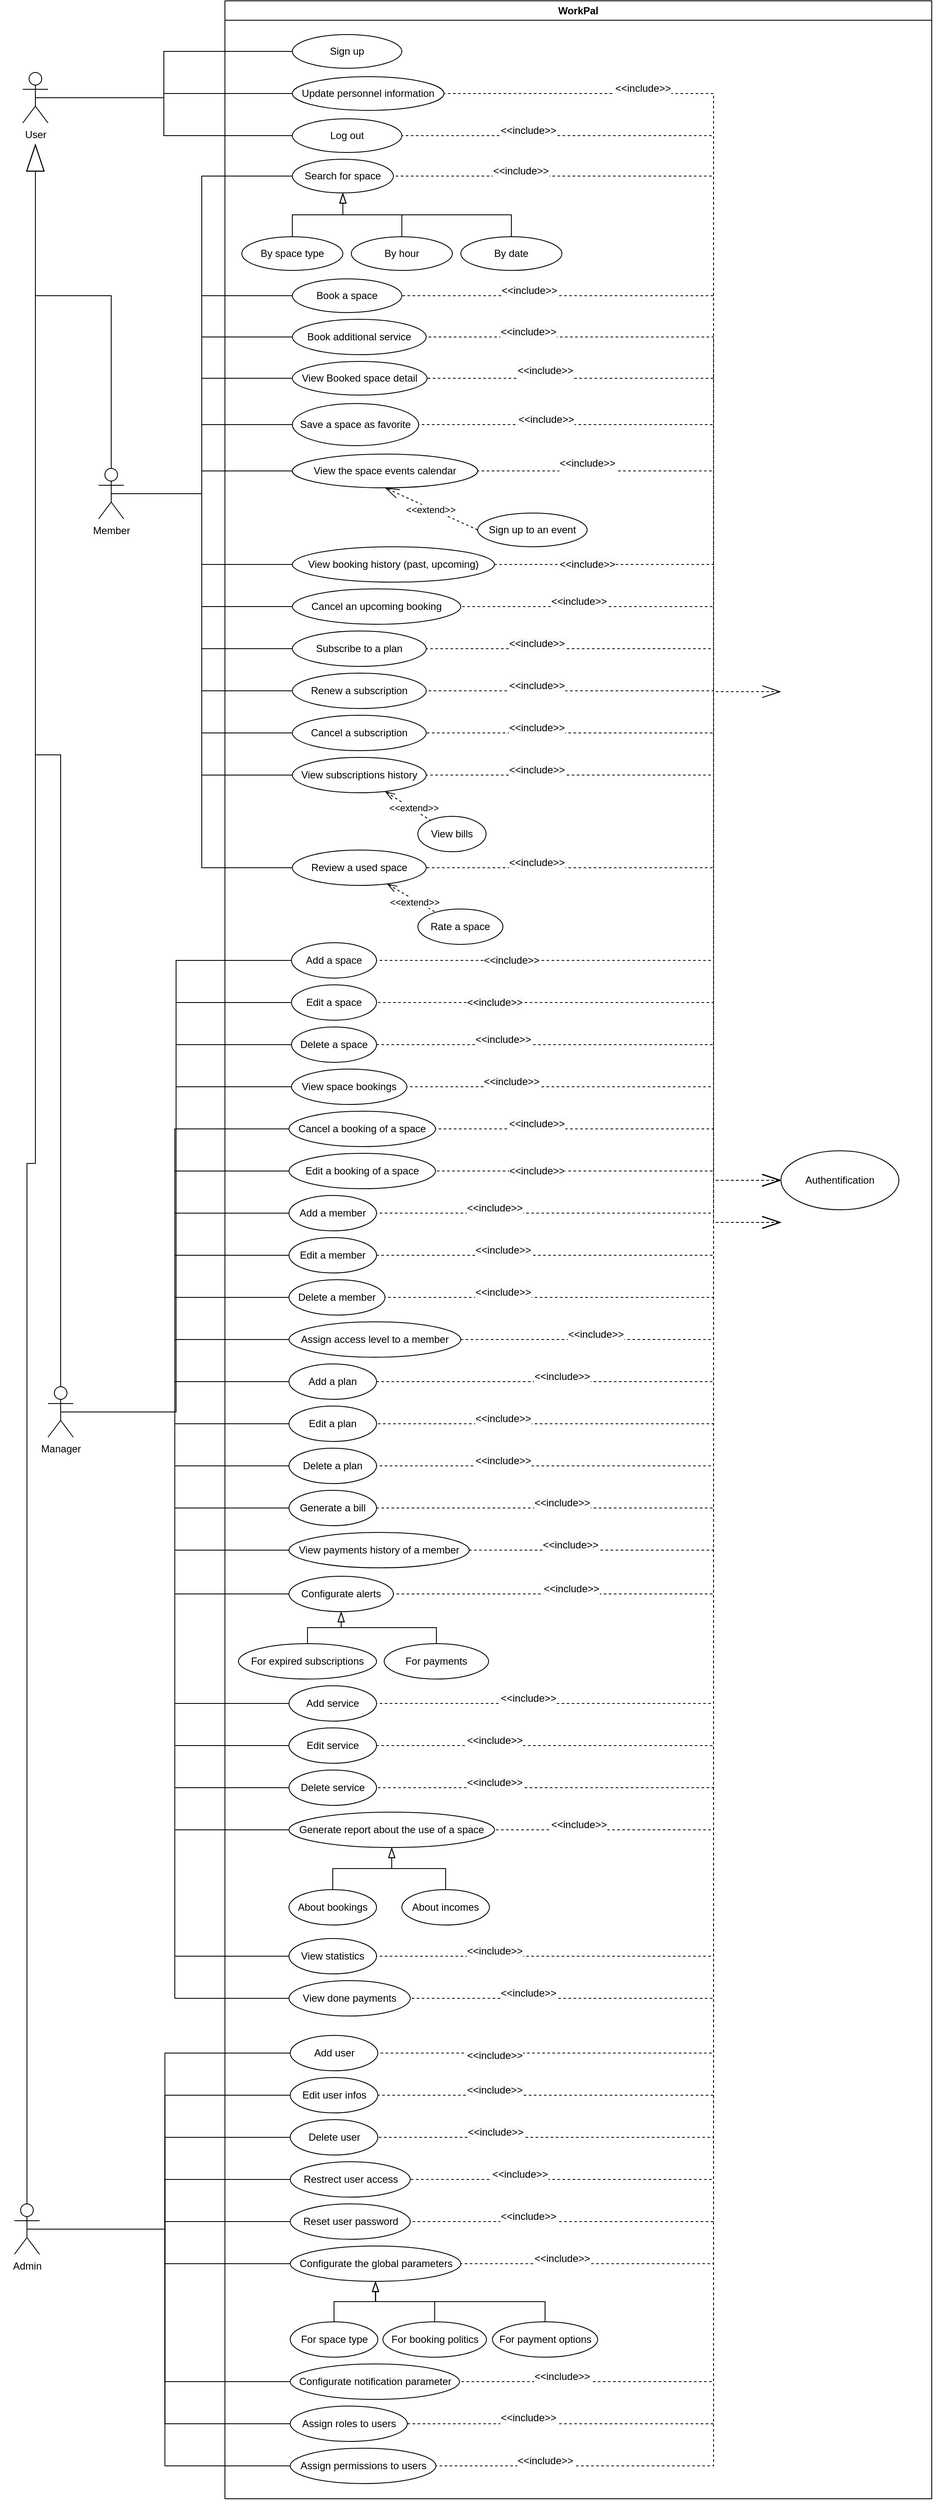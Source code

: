 <mxfile version="24.7.8" pages="2">
  <diagram name="Use Case" id="Z4my6rKFRtbFITWfHtku">
    <mxGraphModel dx="1932" dy="1823" grid="1" gridSize="10" guides="1" tooltips="1" connect="1" arrows="1" fold="1" page="1" pageScale="1" pageWidth="827" pageHeight="1169" math="0" shadow="0">
      <root>
        <mxCell id="0" />
        <mxCell id="1" parent="0" />
        <mxCell id="i-IRlz0IcXE_nXzK61zn-1" value="WorkPal" style="swimlane;whiteSpace=wrap;html=1;" parent="1" vertex="1">
          <mxGeometry x="240" y="-1045" width="839" height="2965" as="geometry" />
        </mxCell>
        <mxCell id="i-IRlz0IcXE_nXzK61zn-9" value="View the space events calendar" style="ellipse;whiteSpace=wrap;html=1;" parent="i-IRlz0IcXE_nXzK61zn-1" vertex="1">
          <mxGeometry x="80" y="538" width="220" height="40" as="geometry" />
        </mxCell>
        <mxCell id="5ZcLFVRebJDgtiHkzpdB-28" style="edgeStyle=orthogonalEdgeStyle;rounded=0;orthogonalLoop=1;jettySize=auto;html=1;exitX=0.5;exitY=1;exitDx=0;exitDy=0;entryX=0.5;entryY=0;entryDx=0;entryDy=0;endArrow=none;endFill=0;startArrow=blockThin;startFill=0;startSize=10;" parent="i-IRlz0IcXE_nXzK61zn-1" source="i-IRlz0IcXE_nXzK61zn-12" target="egsKetUkYShymG6PQGZg-6" edge="1">
          <mxGeometry relative="1" as="geometry" />
        </mxCell>
        <mxCell id="5ZcLFVRebJDgtiHkzpdB-29" style="edgeStyle=orthogonalEdgeStyle;rounded=0;orthogonalLoop=1;jettySize=auto;html=1;exitX=0.5;exitY=1;exitDx=0;exitDy=0;entryX=0.5;entryY=0;entryDx=0;entryDy=0;endArrow=none;endFill=0;startArrow=blockThin;startFill=0;startSize=10;" parent="i-IRlz0IcXE_nXzK61zn-1" source="i-IRlz0IcXE_nXzK61zn-12" target="egsKetUkYShymG6PQGZg-4" edge="1">
          <mxGeometry relative="1" as="geometry" />
        </mxCell>
        <mxCell id="5ZcLFVRebJDgtiHkzpdB-30" style="edgeStyle=orthogonalEdgeStyle;rounded=0;orthogonalLoop=1;jettySize=auto;html=1;exitX=0.5;exitY=1;exitDx=0;exitDy=0;entryX=0.5;entryY=0;entryDx=0;entryDy=0;endArrow=none;endFill=0;startArrow=blockThin;startFill=0;startSize=10;" parent="i-IRlz0IcXE_nXzK61zn-1" source="i-IRlz0IcXE_nXzK61zn-12" target="egsKetUkYShymG6PQGZg-1" edge="1">
          <mxGeometry relative="1" as="geometry" />
        </mxCell>
        <mxCell id="i-IRlz0IcXE_nXzK61zn-12" value="Search for space" style="ellipse;whiteSpace=wrap;html=1;" parent="i-IRlz0IcXE_nXzK61zn-1" vertex="1">
          <mxGeometry x="80" y="188" width="120" height="40" as="geometry" />
        </mxCell>
        <mxCell id="i-IRlz0IcXE_nXzK61zn-13" value="Book a space" style="ellipse;whiteSpace=wrap;html=1;" parent="i-IRlz0IcXE_nXzK61zn-1" vertex="1">
          <mxGeometry x="80" y="330" width="130" height="40" as="geometry" />
        </mxCell>
        <mxCell id="i-IRlz0IcXE_nXzK61zn-14" value="Save a space as favorite" style="ellipse;whiteSpace=wrap;html=1;" parent="i-IRlz0IcXE_nXzK61zn-1" vertex="1">
          <mxGeometry x="80" y="478" width="150" height="50" as="geometry" />
        </mxCell>
        <mxCell id="r7o-0eFES539iKnrsoc5-1" value="View Booked space detail" style="ellipse;whiteSpace=wrap;html=1;" parent="i-IRlz0IcXE_nXzK61zn-1" vertex="1">
          <mxGeometry x="80" y="428" width="160" height="40" as="geometry" />
        </mxCell>
        <mxCell id="egsKetUkYShymG6PQGZg-1" value="By date" style="ellipse;whiteSpace=wrap;html=1;" parent="i-IRlz0IcXE_nXzK61zn-1" vertex="1">
          <mxGeometry x="280" y="280" width="120" height="40" as="geometry" />
        </mxCell>
        <mxCell id="egsKetUkYShymG6PQGZg-4" value="By hour" style="ellipse;whiteSpace=wrap;html=1;" parent="i-IRlz0IcXE_nXzK61zn-1" vertex="1">
          <mxGeometry x="150" y="280" width="120" height="40" as="geometry" />
        </mxCell>
        <mxCell id="egsKetUkYShymG6PQGZg-6" value="By space type" style="ellipse;whiteSpace=wrap;html=1;" parent="i-IRlz0IcXE_nXzK61zn-1" vertex="1">
          <mxGeometry x="20" y="280" width="120" height="40" as="geometry" />
        </mxCell>
        <mxCell id="a3FcbvdhJmXR1AZgl7N_-1" value="Update personnel information" style="ellipse;whiteSpace=wrap;html=1;" parent="i-IRlz0IcXE_nXzK61zn-1" vertex="1">
          <mxGeometry x="80" y="90" width="180" height="40" as="geometry" />
        </mxCell>
        <mxCell id="hmTbpdO_2-0VxWjC-bMR-1" value="Sign up" style="ellipse;whiteSpace=wrap;html=1;" parent="i-IRlz0IcXE_nXzK61zn-1" vertex="1">
          <mxGeometry x="80" y="40" width="130" height="40" as="geometry" />
        </mxCell>
        <mxCell id="hmTbpdO_2-0VxWjC-bMR-9" value="Log out" style="ellipse;whiteSpace=wrap;html=1;" parent="i-IRlz0IcXE_nXzK61zn-1" vertex="1">
          <mxGeometry x="80" y="140" width="130" height="40" as="geometry" />
        </mxCell>
        <mxCell id="hmTbpdO_2-0VxWjC-bMR-16" style="rounded=0;orthogonalLoop=1;jettySize=auto;html=1;exitX=0;exitY=0.5;exitDx=0;exitDy=0;entryX=0.5;entryY=1;entryDx=0;entryDy=0;endArrow=openThin;endFill=0;dashed=1;endSize=15;" parent="i-IRlz0IcXE_nXzK61zn-1" source="hmTbpdO_2-0VxWjC-bMR-15" target="i-IRlz0IcXE_nXzK61zn-9" edge="1">
          <mxGeometry relative="1" as="geometry" />
        </mxCell>
        <mxCell id="hmTbpdO_2-0VxWjC-bMR-17" value="&amp;lt;&amp;lt;extend&amp;gt;&amp;gt;" style="edgeLabel;html=1;align=center;verticalAlign=middle;resizable=0;points=[];" parent="hmTbpdO_2-0VxWjC-bMR-16" vertex="1" connectable="0">
          <mxGeometry x="0.021" y="1" relative="1" as="geometry">
            <mxPoint as="offset" />
          </mxGeometry>
        </mxCell>
        <mxCell id="hmTbpdO_2-0VxWjC-bMR-15" value="Sign up to an event" style="ellipse;whiteSpace=wrap;html=1;" parent="i-IRlz0IcXE_nXzK61zn-1" vertex="1">
          <mxGeometry x="300" y="608" width="130" height="40" as="geometry" />
        </mxCell>
        <mxCell id="hmTbpdO_2-0VxWjC-bMR-18" value="View booking history (past, upcoming)" style="ellipse;whiteSpace=wrap;html=1;" parent="i-IRlz0IcXE_nXzK61zn-1" vertex="1">
          <mxGeometry x="80" y="648" width="240" height="42" as="geometry" />
        </mxCell>
        <mxCell id="XO4-GuZk4sBoAiHKIsCW-1" value="Cancel an upcoming booking" style="ellipse;whiteSpace=wrap;html=1;" parent="i-IRlz0IcXE_nXzK61zn-1" vertex="1">
          <mxGeometry x="80" y="698" width="200" height="42" as="geometry" />
        </mxCell>
        <mxCell id="XO4-GuZk4sBoAiHKIsCW-2" value="Subscribe to a plan" style="ellipse;whiteSpace=wrap;html=1;" parent="i-IRlz0IcXE_nXzK61zn-1" vertex="1">
          <mxGeometry x="80" y="748" width="159" height="42" as="geometry" />
        </mxCell>
        <mxCell id="XO4-GuZk4sBoAiHKIsCW-3" value="Renew a subscription" style="ellipse;whiteSpace=wrap;html=1;" parent="i-IRlz0IcXE_nXzK61zn-1" vertex="1">
          <mxGeometry x="80" y="798" width="159" height="42" as="geometry" />
        </mxCell>
        <mxCell id="XO4-GuZk4sBoAiHKIsCW-4" value="Cancel a subscription" style="ellipse;whiteSpace=wrap;html=1;" parent="i-IRlz0IcXE_nXzK61zn-1" vertex="1">
          <mxGeometry x="80" y="848" width="159" height="42" as="geometry" />
        </mxCell>
        <mxCell id="XO4-GuZk4sBoAiHKIsCW-7" value="" style="rounded=0;orthogonalLoop=1;jettySize=auto;html=1;dashed=1;endArrow=none;endFill=0;startArrow=openThin;startFill=0;endSize=6;startSize=10;" parent="i-IRlz0IcXE_nXzK61zn-1" source="XO4-GuZk4sBoAiHKIsCW-5" target="XO4-GuZk4sBoAiHKIsCW-6" edge="1">
          <mxGeometry relative="1" as="geometry" />
        </mxCell>
        <mxCell id="XO4-GuZk4sBoAiHKIsCW-8" value="&amp;lt;&amp;lt;extend&amp;gt;&amp;gt;" style="edgeLabel;html=1;align=center;verticalAlign=middle;resizable=0;points=[];" parent="XO4-GuZk4sBoAiHKIsCW-7" vertex="1" connectable="0">
          <mxGeometry x="0.22" y="2" relative="1" as="geometry">
            <mxPoint as="offset" />
          </mxGeometry>
        </mxCell>
        <mxCell id="XO4-GuZk4sBoAiHKIsCW-5" value="View subscriptions history" style="ellipse;whiteSpace=wrap;html=1;" parent="i-IRlz0IcXE_nXzK61zn-1" vertex="1">
          <mxGeometry x="80" y="898" width="159" height="42" as="geometry" />
        </mxCell>
        <mxCell id="XO4-GuZk4sBoAiHKIsCW-6" value="View bills" style="ellipse;whiteSpace=wrap;html=1;" parent="i-IRlz0IcXE_nXzK61zn-1" vertex="1">
          <mxGeometry x="229" y="968" width="81" height="42" as="geometry" />
        </mxCell>
        <mxCell id="XO4-GuZk4sBoAiHKIsCW-9" value="Book additional service" style="ellipse;whiteSpace=wrap;html=1;" parent="i-IRlz0IcXE_nXzK61zn-1" vertex="1">
          <mxGeometry x="80" y="378" width="159" height="42" as="geometry" />
        </mxCell>
        <mxCell id="XO4-GuZk4sBoAiHKIsCW-12" value="" style="rounded=0;orthogonalLoop=1;jettySize=auto;html=1;dashed=1;endArrow=none;endFill=0;startArrow=openThin;startFill=0;startSize=10;" parent="i-IRlz0IcXE_nXzK61zn-1" source="XO4-GuZk4sBoAiHKIsCW-10" target="XO4-GuZk4sBoAiHKIsCW-11" edge="1">
          <mxGeometry relative="1" as="geometry" />
        </mxCell>
        <mxCell id="XO4-GuZk4sBoAiHKIsCW-13" value="&amp;lt;&amp;lt;extend&amp;gt;&amp;gt;" style="edgeLabel;html=1;align=center;verticalAlign=middle;resizable=0;points=[];" parent="XO4-GuZk4sBoAiHKIsCW-12" vertex="1" connectable="0">
          <mxGeometry x="0.16" y="-2" relative="1" as="geometry">
            <mxPoint as="offset" />
          </mxGeometry>
        </mxCell>
        <mxCell id="XO4-GuZk4sBoAiHKIsCW-10" value="Review a used space" style="ellipse;whiteSpace=wrap;html=1;" parent="i-IRlz0IcXE_nXzK61zn-1" vertex="1">
          <mxGeometry x="80" y="1008" width="159" height="42" as="geometry" />
        </mxCell>
        <mxCell id="XO4-GuZk4sBoAiHKIsCW-11" value="Rate a space" style="ellipse;whiteSpace=wrap;html=1;" parent="i-IRlz0IcXE_nXzK61zn-1" vertex="1">
          <mxGeometry x="229" y="1078" width="101" height="42" as="geometry" />
        </mxCell>
        <mxCell id="XO4-GuZk4sBoAiHKIsCW-41" value="Add a space" style="ellipse;whiteSpace=wrap;html=1;" parent="i-IRlz0IcXE_nXzK61zn-1" vertex="1">
          <mxGeometry x="79" y="1118" width="101" height="42" as="geometry" />
        </mxCell>
        <mxCell id="XO4-GuZk4sBoAiHKIsCW-44" value="Edit a space" style="ellipse;whiteSpace=wrap;html=1;" parent="i-IRlz0IcXE_nXzK61zn-1" vertex="1">
          <mxGeometry x="79" y="1168" width="101" height="42" as="geometry" />
        </mxCell>
        <mxCell id="XO4-GuZk4sBoAiHKIsCW-45" value="Delete a space" style="ellipse;whiteSpace=wrap;html=1;" parent="i-IRlz0IcXE_nXzK61zn-1" vertex="1">
          <mxGeometry x="79" y="1218" width="101" height="42" as="geometry" />
        </mxCell>
        <mxCell id="XO4-GuZk4sBoAiHKIsCW-46" value="View space bookings" style="ellipse;whiteSpace=wrap;html=1;" parent="i-IRlz0IcXE_nXzK61zn-1" vertex="1">
          <mxGeometry x="79" y="1268" width="137" height="42" as="geometry" />
        </mxCell>
        <mxCell id="XO4-GuZk4sBoAiHKIsCW-49" value="Cancel a booking of a space" style="ellipse;whiteSpace=wrap;html=1;" parent="i-IRlz0IcXE_nXzK61zn-1" vertex="1">
          <mxGeometry x="76" y="1318" width="174" height="42" as="geometry" />
        </mxCell>
        <mxCell id="XO4-GuZk4sBoAiHKIsCW-50" value="Edit a booking of a space" style="ellipse;whiteSpace=wrap;html=1;" parent="i-IRlz0IcXE_nXzK61zn-1" vertex="1">
          <mxGeometry x="76" y="1368" width="174" height="42" as="geometry" />
        </mxCell>
        <mxCell id="XO4-GuZk4sBoAiHKIsCW-51" value="Add a member" style="ellipse;whiteSpace=wrap;html=1;" parent="i-IRlz0IcXE_nXzK61zn-1" vertex="1">
          <mxGeometry x="76" y="1418" width="104" height="42" as="geometry" />
        </mxCell>
        <mxCell id="XO4-GuZk4sBoAiHKIsCW-52" value="Edit a member" style="ellipse;whiteSpace=wrap;html=1;" parent="i-IRlz0IcXE_nXzK61zn-1" vertex="1">
          <mxGeometry x="76" y="1468" width="104" height="42" as="geometry" />
        </mxCell>
        <mxCell id="XO4-GuZk4sBoAiHKIsCW-53" value="Delete a member" style="ellipse;whiteSpace=wrap;html=1;" parent="i-IRlz0IcXE_nXzK61zn-1" vertex="1">
          <mxGeometry x="76" y="1518" width="114" height="42" as="geometry" />
        </mxCell>
        <mxCell id="XO4-GuZk4sBoAiHKIsCW-54" value="Assign access level to a member" style="ellipse;whiteSpace=wrap;html=1;" parent="i-IRlz0IcXE_nXzK61zn-1" vertex="1">
          <mxGeometry x="76" y="1568" width="204" height="42" as="geometry" />
        </mxCell>
        <mxCell id="XO4-GuZk4sBoAiHKIsCW-55" value="Add a plan" style="ellipse;whiteSpace=wrap;html=1;" parent="i-IRlz0IcXE_nXzK61zn-1" vertex="1">
          <mxGeometry x="76" y="1618" width="104" height="42" as="geometry" />
        </mxCell>
        <mxCell id="XO4-GuZk4sBoAiHKIsCW-56" value="Edit a plan" style="ellipse;whiteSpace=wrap;html=1;" parent="i-IRlz0IcXE_nXzK61zn-1" vertex="1">
          <mxGeometry x="76" y="1668" width="104" height="42" as="geometry" />
        </mxCell>
        <mxCell id="XO4-GuZk4sBoAiHKIsCW-57" value="Delete a plan" style="ellipse;whiteSpace=wrap;html=1;" parent="i-IRlz0IcXE_nXzK61zn-1" vertex="1">
          <mxGeometry x="76" y="1718" width="104" height="42" as="geometry" />
        </mxCell>
        <mxCell id="XO4-GuZk4sBoAiHKIsCW-58" value="Generate a bill" style="ellipse;whiteSpace=wrap;html=1;" parent="i-IRlz0IcXE_nXzK61zn-1" vertex="1">
          <mxGeometry x="76" y="1768" width="104" height="42" as="geometry" />
        </mxCell>
        <mxCell id="XO4-GuZk4sBoAiHKIsCW-59" value="View payments history of a member" style="ellipse;whiteSpace=wrap;html=1;" parent="i-IRlz0IcXE_nXzK61zn-1" vertex="1">
          <mxGeometry x="76" y="1818" width="214" height="42" as="geometry" />
        </mxCell>
        <mxCell id="XO4-GuZk4sBoAiHKIsCW-60" value="Configurate alerts" style="ellipse;whiteSpace=wrap;html=1;" parent="i-IRlz0IcXE_nXzK61zn-1" vertex="1">
          <mxGeometry x="76" y="1870" width="124" height="42" as="geometry" />
        </mxCell>
        <mxCell id="XO4-GuZk4sBoAiHKIsCW-78" style="edgeStyle=elbowEdgeStyle;rounded=0;orthogonalLoop=1;jettySize=auto;html=1;exitX=0.5;exitY=0;exitDx=0;exitDy=0;entryX=0.5;entryY=1;entryDx=0;entryDy=0;elbow=vertical;endArrow=blockThin;endFill=0;endSize=10;" parent="i-IRlz0IcXE_nXzK61zn-1" source="XO4-GuZk4sBoAiHKIsCW-63" target="XO4-GuZk4sBoAiHKIsCW-60" edge="1">
          <mxGeometry relative="1" as="geometry" />
        </mxCell>
        <mxCell id="XO4-GuZk4sBoAiHKIsCW-63" value="For payments" style="ellipse;whiteSpace=wrap;html=1;" parent="i-IRlz0IcXE_nXzK61zn-1" vertex="1">
          <mxGeometry x="189" y="1950" width="124" height="42" as="geometry" />
        </mxCell>
        <mxCell id="XO4-GuZk4sBoAiHKIsCW-76" style="edgeStyle=elbowEdgeStyle;rounded=0;orthogonalLoop=1;jettySize=auto;html=1;exitX=0.5;exitY=0;exitDx=0;exitDy=0;entryX=0.5;entryY=1;entryDx=0;entryDy=0;elbow=vertical;endArrow=blockThin;endFill=0;endSize=10;" parent="i-IRlz0IcXE_nXzK61zn-1" source="XO4-GuZk4sBoAiHKIsCW-65" target="XO4-GuZk4sBoAiHKIsCW-60" edge="1">
          <mxGeometry relative="1" as="geometry" />
        </mxCell>
        <mxCell id="XO4-GuZk4sBoAiHKIsCW-65" value="For expired subscriptions" style="ellipse;whiteSpace=wrap;html=1;" parent="i-IRlz0IcXE_nXzK61zn-1" vertex="1">
          <mxGeometry x="16" y="1950" width="164" height="42" as="geometry" />
        </mxCell>
        <mxCell id="XO4-GuZk4sBoAiHKIsCW-67" value="Add service" style="ellipse;whiteSpace=wrap;html=1;" parent="i-IRlz0IcXE_nXzK61zn-1" vertex="1">
          <mxGeometry x="76" y="2000" width="104" height="42" as="geometry" />
        </mxCell>
        <mxCell id="XO4-GuZk4sBoAiHKIsCW-68" value="Edit service" style="ellipse;whiteSpace=wrap;html=1;" parent="i-IRlz0IcXE_nXzK61zn-1" vertex="1">
          <mxGeometry x="76" y="2050" width="104" height="42" as="geometry" />
        </mxCell>
        <mxCell id="XO4-GuZk4sBoAiHKIsCW-69" value="Delete service" style="ellipse;whiteSpace=wrap;html=1;" parent="i-IRlz0IcXE_nXzK61zn-1" vertex="1">
          <mxGeometry x="76" y="2100" width="104" height="42" as="geometry" />
        </mxCell>
        <mxCell id="XO4-GuZk4sBoAiHKIsCW-70" value="Generate report about the use of a space" style="ellipse;whiteSpace=wrap;html=1;" parent="i-IRlz0IcXE_nXzK61zn-1" vertex="1">
          <mxGeometry x="76" y="2150" width="244" height="42" as="geometry" />
        </mxCell>
        <mxCell id="XO4-GuZk4sBoAiHKIsCW-80" style="edgeStyle=elbowEdgeStyle;rounded=0;orthogonalLoop=1;jettySize=auto;html=1;exitX=0.5;exitY=0;exitDx=0;exitDy=0;entryX=0.5;entryY=1;entryDx=0;entryDy=0;elbow=vertical;endArrow=blockThin;endFill=0;endSize=10;" parent="i-IRlz0IcXE_nXzK61zn-1" source="XO4-GuZk4sBoAiHKIsCW-71" target="XO4-GuZk4sBoAiHKIsCW-70" edge="1">
          <mxGeometry relative="1" as="geometry" />
        </mxCell>
        <mxCell id="XO4-GuZk4sBoAiHKIsCW-71" value="About bookings" style="ellipse;whiteSpace=wrap;html=1;" parent="i-IRlz0IcXE_nXzK61zn-1" vertex="1">
          <mxGeometry x="76" y="2242" width="104" height="42" as="geometry" />
        </mxCell>
        <mxCell id="XO4-GuZk4sBoAiHKIsCW-79" style="edgeStyle=elbowEdgeStyle;rounded=0;orthogonalLoop=1;jettySize=auto;html=1;exitX=0.5;exitY=0;exitDx=0;exitDy=0;entryX=0.5;entryY=1;entryDx=0;entryDy=0;elbow=vertical;endArrow=blockThin;endFill=0;endSize=10;" parent="i-IRlz0IcXE_nXzK61zn-1" source="XO4-GuZk4sBoAiHKIsCW-73" target="XO4-GuZk4sBoAiHKIsCW-70" edge="1">
          <mxGeometry relative="1" as="geometry" />
        </mxCell>
        <mxCell id="XO4-GuZk4sBoAiHKIsCW-73" value="About incomes" style="ellipse;whiteSpace=wrap;html=1;" parent="i-IRlz0IcXE_nXzK61zn-1" vertex="1">
          <mxGeometry x="210" y="2242" width="104" height="42" as="geometry" />
        </mxCell>
        <mxCell id="XO4-GuZk4sBoAiHKIsCW-81" value="View statistics" style="ellipse;whiteSpace=wrap;html=1;" parent="i-IRlz0IcXE_nXzK61zn-1" vertex="1">
          <mxGeometry x="76" y="2300" width="104" height="42" as="geometry" />
        </mxCell>
        <mxCell id="XO4-GuZk4sBoAiHKIsCW-82" value="View done payments" style="ellipse;whiteSpace=wrap;html=1;" parent="i-IRlz0IcXE_nXzK61zn-1" vertex="1">
          <mxGeometry x="76" y="2350" width="144" height="42" as="geometry" />
        </mxCell>
        <mxCell id="5ZcLFVRebJDgtiHkzpdB-1" value="Add user" style="ellipse;whiteSpace=wrap;html=1;" parent="i-IRlz0IcXE_nXzK61zn-1" vertex="1">
          <mxGeometry x="77.5" y="2415" width="104" height="42" as="geometry" />
        </mxCell>
        <mxCell id="5ZcLFVRebJDgtiHkzpdB-2" value="Edit user infos" style="ellipse;whiteSpace=wrap;html=1;" parent="i-IRlz0IcXE_nXzK61zn-1" vertex="1">
          <mxGeometry x="77.5" y="2465" width="104" height="42" as="geometry" />
        </mxCell>
        <mxCell id="5ZcLFVRebJDgtiHkzpdB-3" value="Delete user" style="ellipse;whiteSpace=wrap;html=1;" parent="i-IRlz0IcXE_nXzK61zn-1" vertex="1">
          <mxGeometry x="77.5" y="2515" width="104" height="42" as="geometry" />
        </mxCell>
        <mxCell id="5ZcLFVRebJDgtiHkzpdB-4" value="Restrect user access" style="ellipse;whiteSpace=wrap;html=1;" parent="i-IRlz0IcXE_nXzK61zn-1" vertex="1">
          <mxGeometry x="77.5" y="2565" width="142.5" height="42" as="geometry" />
        </mxCell>
        <mxCell id="5ZcLFVRebJDgtiHkzpdB-5" value="Reset user password" style="ellipse;whiteSpace=wrap;html=1;" parent="i-IRlz0IcXE_nXzK61zn-1" vertex="1">
          <mxGeometry x="77.5" y="2615" width="142.5" height="42" as="geometry" />
        </mxCell>
        <mxCell id="5ZcLFVRebJDgtiHkzpdB-6" value="Configurate the global parameters" style="ellipse;whiteSpace=wrap;html=1;" parent="i-IRlz0IcXE_nXzK61zn-1" vertex="1">
          <mxGeometry x="77.5" y="2665" width="202.5" height="42" as="geometry" />
        </mxCell>
        <mxCell id="5ZcLFVRebJDgtiHkzpdB-10" style="edgeStyle=orthogonalEdgeStyle;rounded=0;orthogonalLoop=1;jettySize=auto;html=1;exitX=0.5;exitY=0;exitDx=0;exitDy=0;entryX=0.5;entryY=1;entryDx=0;entryDy=0;endArrow=blockThin;endFill=0;endSize=10;" parent="i-IRlz0IcXE_nXzK61zn-1" source="5ZcLFVRebJDgtiHkzpdB-7" target="5ZcLFVRebJDgtiHkzpdB-6" edge="1">
          <mxGeometry relative="1" as="geometry" />
        </mxCell>
        <mxCell id="5ZcLFVRebJDgtiHkzpdB-7" value="For space type" style="ellipse;whiteSpace=wrap;html=1;" parent="i-IRlz0IcXE_nXzK61zn-1" vertex="1">
          <mxGeometry x="77.5" y="2755" width="104" height="42" as="geometry" />
        </mxCell>
        <mxCell id="5ZcLFVRebJDgtiHkzpdB-11" style="edgeStyle=orthogonalEdgeStyle;rounded=0;orthogonalLoop=1;jettySize=auto;html=1;exitX=0.5;exitY=0;exitDx=0;exitDy=0;endArrow=blockThin;endFill=0;endSize=10;" parent="i-IRlz0IcXE_nXzK61zn-1" source="5ZcLFVRebJDgtiHkzpdB-8" target="5ZcLFVRebJDgtiHkzpdB-6" edge="1">
          <mxGeometry relative="1" as="geometry" />
        </mxCell>
        <mxCell id="5ZcLFVRebJDgtiHkzpdB-8" value="For booking politics" style="ellipse;whiteSpace=wrap;html=1;" parent="i-IRlz0IcXE_nXzK61zn-1" vertex="1">
          <mxGeometry x="187.5" y="2755" width="123" height="42" as="geometry" />
        </mxCell>
        <mxCell id="5ZcLFVRebJDgtiHkzpdB-12" style="edgeStyle=orthogonalEdgeStyle;rounded=0;orthogonalLoop=1;jettySize=auto;html=1;exitX=0.5;exitY=0;exitDx=0;exitDy=0;entryX=0.5;entryY=1;entryDx=0;entryDy=0;endArrow=blockThin;endFill=0;endSize=10;" parent="i-IRlz0IcXE_nXzK61zn-1" source="5ZcLFVRebJDgtiHkzpdB-9" target="5ZcLFVRebJDgtiHkzpdB-6" edge="1">
          <mxGeometry relative="1" as="geometry" />
        </mxCell>
        <mxCell id="5ZcLFVRebJDgtiHkzpdB-9" value="For payment options" style="ellipse;whiteSpace=wrap;html=1;" parent="i-IRlz0IcXE_nXzK61zn-1" vertex="1">
          <mxGeometry x="317.5" y="2755" width="125" height="42" as="geometry" />
        </mxCell>
        <mxCell id="5ZcLFVRebJDgtiHkzpdB-13" value="Configurate notification parameter" style="ellipse;whiteSpace=wrap;html=1;" parent="i-IRlz0IcXE_nXzK61zn-1" vertex="1">
          <mxGeometry x="77.5" y="2805" width="201" height="42" as="geometry" />
        </mxCell>
        <mxCell id="5ZcLFVRebJDgtiHkzpdB-14" value="Assign roles to users" style="ellipse;whiteSpace=wrap;html=1;" parent="i-IRlz0IcXE_nXzK61zn-1" vertex="1">
          <mxGeometry x="77.5" y="2855" width="139" height="42" as="geometry" />
        </mxCell>
        <mxCell id="5ZcLFVRebJDgtiHkzpdB-15" value="Assign permissions to users" style="ellipse;whiteSpace=wrap;html=1;" parent="i-IRlz0IcXE_nXzK61zn-1" vertex="1">
          <mxGeometry x="77.5" y="2905" width="173" height="42" as="geometry" />
        </mxCell>
        <mxCell id="i-IRlz0IcXE_nXzK61zn-32" style="rounded=0;orthogonalLoop=1;jettySize=auto;html=1;exitX=0.5;exitY=0.5;exitDx=0;exitDy=0;exitPerimeter=0;entryX=0;entryY=0.5;entryDx=0;entryDy=0;endArrow=none;endFill=0;edgeStyle=elbowEdgeStyle;" parent="1" source="i-IRlz0IcXE_nXzK61zn-19" target="i-IRlz0IcXE_nXzK61zn-9" edge="1">
          <mxGeometry relative="1" as="geometry" />
        </mxCell>
        <mxCell id="i-IRlz0IcXE_nXzK61zn-33" style="rounded=0;orthogonalLoop=1;jettySize=auto;html=1;exitX=0.5;exitY=0.5;exitDx=0;exitDy=0;exitPerimeter=0;entryX=0;entryY=0.5;entryDx=0;entryDy=0;endArrow=none;endFill=0;edgeStyle=elbowEdgeStyle;" parent="1" source="i-IRlz0IcXE_nXzK61zn-19" target="i-IRlz0IcXE_nXzK61zn-12" edge="1">
          <mxGeometry relative="1" as="geometry" />
        </mxCell>
        <mxCell id="i-IRlz0IcXE_nXzK61zn-34" style="rounded=0;orthogonalLoop=1;jettySize=auto;html=1;exitX=0.5;exitY=0.5;exitDx=0;exitDy=0;exitPerimeter=0;entryX=0;entryY=0.5;entryDx=0;entryDy=0;endArrow=none;endFill=0;edgeStyle=elbowEdgeStyle;" parent="1" source="i-IRlz0IcXE_nXzK61zn-19" target="i-IRlz0IcXE_nXzK61zn-13" edge="1">
          <mxGeometry relative="1" as="geometry" />
        </mxCell>
        <mxCell id="i-IRlz0IcXE_nXzK61zn-35" style="rounded=0;orthogonalLoop=1;jettySize=auto;html=1;exitX=0.5;exitY=0.5;exitDx=0;exitDy=0;exitPerimeter=0;entryX=0;entryY=0.5;entryDx=0;entryDy=0;endArrow=none;endFill=0;edgeStyle=elbowEdgeStyle;" parent="1" source="i-IRlz0IcXE_nXzK61zn-19" target="i-IRlz0IcXE_nXzK61zn-14" edge="1">
          <mxGeometry relative="1" as="geometry" />
        </mxCell>
        <mxCell id="r7o-0eFES539iKnrsoc5-2" style="rounded=0;orthogonalLoop=1;jettySize=auto;html=1;exitX=0.5;exitY=0.5;exitDx=0;exitDy=0;exitPerimeter=0;entryX=0;entryY=0.5;entryDx=0;entryDy=0;endArrow=none;endFill=0;edgeStyle=elbowEdgeStyle;" parent="1" source="i-IRlz0IcXE_nXzK61zn-19" target="r7o-0eFES539iKnrsoc5-1" edge="1">
          <mxGeometry relative="1" as="geometry" />
        </mxCell>
        <mxCell id="hmTbpdO_2-0VxWjC-bMR-5" style="rounded=0;orthogonalLoop=1;jettySize=auto;html=1;exitX=0.5;exitY=0;exitDx=0;exitDy=0;exitPerimeter=0;endArrow=blockThin;endFill=0;endSize=30;targetPerimeterSpacing=25;edgeStyle=elbowEdgeStyle;elbow=vertical;" parent="1" source="i-IRlz0IcXE_nXzK61zn-19" target="hmTbpdO_2-0VxWjC-bMR-2" edge="1">
          <mxGeometry relative="1" as="geometry" />
        </mxCell>
        <mxCell id="XO4-GuZk4sBoAiHKIsCW-14" style="rounded=0;orthogonalLoop=1;jettySize=auto;html=1;exitX=0.5;exitY=0.5;exitDx=0;exitDy=0;exitPerimeter=0;entryX=0;entryY=0.5;entryDx=0;entryDy=0;endArrow=none;endFill=0;edgeStyle=elbowEdgeStyle;" parent="1" source="i-IRlz0IcXE_nXzK61zn-19" target="hmTbpdO_2-0VxWjC-bMR-18" edge="1">
          <mxGeometry relative="1" as="geometry" />
        </mxCell>
        <mxCell id="XO4-GuZk4sBoAiHKIsCW-18" style="rounded=0;orthogonalLoop=1;jettySize=auto;html=1;exitX=0.5;exitY=0.5;exitDx=0;exitDy=0;exitPerimeter=0;entryX=0;entryY=0.5;entryDx=0;entryDy=0;endArrow=none;endFill=0;edgeStyle=elbowEdgeStyle;" parent="1" source="i-IRlz0IcXE_nXzK61zn-19" target="XO4-GuZk4sBoAiHKIsCW-1" edge="1">
          <mxGeometry relative="1" as="geometry" />
        </mxCell>
        <mxCell id="XO4-GuZk4sBoAiHKIsCW-19" style="rounded=0;orthogonalLoop=1;jettySize=auto;html=1;exitX=0.5;exitY=0.5;exitDx=0;exitDy=0;exitPerimeter=0;entryX=0;entryY=0.5;entryDx=0;entryDy=0;endArrow=none;endFill=0;edgeStyle=elbowEdgeStyle;" parent="1" source="i-IRlz0IcXE_nXzK61zn-19" target="XO4-GuZk4sBoAiHKIsCW-2" edge="1">
          <mxGeometry relative="1" as="geometry" />
        </mxCell>
        <mxCell id="XO4-GuZk4sBoAiHKIsCW-20" style="rounded=0;orthogonalLoop=1;jettySize=auto;html=1;exitX=0.5;exitY=0.5;exitDx=0;exitDy=0;exitPerimeter=0;entryX=0;entryY=0.5;entryDx=0;entryDy=0;endArrow=none;endFill=0;edgeStyle=elbowEdgeStyle;" parent="1" source="i-IRlz0IcXE_nXzK61zn-19" target="XO4-GuZk4sBoAiHKIsCW-3" edge="1">
          <mxGeometry relative="1" as="geometry" />
        </mxCell>
        <mxCell id="XO4-GuZk4sBoAiHKIsCW-21" style="rounded=0;orthogonalLoop=1;jettySize=auto;html=1;exitX=0.5;exitY=0.5;exitDx=0;exitDy=0;exitPerimeter=0;entryX=0;entryY=0.5;entryDx=0;entryDy=0;endArrow=none;endFill=0;edgeStyle=elbowEdgeStyle;" parent="1" source="i-IRlz0IcXE_nXzK61zn-19" target="XO4-GuZk4sBoAiHKIsCW-4" edge="1">
          <mxGeometry relative="1" as="geometry" />
        </mxCell>
        <mxCell id="XO4-GuZk4sBoAiHKIsCW-22" style="rounded=0;orthogonalLoop=1;jettySize=auto;html=1;exitX=0.5;exitY=0.5;exitDx=0;exitDy=0;exitPerimeter=0;entryX=0;entryY=0.5;entryDx=0;entryDy=0;endArrow=none;endFill=0;edgeStyle=elbowEdgeStyle;" parent="1" source="i-IRlz0IcXE_nXzK61zn-19" target="XO4-GuZk4sBoAiHKIsCW-5" edge="1">
          <mxGeometry relative="1" as="geometry" />
        </mxCell>
        <mxCell id="XO4-GuZk4sBoAiHKIsCW-23" style="rounded=0;orthogonalLoop=1;jettySize=auto;html=1;exitX=0.5;exitY=0.5;exitDx=0;exitDy=0;exitPerimeter=0;entryX=0;entryY=0.5;entryDx=0;entryDy=0;endArrow=none;endFill=0;edgeStyle=elbowEdgeStyle;" parent="1" source="i-IRlz0IcXE_nXzK61zn-19" target="XO4-GuZk4sBoAiHKIsCW-9" edge="1">
          <mxGeometry relative="1" as="geometry" />
        </mxCell>
        <mxCell id="XO4-GuZk4sBoAiHKIsCW-24" style="rounded=0;orthogonalLoop=1;jettySize=auto;html=1;exitX=0.5;exitY=0.5;exitDx=0;exitDy=0;exitPerimeter=0;entryX=0;entryY=0.5;entryDx=0;entryDy=0;endArrow=none;endFill=0;edgeStyle=elbowEdgeStyle;" parent="1" source="i-IRlz0IcXE_nXzK61zn-19" target="XO4-GuZk4sBoAiHKIsCW-10" edge="1">
          <mxGeometry relative="1" as="geometry" />
        </mxCell>
        <mxCell id="i-IRlz0IcXE_nXzK61zn-19" value="Member" style="shape=umlActor;verticalLabelPosition=bottom;verticalAlign=top;html=1;" parent="1" vertex="1">
          <mxGeometry x="90" y="-490" width="30" height="60" as="geometry" />
        </mxCell>
        <mxCell id="hmTbpdO_2-0VxWjC-bMR-8" style="rounded=0;orthogonalLoop=1;jettySize=auto;html=1;exitX=0.5;exitY=0;exitDx=0;exitDy=0;exitPerimeter=0;targetPerimeterSpacing=25;endSize=30;endArrow=blockThin;endFill=0;edgeStyle=elbowEdgeStyle;elbow=vertical;" parent="1" source="i-IRlz0IcXE_nXzK61zn-20" target="hmTbpdO_2-0VxWjC-bMR-2" edge="1">
          <mxGeometry relative="1" as="geometry" />
        </mxCell>
        <mxCell id="5ZcLFVRebJDgtiHkzpdB-16" style="edgeStyle=orthogonalEdgeStyle;rounded=0;orthogonalLoop=1;jettySize=auto;html=1;exitX=0.5;exitY=0.5;exitDx=0;exitDy=0;exitPerimeter=0;entryX=0;entryY=0.5;entryDx=0;entryDy=0;endArrow=none;endFill=0;" parent="1" source="i-IRlz0IcXE_nXzK61zn-20" target="5ZcLFVRebJDgtiHkzpdB-1" edge="1">
          <mxGeometry relative="1" as="geometry" />
        </mxCell>
        <mxCell id="5ZcLFVRebJDgtiHkzpdB-17" style="edgeStyle=orthogonalEdgeStyle;rounded=0;orthogonalLoop=1;jettySize=auto;html=1;exitX=0.5;exitY=0.5;exitDx=0;exitDy=0;exitPerimeter=0;entryX=0;entryY=0.5;entryDx=0;entryDy=0;endArrow=none;endFill=0;" parent="1" source="i-IRlz0IcXE_nXzK61zn-20" target="5ZcLFVRebJDgtiHkzpdB-2" edge="1">
          <mxGeometry relative="1" as="geometry" />
        </mxCell>
        <mxCell id="5ZcLFVRebJDgtiHkzpdB-18" style="edgeStyle=orthogonalEdgeStyle;rounded=0;orthogonalLoop=1;jettySize=auto;html=1;exitX=0.5;exitY=0.5;exitDx=0;exitDy=0;exitPerimeter=0;entryX=0;entryY=0.5;entryDx=0;entryDy=0;endArrow=none;endFill=0;" parent="1" source="i-IRlz0IcXE_nXzK61zn-20" target="5ZcLFVRebJDgtiHkzpdB-3" edge="1">
          <mxGeometry relative="1" as="geometry" />
        </mxCell>
        <mxCell id="5ZcLFVRebJDgtiHkzpdB-19" style="edgeStyle=orthogonalEdgeStyle;rounded=0;orthogonalLoop=1;jettySize=auto;html=1;exitX=0.5;exitY=0.5;exitDx=0;exitDy=0;exitPerimeter=0;entryX=0;entryY=0.5;entryDx=0;entryDy=0;endArrow=none;endFill=0;" parent="1" source="i-IRlz0IcXE_nXzK61zn-20" target="5ZcLFVRebJDgtiHkzpdB-4" edge="1">
          <mxGeometry relative="1" as="geometry" />
        </mxCell>
        <mxCell id="5ZcLFVRebJDgtiHkzpdB-20" style="edgeStyle=orthogonalEdgeStyle;rounded=0;orthogonalLoop=1;jettySize=auto;html=1;exitX=0.5;exitY=0.5;exitDx=0;exitDy=0;exitPerimeter=0;entryX=0;entryY=0.5;entryDx=0;entryDy=0;endArrow=none;endFill=0;" parent="1" source="i-IRlz0IcXE_nXzK61zn-20" target="5ZcLFVRebJDgtiHkzpdB-5" edge="1">
          <mxGeometry relative="1" as="geometry" />
        </mxCell>
        <mxCell id="5ZcLFVRebJDgtiHkzpdB-21" style="edgeStyle=orthogonalEdgeStyle;rounded=0;orthogonalLoop=1;jettySize=auto;html=1;exitX=0.5;exitY=0.5;exitDx=0;exitDy=0;exitPerimeter=0;entryX=0;entryY=0.5;entryDx=0;entryDy=0;endArrow=none;endFill=0;" parent="1" source="i-IRlz0IcXE_nXzK61zn-20" target="5ZcLFVRebJDgtiHkzpdB-6" edge="1">
          <mxGeometry relative="1" as="geometry" />
        </mxCell>
        <mxCell id="5ZcLFVRebJDgtiHkzpdB-22" style="edgeStyle=orthogonalEdgeStyle;rounded=0;orthogonalLoop=1;jettySize=auto;html=1;exitX=0.5;exitY=0.5;exitDx=0;exitDy=0;exitPerimeter=0;entryX=0;entryY=0.5;entryDx=0;entryDy=0;endArrow=none;endFill=0;" parent="1" source="i-IRlz0IcXE_nXzK61zn-20" target="5ZcLFVRebJDgtiHkzpdB-13" edge="1">
          <mxGeometry relative="1" as="geometry" />
        </mxCell>
        <mxCell id="5ZcLFVRebJDgtiHkzpdB-23" style="edgeStyle=orthogonalEdgeStyle;rounded=0;orthogonalLoop=1;jettySize=auto;html=1;exitX=0.5;exitY=0.5;exitDx=0;exitDy=0;exitPerimeter=0;entryX=0;entryY=0.5;entryDx=0;entryDy=0;endArrow=none;endFill=0;" parent="1" source="i-IRlz0IcXE_nXzK61zn-20" target="5ZcLFVRebJDgtiHkzpdB-14" edge="1">
          <mxGeometry relative="1" as="geometry" />
        </mxCell>
        <mxCell id="5ZcLFVRebJDgtiHkzpdB-24" style="edgeStyle=orthogonalEdgeStyle;rounded=0;orthogonalLoop=1;jettySize=auto;html=1;exitX=0.5;exitY=0.5;exitDx=0;exitDy=0;exitPerimeter=0;entryX=0;entryY=0.5;entryDx=0;entryDy=0;endArrow=none;endFill=0;" parent="1" source="i-IRlz0IcXE_nXzK61zn-20" target="5ZcLFVRebJDgtiHkzpdB-15" edge="1">
          <mxGeometry relative="1" as="geometry" />
        </mxCell>
        <mxCell id="i-IRlz0IcXE_nXzK61zn-20" value="Admin" style="shape=umlActor;verticalLabelPosition=bottom;verticalAlign=top;html=1;" parent="1" vertex="1">
          <mxGeometry x="-10" y="1570" width="30" height="60" as="geometry" />
        </mxCell>
        <mxCell id="hmTbpdO_2-0VxWjC-bMR-3" style="rounded=0;orthogonalLoop=1;jettySize=auto;html=1;exitX=0.5;exitY=0.5;exitDx=0;exitDy=0;exitPerimeter=0;entryX=0;entryY=0.5;entryDx=0;entryDy=0;endArrow=none;endFill=0;edgeStyle=elbowEdgeStyle;" parent="1" source="hmTbpdO_2-0VxWjC-bMR-2" target="hmTbpdO_2-0VxWjC-bMR-1" edge="1">
          <mxGeometry relative="1" as="geometry" />
        </mxCell>
        <mxCell id="hmTbpdO_2-0VxWjC-bMR-4" style="rounded=0;orthogonalLoop=1;jettySize=auto;html=1;exitX=0.5;exitY=0.5;exitDx=0;exitDy=0;exitPerimeter=0;entryX=0;entryY=0.5;entryDx=0;entryDy=0;endArrow=none;endFill=0;edgeStyle=elbowEdgeStyle;" parent="1" source="hmTbpdO_2-0VxWjC-bMR-2" target="a3FcbvdhJmXR1AZgl7N_-1" edge="1">
          <mxGeometry relative="1" as="geometry" />
        </mxCell>
        <mxCell id="hmTbpdO_2-0VxWjC-bMR-10" style="rounded=0;orthogonalLoop=1;jettySize=auto;html=1;exitX=0.5;exitY=0.5;exitDx=0;exitDy=0;exitPerimeter=0;entryX=0;entryY=0.5;entryDx=0;entryDy=0;endArrow=none;endFill=0;edgeStyle=elbowEdgeStyle;" parent="1" source="hmTbpdO_2-0VxWjC-bMR-2" target="hmTbpdO_2-0VxWjC-bMR-9" edge="1">
          <mxGeometry relative="1" as="geometry" />
        </mxCell>
        <mxCell id="hmTbpdO_2-0VxWjC-bMR-2" value="User" style="shape=umlActor;verticalLabelPosition=bottom;verticalAlign=top;html=1;outlineConnect=0;" parent="1" vertex="1">
          <mxGeometry y="-960" width="30" height="60" as="geometry" />
        </mxCell>
        <mxCell id="hmTbpdO_2-0VxWjC-bMR-7" style="rounded=0;orthogonalLoop=1;jettySize=auto;html=1;exitX=0.5;exitY=0;exitDx=0;exitDy=0;exitPerimeter=0;targetPerimeterSpacing=25;endSize=30;endArrow=blockThin;endFill=0;edgeStyle=elbowEdgeStyle;elbow=vertical;" parent="1" source="hmTbpdO_2-0VxWjC-bMR-6" target="hmTbpdO_2-0VxWjC-bMR-2" edge="1">
          <mxGeometry relative="1" as="geometry">
            <mxPoint x="120" y="-840" as="targetPoint" />
          </mxGeometry>
        </mxCell>
        <mxCell id="XO4-GuZk4sBoAiHKIsCW-83" style="edgeStyle=elbowEdgeStyle;rounded=0;orthogonalLoop=1;jettySize=auto;html=1;exitX=0.5;exitY=0.5;exitDx=0;exitDy=0;exitPerimeter=0;entryX=0;entryY=0.5;entryDx=0;entryDy=0;endArrow=none;endFill=0;" parent="1" source="hmTbpdO_2-0VxWjC-bMR-6" target="XO4-GuZk4sBoAiHKIsCW-41" edge="1">
          <mxGeometry relative="1" as="geometry" />
        </mxCell>
        <mxCell id="XO4-GuZk4sBoAiHKIsCW-84" style="edgeStyle=elbowEdgeStyle;rounded=0;orthogonalLoop=1;jettySize=auto;html=1;exitX=0.5;exitY=0.5;exitDx=0;exitDy=0;exitPerimeter=0;entryX=0;entryY=0.5;entryDx=0;entryDy=0;endArrow=none;endFill=0;" parent="1" source="hmTbpdO_2-0VxWjC-bMR-6" target="XO4-GuZk4sBoAiHKIsCW-44" edge="1">
          <mxGeometry relative="1" as="geometry" />
        </mxCell>
        <mxCell id="XO4-GuZk4sBoAiHKIsCW-85" style="edgeStyle=elbowEdgeStyle;rounded=0;orthogonalLoop=1;jettySize=auto;html=1;exitX=0.5;exitY=0.5;exitDx=0;exitDy=0;exitPerimeter=0;entryX=0;entryY=0.5;entryDx=0;entryDy=0;endArrow=none;endFill=0;" parent="1" source="hmTbpdO_2-0VxWjC-bMR-6" target="XO4-GuZk4sBoAiHKIsCW-45" edge="1">
          <mxGeometry relative="1" as="geometry" />
        </mxCell>
        <mxCell id="XO4-GuZk4sBoAiHKIsCW-86" style="edgeStyle=elbowEdgeStyle;rounded=0;orthogonalLoop=1;jettySize=auto;html=1;exitX=0.5;exitY=0.5;exitDx=0;exitDy=0;exitPerimeter=0;entryX=0;entryY=0.5;entryDx=0;entryDy=0;endArrow=none;endFill=0;" parent="1" source="hmTbpdO_2-0VxWjC-bMR-6" target="XO4-GuZk4sBoAiHKIsCW-46" edge="1">
          <mxGeometry relative="1" as="geometry" />
        </mxCell>
        <mxCell id="XO4-GuZk4sBoAiHKIsCW-87" style="edgeStyle=elbowEdgeStyle;rounded=0;orthogonalLoop=1;jettySize=auto;html=1;exitX=0.5;exitY=0.5;exitDx=0;exitDy=0;exitPerimeter=0;entryX=0;entryY=0.5;entryDx=0;entryDy=0;endArrow=none;endFill=0;" parent="1" source="hmTbpdO_2-0VxWjC-bMR-6" target="XO4-GuZk4sBoAiHKIsCW-49" edge="1">
          <mxGeometry relative="1" as="geometry" />
        </mxCell>
        <mxCell id="XO4-GuZk4sBoAiHKIsCW-88" style="edgeStyle=elbowEdgeStyle;rounded=0;orthogonalLoop=1;jettySize=auto;html=1;exitX=0.5;exitY=0.5;exitDx=0;exitDy=0;exitPerimeter=0;entryX=0;entryY=0.5;entryDx=0;entryDy=0;endArrow=none;endFill=0;" parent="1" source="hmTbpdO_2-0VxWjC-bMR-6" target="XO4-GuZk4sBoAiHKIsCW-50" edge="1">
          <mxGeometry relative="1" as="geometry" />
        </mxCell>
        <mxCell id="XO4-GuZk4sBoAiHKIsCW-89" style="edgeStyle=elbowEdgeStyle;rounded=0;orthogonalLoop=1;jettySize=auto;html=1;exitX=0.5;exitY=0.5;exitDx=0;exitDy=0;exitPerimeter=0;entryX=0;entryY=0.5;entryDx=0;entryDy=0;endArrow=none;endFill=0;" parent="1" source="hmTbpdO_2-0VxWjC-bMR-6" target="XO4-GuZk4sBoAiHKIsCW-51" edge="1">
          <mxGeometry relative="1" as="geometry" />
        </mxCell>
        <mxCell id="XO4-GuZk4sBoAiHKIsCW-90" style="edgeStyle=elbowEdgeStyle;rounded=0;orthogonalLoop=1;jettySize=auto;html=1;exitX=0.5;exitY=0.5;exitDx=0;exitDy=0;exitPerimeter=0;entryX=0;entryY=0.5;entryDx=0;entryDy=0;endArrow=none;endFill=0;" parent="1" source="hmTbpdO_2-0VxWjC-bMR-6" target="XO4-GuZk4sBoAiHKIsCW-52" edge="1">
          <mxGeometry relative="1" as="geometry" />
        </mxCell>
        <mxCell id="XO4-GuZk4sBoAiHKIsCW-91" style="edgeStyle=elbowEdgeStyle;rounded=0;orthogonalLoop=1;jettySize=auto;html=1;exitX=0.5;exitY=0.5;exitDx=0;exitDy=0;exitPerimeter=0;entryX=0;entryY=0.5;entryDx=0;entryDy=0;endArrow=none;endFill=0;" parent="1" source="hmTbpdO_2-0VxWjC-bMR-6" target="XO4-GuZk4sBoAiHKIsCW-53" edge="1">
          <mxGeometry relative="1" as="geometry" />
        </mxCell>
        <mxCell id="XO4-GuZk4sBoAiHKIsCW-92" style="edgeStyle=elbowEdgeStyle;rounded=0;orthogonalLoop=1;jettySize=auto;html=1;exitX=0.5;exitY=0.5;exitDx=0;exitDy=0;exitPerimeter=0;entryX=0;entryY=0.5;entryDx=0;entryDy=0;endArrow=none;endFill=0;" parent="1" source="hmTbpdO_2-0VxWjC-bMR-6" target="XO4-GuZk4sBoAiHKIsCW-54" edge="1">
          <mxGeometry relative="1" as="geometry" />
        </mxCell>
        <mxCell id="XO4-GuZk4sBoAiHKIsCW-93" style="edgeStyle=elbowEdgeStyle;rounded=0;orthogonalLoop=1;jettySize=auto;html=1;exitX=0.5;exitY=0.5;exitDx=0;exitDy=0;exitPerimeter=0;entryX=0;entryY=0.5;entryDx=0;entryDy=0;endArrow=none;endFill=0;" parent="1" source="hmTbpdO_2-0VxWjC-bMR-6" target="XO4-GuZk4sBoAiHKIsCW-55" edge="1">
          <mxGeometry relative="1" as="geometry" />
        </mxCell>
        <mxCell id="XO4-GuZk4sBoAiHKIsCW-94" style="edgeStyle=elbowEdgeStyle;rounded=0;orthogonalLoop=1;jettySize=auto;html=1;exitX=0.5;exitY=0.5;exitDx=0;exitDy=0;exitPerimeter=0;entryX=0;entryY=0.5;entryDx=0;entryDy=0;endArrow=none;endFill=0;" parent="1" source="hmTbpdO_2-0VxWjC-bMR-6" target="XO4-GuZk4sBoAiHKIsCW-56" edge="1">
          <mxGeometry relative="1" as="geometry" />
        </mxCell>
        <mxCell id="XO4-GuZk4sBoAiHKIsCW-95" style="edgeStyle=elbowEdgeStyle;rounded=0;orthogonalLoop=1;jettySize=auto;html=1;exitX=0.5;exitY=0.5;exitDx=0;exitDy=0;exitPerimeter=0;entryX=0;entryY=0.5;entryDx=0;entryDy=0;endArrow=none;endFill=0;" parent="1" source="hmTbpdO_2-0VxWjC-bMR-6" target="XO4-GuZk4sBoAiHKIsCW-57" edge="1">
          <mxGeometry relative="1" as="geometry" />
        </mxCell>
        <mxCell id="XO4-GuZk4sBoAiHKIsCW-96" style="edgeStyle=elbowEdgeStyle;rounded=0;orthogonalLoop=1;jettySize=auto;html=1;exitX=0.5;exitY=0.5;exitDx=0;exitDy=0;exitPerimeter=0;entryX=0;entryY=0.5;entryDx=0;entryDy=0;endArrow=none;endFill=0;" parent="1" source="hmTbpdO_2-0VxWjC-bMR-6" target="XO4-GuZk4sBoAiHKIsCW-58" edge="1">
          <mxGeometry relative="1" as="geometry" />
        </mxCell>
        <mxCell id="XO4-GuZk4sBoAiHKIsCW-97" style="edgeStyle=elbowEdgeStyle;rounded=0;orthogonalLoop=1;jettySize=auto;html=1;exitX=0.5;exitY=0.5;exitDx=0;exitDy=0;exitPerimeter=0;entryX=0;entryY=0.5;entryDx=0;entryDy=0;endArrow=none;endFill=0;" parent="1" source="hmTbpdO_2-0VxWjC-bMR-6" target="XO4-GuZk4sBoAiHKIsCW-59" edge="1">
          <mxGeometry relative="1" as="geometry" />
        </mxCell>
        <mxCell id="XO4-GuZk4sBoAiHKIsCW-98" style="edgeStyle=elbowEdgeStyle;rounded=0;orthogonalLoop=1;jettySize=auto;html=1;exitX=0.5;exitY=0.5;exitDx=0;exitDy=0;exitPerimeter=0;entryX=0;entryY=0.5;entryDx=0;entryDy=0;endArrow=none;endFill=0;" parent="1" source="hmTbpdO_2-0VxWjC-bMR-6" target="XO4-GuZk4sBoAiHKIsCW-60" edge="1">
          <mxGeometry relative="1" as="geometry" />
        </mxCell>
        <mxCell id="XO4-GuZk4sBoAiHKIsCW-99" style="edgeStyle=elbowEdgeStyle;rounded=0;orthogonalLoop=1;jettySize=auto;html=1;exitX=0.5;exitY=0.5;exitDx=0;exitDy=0;exitPerimeter=0;entryX=0;entryY=0.5;entryDx=0;entryDy=0;endArrow=none;endFill=0;" parent="1" source="hmTbpdO_2-0VxWjC-bMR-6" target="XO4-GuZk4sBoAiHKIsCW-67" edge="1">
          <mxGeometry relative="1" as="geometry" />
        </mxCell>
        <mxCell id="XO4-GuZk4sBoAiHKIsCW-100" style="edgeStyle=elbowEdgeStyle;rounded=0;orthogonalLoop=1;jettySize=auto;html=1;exitX=0.5;exitY=0.5;exitDx=0;exitDy=0;exitPerimeter=0;entryX=0;entryY=0.5;entryDx=0;entryDy=0;endArrow=none;endFill=0;" parent="1" source="hmTbpdO_2-0VxWjC-bMR-6" target="XO4-GuZk4sBoAiHKIsCW-68" edge="1">
          <mxGeometry relative="1" as="geometry" />
        </mxCell>
        <mxCell id="XO4-GuZk4sBoAiHKIsCW-101" style="edgeStyle=elbowEdgeStyle;rounded=0;orthogonalLoop=1;jettySize=auto;html=1;exitX=0.5;exitY=0.5;exitDx=0;exitDy=0;exitPerimeter=0;entryX=0;entryY=0.5;entryDx=0;entryDy=0;endArrow=none;endFill=0;" parent="1" source="hmTbpdO_2-0VxWjC-bMR-6" target="XO4-GuZk4sBoAiHKIsCW-69" edge="1">
          <mxGeometry relative="1" as="geometry" />
        </mxCell>
        <mxCell id="XO4-GuZk4sBoAiHKIsCW-102" style="edgeStyle=elbowEdgeStyle;rounded=0;orthogonalLoop=1;jettySize=auto;html=1;exitX=0.5;exitY=0.5;exitDx=0;exitDy=0;exitPerimeter=0;entryX=0;entryY=0.5;entryDx=0;entryDy=0;endArrow=none;endFill=0;" parent="1" source="hmTbpdO_2-0VxWjC-bMR-6" target="XO4-GuZk4sBoAiHKIsCW-70" edge="1">
          <mxGeometry relative="1" as="geometry" />
        </mxCell>
        <mxCell id="XO4-GuZk4sBoAiHKIsCW-103" style="edgeStyle=elbowEdgeStyle;rounded=0;orthogonalLoop=1;jettySize=auto;html=1;exitX=0.5;exitY=0.5;exitDx=0;exitDy=0;exitPerimeter=0;entryX=0;entryY=0.5;entryDx=0;entryDy=0;endArrow=none;endFill=0;" parent="1" source="hmTbpdO_2-0VxWjC-bMR-6" target="XO4-GuZk4sBoAiHKIsCW-81" edge="1">
          <mxGeometry relative="1" as="geometry" />
        </mxCell>
        <mxCell id="XO4-GuZk4sBoAiHKIsCW-104" style="edgeStyle=elbowEdgeStyle;rounded=0;orthogonalLoop=1;jettySize=auto;html=1;exitX=0.5;exitY=0.5;exitDx=0;exitDy=0;exitPerimeter=0;entryX=0;entryY=0.5;entryDx=0;entryDy=0;endArrow=none;endFill=0;" parent="1" source="hmTbpdO_2-0VxWjC-bMR-6" target="XO4-GuZk4sBoAiHKIsCW-82" edge="1">
          <mxGeometry relative="1" as="geometry" />
        </mxCell>
        <mxCell id="hmTbpdO_2-0VxWjC-bMR-6" value="Manager" style="shape=umlActor;verticalLabelPosition=bottom;verticalAlign=top;html=1;outlineConnect=0;" parent="1" vertex="1">
          <mxGeometry x="30" y="600" width="30" height="60" as="geometry" />
        </mxCell>
        <mxCell id="5ZcLFVRebJDgtiHkzpdB-36" value="&#xa;&lt;span style=&quot;color: rgb(0, 0, 0); font-family: Helvetica; font-size: 12px; font-style: normal; font-variant-ligatures: normal; font-variant-caps: normal; font-weight: 400; letter-spacing: normal; orphans: 2; text-align: center; text-indent: 0px; text-transform: none; widows: 2; word-spacing: 0px; -webkit-text-stroke-width: 0px; white-space: nowrap; background-color: rgb(251, 251, 251); text-decoration-thickness: initial; text-decoration-style: initial; text-decoration-color: initial; display: inline !important; float: none;&quot;&gt;&amp;lt;&amp;lt;include&amp;gt;&amp;gt;&lt;/span&gt;&#xa;&#xa;" style="edgeStyle=orthogonalEdgeStyle;rounded=0;orthogonalLoop=1;jettySize=auto;html=1;exitX=0;exitY=0.5;exitDx=0;exitDy=0;entryX=1;entryY=0.5;entryDx=0;entryDy=0;dashed=1;endArrow=none;endFill=0;startArrow=openThin;startFill=0;startSize=20;" parent="1" source="5ZcLFVRebJDgtiHkzpdB-32" target="a3FcbvdhJmXR1AZgl7N_-1" edge="1">
          <mxGeometry x="0.721" relative="1" as="geometry">
            <Array as="points">
              <mxPoint x="820" y="355" />
              <mxPoint x="820" y="-935" />
            </Array>
            <mxPoint as="offset" />
          </mxGeometry>
        </mxCell>
        <mxCell id="5ZcLFVRebJDgtiHkzpdB-37" value="&#xa;&lt;span style=&quot;color: rgb(0, 0, 0); font-family: Helvetica; font-size: 12px; font-style: normal; font-variant-ligatures: normal; font-variant-caps: normal; font-weight: 400; letter-spacing: normal; orphans: 2; text-align: center; text-indent: 0px; text-transform: none; widows: 2; word-spacing: 0px; -webkit-text-stroke-width: 0px; white-space: nowrap; background-color: rgb(251, 251, 251); text-decoration-thickness: initial; text-decoration-style: initial; text-decoration-color: initial; display: inline !important; float: none;&quot;&gt;&amp;lt;&amp;lt;include&amp;gt;&amp;gt;&lt;/span&gt;&#xa;&#xa;" style="edgeStyle=orthogonalEdgeStyle;rounded=0;orthogonalLoop=1;jettySize=auto;html=1;exitX=0;exitY=0.5;exitDx=0;exitDy=0;entryX=1;entryY=0.5;entryDx=0;entryDy=0;dashed=1;endArrow=none;endFill=0;startArrow=openThin;startFill=0;startSize=20;" parent="1" source="5ZcLFVRebJDgtiHkzpdB-32" target="hmTbpdO_2-0VxWjC-bMR-9" edge="1">
          <mxGeometry x="0.823" relative="1" as="geometry">
            <mxPoint x="460" y="-890" as="targetPoint" />
            <Array as="points">
              <mxPoint x="820" y="355" />
              <mxPoint x="820" y="-885" />
            </Array>
            <mxPoint as="offset" />
          </mxGeometry>
        </mxCell>
        <mxCell id="5ZcLFVRebJDgtiHkzpdB-38" value="&#xa;&lt;span style=&quot;color: rgb(0, 0, 0); font-family: Helvetica; font-size: 12px; font-style: normal; font-variant-ligatures: normal; font-variant-caps: normal; font-weight: 400; letter-spacing: normal; orphans: 2; text-align: center; text-indent: 0px; text-transform: none; widows: 2; word-spacing: 0px; -webkit-text-stroke-width: 0px; white-space: nowrap; background-color: rgb(251, 251, 251); text-decoration-thickness: initial; text-decoration-style: initial; text-decoration-color: initial; display: inline !important; float: none;&quot;&gt;&amp;lt;&amp;lt;include&amp;gt;&amp;gt;&lt;/span&gt;&#xa;&#xa;" style="edgeStyle=orthogonalEdgeStyle;rounded=0;orthogonalLoop=1;jettySize=auto;html=1;exitX=0;exitY=0.5;exitDx=0;exitDy=0;entryX=1;entryY=0.5;entryDx=0;entryDy=0;dashed=1;endArrow=none;endFill=0;startArrow=openThin;startFill=0;startSize=20;" parent="1" source="5ZcLFVRebJDgtiHkzpdB-32" target="i-IRlz0IcXE_nXzK61zn-12" edge="1">
          <mxGeometry x="0.818" relative="1" as="geometry">
            <Array as="points">
              <mxPoint x="820" y="355" />
              <mxPoint x="820" y="-837" />
            </Array>
            <mxPoint as="offset" />
          </mxGeometry>
        </mxCell>
        <mxCell id="5ZcLFVRebJDgtiHkzpdB-39" value="&#xa;&lt;span style=&quot;color: rgb(0, 0, 0); font-family: Helvetica; font-size: 12px; font-style: normal; font-variant-ligatures: normal; font-variant-caps: normal; font-weight: 400; letter-spacing: normal; orphans: 2; text-align: center; text-indent: 0px; text-transform: none; widows: 2; word-spacing: 0px; -webkit-text-stroke-width: 0px; white-space: nowrap; background-color: rgb(251, 251, 251); text-decoration-thickness: initial; text-decoration-style: initial; text-decoration-color: initial; display: inline !important; float: none;&quot;&gt;&amp;lt;&amp;lt;include&amp;gt;&amp;gt;&lt;/span&gt;&#xa;&#xa;" style="edgeStyle=orthogonalEdgeStyle;rounded=0;orthogonalLoop=1;jettySize=auto;html=1;exitX=0;exitY=0.5;exitDx=0;exitDy=0;entryX=1;entryY=0.5;entryDx=0;entryDy=0;dashed=1;endArrow=none;endFill=0;startArrow=openThin;startFill=0;startSize=20;" parent="1" source="5ZcLFVRebJDgtiHkzpdB-32" target="i-IRlz0IcXE_nXzK61zn-13" edge="1">
          <mxGeometry x="0.8" relative="1" as="geometry">
            <Array as="points">
              <mxPoint x="820" y="355" />
              <mxPoint x="820" y="-695" />
            </Array>
            <mxPoint x="1" as="offset" />
          </mxGeometry>
        </mxCell>
        <mxCell id="5ZcLFVRebJDgtiHkzpdB-40" value="&#xa;&lt;span style=&quot;color: rgb(0, 0, 0); font-family: Helvetica; font-size: 12px; font-style: normal; font-variant-ligatures: normal; font-variant-caps: normal; font-weight: 400; letter-spacing: normal; orphans: 2; text-align: center; text-indent: 0px; text-transform: none; widows: 2; word-spacing: 0px; -webkit-text-stroke-width: 0px; white-space: nowrap; background-color: rgb(251, 251, 251); text-decoration-thickness: initial; text-decoration-style: initial; text-decoration-color: initial; display: inline !important; float: none;&quot;&gt;&amp;lt;&amp;lt;include&amp;gt;&amp;gt;&lt;/span&gt;&#xa;&#xa;" style="edgeStyle=orthogonalEdgeStyle;rounded=0;orthogonalLoop=1;jettySize=auto;html=1;exitX=0;exitY=0.5;exitDx=0;exitDy=0;entryX=1;entryY=0.5;entryDx=0;entryDy=0;dashed=1;endArrow=none;endFill=0;startArrow=openThin;startFill=0;startSize=20;" parent="1" target="r7o-0eFES539iKnrsoc5-1" edge="1">
          <mxGeometry x="0.803" y="-3" relative="1" as="geometry">
            <Array as="points">
              <mxPoint x="820" y="405" />
              <mxPoint x="820" y="-597" />
            </Array>
            <mxPoint as="offset" />
            <mxPoint x="900.0" y="405" as="sourcePoint" />
          </mxGeometry>
        </mxCell>
        <mxCell id="5ZcLFVRebJDgtiHkzpdB-42" value="&#xa;&lt;span style=&quot;color: rgb(0, 0, 0); font-family: Helvetica; font-size: 12px; font-style: normal; font-variant-ligatures: normal; font-variant-caps: normal; font-weight: 400; letter-spacing: normal; orphans: 2; text-align: center; text-indent: 0px; text-transform: none; widows: 2; word-spacing: 0px; -webkit-text-stroke-width: 0px; white-space: nowrap; background-color: rgb(251, 251, 251); text-decoration-thickness: initial; text-decoration-style: initial; text-decoration-color: initial; display: inline !important; float: none;&quot;&gt;&amp;lt;&amp;lt;include&amp;gt;&amp;gt;&lt;/span&gt;&#xa;&#xa;" style="edgeStyle=orthogonalEdgeStyle;rounded=0;orthogonalLoop=1;jettySize=auto;html=1;exitX=0;exitY=0.5;exitDx=0;exitDy=0;entryX=1;entryY=0.5;entryDx=0;entryDy=0;dashed=1;endArrow=none;endFill=0;startArrow=openThin;startFill=0;startSize=20;" parent="1" target="i-IRlz0IcXE_nXzK61zn-9" edge="1">
          <mxGeometry x="0.792" y="-3" relative="1" as="geometry">
            <Array as="points">
              <mxPoint x="820" y="405" />
              <mxPoint x="820" y="-487" />
            </Array>
            <mxPoint as="offset" />
            <mxPoint x="900.0" y="405" as="sourcePoint" />
          </mxGeometry>
        </mxCell>
        <mxCell id="5ZcLFVRebJDgtiHkzpdB-43" value="&#xa;&lt;span style=&quot;color: rgb(0, 0, 0); font-family: Helvetica; font-size: 12px; font-style: normal; font-variant-ligatures: normal; font-variant-caps: normal; font-weight: 400; letter-spacing: normal; orphans: 2; text-align: center; text-indent: 0px; text-transform: none; widows: 2; word-spacing: 0px; -webkit-text-stroke-width: 0px; white-space: nowrap; background-color: rgb(251, 251, 251); text-decoration-thickness: initial; text-decoration-style: initial; text-decoration-color: initial; display: inline !important; float: none;&quot;&gt;&amp;lt;&amp;lt;include&amp;gt;&amp;gt;&lt;/span&gt;&#xa;&#xa;" style="edgeStyle=orthogonalEdgeStyle;rounded=0;orthogonalLoop=1;jettySize=auto;html=1;exitX=0;exitY=0.5;exitDx=0;exitDy=0;entryX=1;entryY=0.5;entryDx=0;entryDy=0;dashed=1;endArrow=none;endFill=0;startArrow=openThin;startFill=0;startSize=20;" parent="1" target="hmTbpdO_2-0VxWjC-bMR-18" edge="1">
          <mxGeometry x="0.804" y="6" relative="1" as="geometry">
            <Array as="points">
              <mxPoint x="820" y="405" />
              <mxPoint x="820" y="-376" />
            </Array>
            <mxPoint as="offset" />
            <mxPoint x="900.0" y="405" as="sourcePoint" />
          </mxGeometry>
        </mxCell>
        <mxCell id="5ZcLFVRebJDgtiHkzpdB-44" value="&#xa;&lt;span style=&quot;color: rgb(0, 0, 0); font-family: Helvetica; font-size: 12px; font-style: normal; font-variant-ligatures: normal; font-variant-caps: normal; font-weight: 400; letter-spacing: normal; orphans: 2; text-align: center; text-indent: 0px; text-transform: none; widows: 2; word-spacing: 0px; -webkit-text-stroke-width: 0px; white-space: nowrap; background-color: rgb(251, 251, 251); text-decoration-thickness: initial; text-decoration-style: initial; text-decoration-color: initial; display: inline !important; float: none;&quot;&gt;&amp;lt;&amp;lt;include&amp;gt;&amp;gt;&lt;/span&gt;&#xa;&#xa;" style="edgeStyle=orthogonalEdgeStyle;rounded=0;orthogonalLoop=1;jettySize=auto;html=1;exitX=0;exitY=0.5;exitDx=0;exitDy=0;entryX=1;entryY=0.5;entryDx=0;entryDy=0;dashed=1;endArrow=none;endFill=0;startArrow=openThin;startFill=0;startSize=20;" parent="1" target="XO4-GuZk4sBoAiHKIsCW-1" edge="1">
          <mxGeometry x="0.748" relative="1" as="geometry">
            <Array as="points">
              <mxPoint x="820" y="405" />
              <mxPoint x="820" y="-326" />
            </Array>
            <mxPoint as="offset" />
            <mxPoint x="900.0" y="405" as="sourcePoint" />
          </mxGeometry>
        </mxCell>
        <mxCell id="5ZcLFVRebJDgtiHkzpdB-45" value="&#xa;&lt;span style=&quot;color: rgb(0, 0, 0); font-family: Helvetica; font-size: 12px; font-style: normal; font-variant-ligatures: normal; font-variant-caps: normal; font-weight: 400; letter-spacing: normal; orphans: 2; text-align: center; text-indent: 0px; text-transform: none; widows: 2; word-spacing: 0px; -webkit-text-stroke-width: 0px; white-space: nowrap; background-color: rgb(251, 251, 251); text-decoration-thickness: initial; text-decoration-style: initial; text-decoration-color: initial; display: inline !important; float: none;&quot;&gt;&amp;lt;&amp;lt;include&amp;gt;&amp;gt;&lt;/span&gt;&#xa;&#xa;" style="edgeStyle=orthogonalEdgeStyle;rounded=0;orthogonalLoop=1;jettySize=auto;html=1;exitX=0;exitY=0.5;exitDx=0;exitDy=0;entryX=1;entryY=0.5;entryDx=0;entryDy=0;dashed=1;endArrow=none;endFill=0;startArrow=openThin;startFill=0;startSize=20;" parent="1" target="XO4-GuZk4sBoAiHKIsCW-2" edge="1">
          <mxGeometry x="0.762" relative="1" as="geometry">
            <Array as="points">
              <mxPoint x="820" y="405" />
              <mxPoint x="820" y="-276" />
            </Array>
            <mxPoint as="offset" />
            <mxPoint x="900.0" y="405" as="sourcePoint" />
          </mxGeometry>
        </mxCell>
        <mxCell id="5ZcLFVRebJDgtiHkzpdB-46" value="&#xa;&lt;span style=&quot;color: rgb(0, 0, 0); font-family: Helvetica; font-size: 12px; font-style: normal; font-variant-ligatures: normal; font-variant-caps: normal; font-weight: 400; letter-spacing: normal; orphans: 2; text-align: center; text-indent: 0px; text-transform: none; widows: 2; word-spacing: 0px; -webkit-text-stroke-width: 0px; white-space: nowrap; background-color: rgb(251, 251, 251); text-decoration-thickness: initial; text-decoration-style: initial; text-decoration-color: initial; display: inline !important; float: none;&quot;&gt;&amp;lt;&amp;lt;include&amp;gt;&amp;gt;&lt;/span&gt;&#xa;&#xa;" style="edgeStyle=orthogonalEdgeStyle;rounded=0;orthogonalLoop=1;jettySize=auto;html=1;exitX=0;exitY=0.5;exitDx=0;exitDy=0;entryX=1;entryY=0.5;entryDx=0;entryDy=0;dashed=1;endArrow=none;endFill=0;startArrow=openThin;startFill=0;startSize=20;" parent="1" target="XO4-GuZk4sBoAiHKIsCW-3" edge="1">
          <mxGeometry x="0.751" relative="1" as="geometry">
            <Array as="points">
              <mxPoint x="820" y="405" />
              <mxPoint x="820" y="-226" />
            </Array>
            <mxPoint as="offset" />
            <mxPoint x="900.0" y="405" as="sourcePoint" />
          </mxGeometry>
        </mxCell>
        <mxCell id="5ZcLFVRebJDgtiHkzpdB-47" value="&#xa;&lt;span style=&quot;color: rgb(0, 0, 0); font-family: Helvetica; font-size: 12px; font-style: normal; font-variant-ligatures: normal; font-variant-caps: normal; font-weight: 400; letter-spacing: normal; orphans: 2; text-align: center; text-indent: 0px; text-transform: none; widows: 2; word-spacing: 0px; -webkit-text-stroke-width: 0px; white-space: nowrap; background-color: rgb(251, 251, 251); text-decoration-thickness: initial; text-decoration-style: initial; text-decoration-color: initial; display: inline !important; float: none;&quot;&gt;&amp;lt;&amp;lt;include&amp;gt;&amp;gt;&lt;/span&gt;&#xa;&#xa;" style="edgeStyle=orthogonalEdgeStyle;rounded=0;orthogonalLoop=1;jettySize=auto;html=1;exitX=0;exitY=0.5;exitDx=0;exitDy=0;entryX=1;entryY=0.5;entryDx=0;entryDy=0;dashed=1;endArrow=none;endFill=0;startArrow=openThin;startFill=0;startSize=20;" parent="1" target="XO4-GuZk4sBoAiHKIsCW-4" edge="1">
          <mxGeometry x="0.739" relative="1" as="geometry">
            <Array as="points">
              <mxPoint x="820" y="405" />
              <mxPoint x="820" y="-176" />
            </Array>
            <mxPoint as="offset" />
            <mxPoint x="900.0" y="405" as="sourcePoint" />
          </mxGeometry>
        </mxCell>
        <mxCell id="5ZcLFVRebJDgtiHkzpdB-48" value="&#xa;&lt;span style=&quot;color: rgb(0, 0, 0); font-family: Helvetica; font-size: 12px; font-style: normal; font-variant-ligatures: normal; font-variant-caps: normal; font-weight: 400; letter-spacing: normal; orphans: 2; text-align: center; text-indent: 0px; text-transform: none; widows: 2; word-spacing: 0px; -webkit-text-stroke-width: 0px; white-space: nowrap; background-color: rgb(251, 251, 251); text-decoration-thickness: initial; text-decoration-style: initial; text-decoration-color: initial; display: inline !important; float: none;&quot;&gt;&amp;lt;&amp;lt;include&amp;gt;&amp;gt;&lt;/span&gt;&#xa;&#xa;" style="edgeStyle=orthogonalEdgeStyle;rounded=0;orthogonalLoop=1;jettySize=auto;html=1;exitX=0;exitY=0.5;exitDx=0;exitDy=0;entryX=1;entryY=0.5;entryDx=0;entryDy=0;dashed=1;endArrow=none;endFill=0;startArrow=openThin;startFill=0;startSize=20;" parent="1" target="XO4-GuZk4sBoAiHKIsCW-5" edge="1">
          <mxGeometry x="0.725" relative="1" as="geometry">
            <Array as="points">
              <mxPoint x="820" y="405" />
              <mxPoint x="820" y="-126" />
            </Array>
            <mxPoint as="offset" />
            <mxPoint x="900.0" y="405" as="sourcePoint" />
          </mxGeometry>
        </mxCell>
        <mxCell id="5ZcLFVRebJDgtiHkzpdB-49" value="&#xa;&lt;span style=&quot;color: rgb(0, 0, 0); font-family: Helvetica; font-size: 12px; font-style: normal; font-variant-ligatures: normal; font-variant-caps: normal; font-weight: 400; letter-spacing: normal; orphans: 2; text-align: center; text-indent: 0px; text-transform: none; widows: 2; word-spacing: 0px; -webkit-text-stroke-width: 0px; white-space: nowrap; background-color: rgb(251, 251, 251); text-decoration-thickness: initial; text-decoration-style: initial; text-decoration-color: initial; display: inline !important; float: none;&quot;&gt;&amp;lt;&amp;lt;include&amp;gt;&amp;gt;&lt;/span&gt;&#xa;&#xa;" style="edgeStyle=orthogonalEdgeStyle;rounded=0;orthogonalLoop=1;jettySize=auto;html=1;exitX=0;exitY=0.5;exitDx=0;exitDy=0;entryX=1;entryY=0.5;entryDx=0;entryDy=0;dashed=1;endArrow=none;endFill=0;startArrow=openThin;startFill=0;startSize=20;" parent="1" target="XO4-GuZk4sBoAiHKIsCW-9" edge="1">
          <mxGeometry x="0.713" relative="1" as="geometry">
            <Array as="points">
              <mxPoint x="820" y="-225" />
              <mxPoint x="820" y="-646" />
            </Array>
            <mxPoint as="offset" />
            <mxPoint x="900.0" y="-225" as="sourcePoint" />
          </mxGeometry>
        </mxCell>
        <mxCell id="5ZcLFVRebJDgtiHkzpdB-50" value="&#xa;&lt;span style=&quot;color: rgb(0, 0, 0); font-family: Helvetica; font-size: 12px; font-style: normal; font-variant-ligatures: normal; font-variant-caps: normal; font-weight: 400; letter-spacing: normal; orphans: 2; text-align: center; text-indent: 0px; text-transform: none; widows: 2; word-spacing: 0px; -webkit-text-stroke-width: 0px; white-space: nowrap; background-color: rgb(251, 251, 251); text-decoration-thickness: initial; text-decoration-style: initial; text-decoration-color: initial; display: inline !important; float: none;&quot;&gt;&amp;lt;&amp;lt;include&amp;gt;&amp;gt;&lt;/span&gt;&#xa;&#xa;" style="edgeStyle=orthogonalEdgeStyle;rounded=0;orthogonalLoop=1;jettySize=auto;html=1;exitX=0;exitY=0.5;exitDx=0;exitDy=0;entryX=1;entryY=0.5;entryDx=0;entryDy=0;dashed=1;endArrow=none;endFill=0;startArrow=openThin;startFill=0;startSize=20;" parent="1" source="5ZcLFVRebJDgtiHkzpdB-32" target="XO4-GuZk4sBoAiHKIsCW-10" edge="1">
          <mxGeometry x="0.669" relative="1" as="geometry">
            <Array as="points">
              <mxPoint x="820" y="355" />
              <mxPoint x="820" y="-16" />
            </Array>
            <mxPoint as="offset" />
          </mxGeometry>
        </mxCell>
        <mxCell id="5ZcLFVRebJDgtiHkzpdB-51" value="&#xa;&lt;span style=&quot;color: rgb(0, 0, 0); font-family: Helvetica; font-size: 12px; font-style: normal; font-variant-ligatures: normal; font-variant-caps: normal; font-weight: 400; letter-spacing: normal; orphans: 2; text-align: center; text-indent: 0px; text-transform: none; widows: 2; word-spacing: 0px; -webkit-text-stroke-width: 0px; white-space: nowrap; background-color: rgb(251, 251, 251); text-decoration-thickness: initial; text-decoration-style: initial; text-decoration-color: initial; display: inline !important; float: none;&quot;&gt;&amp;lt;&amp;lt;include&amp;gt;&amp;gt;&lt;/span&gt;&#xa;&#xa;" style="edgeStyle=orthogonalEdgeStyle;rounded=0;orthogonalLoop=1;jettySize=auto;html=1;exitX=0;exitY=0.5;exitDx=0;exitDy=0;entryX=1;entryY=0.5;entryDx=0;entryDy=0;dashed=1;endArrow=none;endFill=0;startArrow=openThin;startFill=0;startSize=20;" parent="1" source="5ZcLFVRebJDgtiHkzpdB-32" target="XO4-GuZk4sBoAiHKIsCW-41" edge="1">
          <mxGeometry x="0.568" y="6" relative="1" as="geometry">
            <Array as="points">
              <mxPoint x="820" y="355" />
              <mxPoint x="820" y="94" />
            </Array>
            <mxPoint as="offset" />
          </mxGeometry>
        </mxCell>
        <mxCell id="5ZcLFVRebJDgtiHkzpdB-52" value="&#xa;&lt;span style=&quot;color: rgb(0, 0, 0); font-family: Helvetica; font-size: 12px; font-style: normal; font-variant-ligatures: normal; font-variant-caps: normal; font-weight: 400; letter-spacing: normal; orphans: 2; text-align: center; text-indent: 0px; text-transform: none; widows: 2; word-spacing: 0px; -webkit-text-stroke-width: 0px; white-space: nowrap; background-color: rgb(251, 251, 251); text-decoration-thickness: initial; text-decoration-style: initial; text-decoration-color: initial; display: inline !important; float: none;&quot;&gt;&amp;lt;&amp;lt;include&amp;gt;&amp;gt;&lt;/span&gt;&#xa;&#xa;" style="edgeStyle=orthogonalEdgeStyle;rounded=0;orthogonalLoop=1;jettySize=auto;html=1;exitX=0;exitY=0.5;exitDx=0;exitDy=0;entryX=1;entryY=0.5;entryDx=0;entryDy=0;dashed=1;endArrow=none;endFill=0;startArrow=openThin;startFill=0;startSize=20;" parent="1" source="5ZcLFVRebJDgtiHkzpdB-32" target="XO4-GuZk4sBoAiHKIsCW-44" edge="1">
          <mxGeometry x="0.595" y="6" relative="1" as="geometry">
            <Array as="points">
              <mxPoint x="820" y="355" />
              <mxPoint x="820" y="144" />
            </Array>
            <mxPoint as="offset" />
          </mxGeometry>
        </mxCell>
        <mxCell id="5ZcLFVRebJDgtiHkzpdB-53" value="&#xa;&lt;span style=&quot;color: rgb(0, 0, 0); font-family: Helvetica; font-size: 12px; font-style: normal; font-variant-ligatures: normal; font-variant-caps: normal; font-weight: 400; letter-spacing: normal; orphans: 2; text-align: center; text-indent: 0px; text-transform: none; widows: 2; word-spacing: 0px; -webkit-text-stroke-width: 0px; white-space: nowrap; background-color: rgb(251, 251, 251); text-decoration-thickness: initial; text-decoration-style: initial; text-decoration-color: initial; display: inline !important; float: none;&quot;&gt;&amp;lt;&amp;lt;include&amp;gt;&amp;gt;&lt;/span&gt;&#xa;&#xa;" style="edgeStyle=orthogonalEdgeStyle;rounded=0;orthogonalLoop=1;jettySize=auto;html=1;exitX=0;exitY=0.5;exitDx=0;exitDy=0;entryX=1;entryY=0.5;entryDx=0;entryDy=0;dashed=1;endArrow=none;endFill=0;startArrow=openThin;startFill=0;startSize=20;" parent="1" source="5ZcLFVRebJDgtiHkzpdB-32" target="XO4-GuZk4sBoAiHKIsCW-45" edge="1">
          <mxGeometry x="0.532" relative="1" as="geometry">
            <Array as="points">
              <mxPoint x="820" y="355" />
              <mxPoint x="820" y="194" />
            </Array>
            <mxPoint as="offset" />
          </mxGeometry>
        </mxCell>
        <mxCell id="5ZcLFVRebJDgtiHkzpdB-54" value="&#xa;&lt;span style=&quot;color: rgb(0, 0, 0); font-family: Helvetica; font-size: 12px; font-style: normal; font-variant-ligatures: normal; font-variant-caps: normal; font-weight: 400; letter-spacing: normal; orphans: 2; text-align: center; text-indent: 0px; text-transform: none; widows: 2; word-spacing: 0px; -webkit-text-stroke-width: 0px; white-space: nowrap; background-color: rgb(251, 251, 251); text-decoration-thickness: initial; text-decoration-style: initial; text-decoration-color: initial; display: inline !important; float: none;&quot;&gt;&amp;lt;&amp;lt;include&amp;gt;&amp;gt;&lt;/span&gt;&#xa;&#xa;" style="edgeStyle=orthogonalEdgeStyle;rounded=0;orthogonalLoop=1;jettySize=auto;html=1;exitX=0;exitY=0.5;exitDx=0;exitDy=0;entryX=1;entryY=0.5;entryDx=0;entryDy=0;dashed=1;endArrow=none;endFill=0;startArrow=openThin;startFill=0;startSize=20;" parent="1" source="5ZcLFVRebJDgtiHkzpdB-32" target="XO4-GuZk4sBoAiHKIsCW-46" edge="1">
          <mxGeometry x="0.553" relative="1" as="geometry">
            <Array as="points">
              <mxPoint x="820" y="355" />
              <mxPoint x="820" y="244" />
            </Array>
            <mxPoint as="offset" />
          </mxGeometry>
        </mxCell>
        <mxCell id="5ZcLFVRebJDgtiHkzpdB-55" value="&#xa;&lt;span style=&quot;color: rgb(0, 0, 0); font-family: Helvetica; font-size: 12px; font-style: normal; font-variant-ligatures: normal; font-variant-caps: normal; font-weight: 400; letter-spacing: normal; orphans: 2; text-align: center; text-indent: 0px; text-transform: none; widows: 2; word-spacing: 0px; -webkit-text-stroke-width: 0px; white-space: nowrap; background-color: rgb(251, 251, 251); text-decoration-thickness: initial; text-decoration-style: initial; text-decoration-color: initial; display: inline !important; float: none;&quot;&gt;&amp;lt;&amp;lt;include&amp;gt;&amp;gt;&lt;/span&gt;&#xa;&#xa;" style="edgeStyle=orthogonalEdgeStyle;rounded=0;orthogonalLoop=1;jettySize=auto;html=1;exitX=0;exitY=0.5;exitDx=0;exitDy=0;entryX=1;entryY=0.5;entryDx=0;entryDy=0;dashed=1;endArrow=none;endFill=0;startArrow=openThin;startFill=0;startSize=20;" parent="1" source="5ZcLFVRebJDgtiHkzpdB-32" target="XO4-GuZk4sBoAiHKIsCW-49" edge="1">
          <mxGeometry x="0.49" relative="1" as="geometry">
            <Array as="points">
              <mxPoint x="820" y="355" />
              <mxPoint x="820" y="294" />
            </Array>
            <mxPoint as="offset" />
          </mxGeometry>
        </mxCell>
        <mxCell id="5ZcLFVRebJDgtiHkzpdB-56" value="&#xa;&lt;span style=&quot;color: rgb(0, 0, 0); font-family: Helvetica; font-size: 12px; font-style: normal; font-variant-ligatures: normal; font-variant-caps: normal; font-weight: 400; letter-spacing: normal; orphans: 2; text-align: center; text-indent: 0px; text-transform: none; widows: 2; word-spacing: 0px; -webkit-text-stroke-width: 0px; white-space: nowrap; background-color: rgb(251, 251, 251); text-decoration-thickness: initial; text-decoration-style: initial; text-decoration-color: initial; display: inline !important; float: none;&quot;&gt;&amp;lt;&amp;lt;include&amp;gt;&amp;gt;&lt;/span&gt;&#xa;&#xa;" style="edgeStyle=orthogonalEdgeStyle;rounded=0;orthogonalLoop=1;jettySize=auto;html=1;exitX=0;exitY=0.5;exitDx=0;exitDy=0;entryX=1;entryY=0.5;entryDx=0;entryDy=0;dashed=1;endArrow=none;endFill=0;startArrow=openThin;startFill=0;startSize=20;" parent="1" source="5ZcLFVRebJDgtiHkzpdB-32" target="XO4-GuZk4sBoAiHKIsCW-50" edge="1">
          <mxGeometry x="0.43" y="6" relative="1" as="geometry">
            <Array as="points">
              <mxPoint x="820" y="355" />
              <mxPoint x="820" y="344" />
            </Array>
            <mxPoint as="offset" />
          </mxGeometry>
        </mxCell>
        <mxCell id="5ZcLFVRebJDgtiHkzpdB-57" value="&#xa;&lt;span style=&quot;color: rgb(0, 0, 0); font-family: Helvetica; font-size: 12px; font-style: normal; font-variant-ligatures: normal; font-variant-caps: normal; font-weight: 400; letter-spacing: normal; orphans: 2; text-align: center; text-indent: 0px; text-transform: none; widows: 2; word-spacing: 0px; -webkit-text-stroke-width: 0px; white-space: nowrap; background-color: rgb(251, 251, 251); text-decoration-thickness: initial; text-decoration-style: initial; text-decoration-color: initial; display: inline !important; float: none;&quot;&gt;&amp;lt;&amp;lt;include&amp;gt;&amp;gt;&lt;/span&gt;&#xa;&#xa;" style="edgeStyle=orthogonalEdgeStyle;rounded=0;orthogonalLoop=1;jettySize=auto;html=1;exitX=0;exitY=0.5;exitDx=0;exitDy=0;entryX=1;entryY=0.5;entryDx=0;entryDy=0;dashed=1;endArrow=none;endFill=0;startArrow=openThin;startFill=0;startSize=20;" parent="1" source="5ZcLFVRebJDgtiHkzpdB-32" target="XO4-GuZk4sBoAiHKIsCW-51" edge="1">
          <mxGeometry x="0.46" relative="1" as="geometry">
            <Array as="points">
              <mxPoint x="820" y="355" />
              <mxPoint x="820" y="394" />
            </Array>
            <mxPoint as="offset" />
          </mxGeometry>
        </mxCell>
        <mxCell id="5ZcLFVRebJDgtiHkzpdB-58" value="&#xa;&lt;span style=&quot;color: rgb(0, 0, 0); font-family: Helvetica; font-size: 12px; font-style: normal; font-variant-ligatures: normal; font-variant-caps: normal; font-weight: 400; letter-spacing: normal; orphans: 2; text-align: center; text-indent: 0px; text-transform: none; widows: 2; word-spacing: 0px; -webkit-text-stroke-width: 0px; white-space: nowrap; background-color: rgb(251, 251, 251); text-decoration-thickness: initial; text-decoration-style: initial; text-decoration-color: initial; display: inline !important; float: none;&quot;&gt;&amp;lt;&amp;lt;include&amp;gt;&amp;gt;&lt;/span&gt;&#xa;&#xa;" style="edgeStyle=orthogonalEdgeStyle;rounded=0;orthogonalLoop=1;jettySize=auto;html=1;exitX=0;exitY=0.5;exitDx=0;exitDy=0;entryX=1;entryY=0.5;entryDx=0;entryDy=0;dashed=1;endArrow=none;endFill=0;startArrow=openThin;startFill=0;startSize=20;" parent="1" source="5ZcLFVRebJDgtiHkzpdB-32" target="XO4-GuZk4sBoAiHKIsCW-52" edge="1">
          <mxGeometry x="0.473" relative="1" as="geometry">
            <Array as="points">
              <mxPoint x="820" y="355" />
              <mxPoint x="820" y="444" />
            </Array>
            <mxPoint as="offset" />
          </mxGeometry>
        </mxCell>
        <mxCell id="5ZcLFVRebJDgtiHkzpdB-59" value="&#xa;&lt;span style=&quot;color: rgb(0, 0, 0); font-family: Helvetica; font-size: 12px; font-style: normal; font-variant-ligatures: normal; font-variant-caps: normal; font-weight: 400; letter-spacing: normal; orphans: 2; text-align: center; text-indent: 0px; text-transform: none; widows: 2; word-spacing: 0px; -webkit-text-stroke-width: 0px; white-space: nowrap; background-color: rgb(251, 251, 251); text-decoration-thickness: initial; text-decoration-style: initial; text-decoration-color: initial; display: inline !important; float: none;&quot;&gt;&amp;lt;&amp;lt;include&amp;gt;&amp;gt;&lt;/span&gt;&#xa;&#xa;" style="edgeStyle=orthogonalEdgeStyle;rounded=0;orthogonalLoop=1;jettySize=auto;html=1;exitX=0;exitY=0.5;exitDx=0;exitDy=0;entryX=1;entryY=0.5;entryDx=0;entryDy=0;dashed=1;endArrow=none;endFill=0;startArrow=openThin;startFill=0;startSize=20;" parent="1" source="5ZcLFVRebJDgtiHkzpdB-32" target="XO4-GuZk4sBoAiHKIsCW-53" edge="1">
          <mxGeometry x="0.54" relative="1" as="geometry">
            <Array as="points">
              <mxPoint x="820" y="355" />
              <mxPoint x="820" y="494" />
            </Array>
            <mxPoint as="offset" />
          </mxGeometry>
        </mxCell>
        <mxCell id="5ZcLFVRebJDgtiHkzpdB-60" value="&#xa;&lt;span style=&quot;color: rgb(0, 0, 0); font-family: Helvetica; font-size: 12px; font-style: normal; font-variant-ligatures: normal; font-variant-caps: normal; font-weight: 400; letter-spacing: normal; orphans: 2; text-align: center; text-indent: 0px; text-transform: none; widows: 2; word-spacing: 0px; -webkit-text-stroke-width: 0px; white-space: nowrap; background-color: rgb(251, 251, 251); text-decoration-thickness: initial; text-decoration-style: initial; text-decoration-color: initial; display: inline !important; float: none;&quot;&gt;&amp;lt;&amp;lt;include&amp;gt;&amp;gt;&lt;/span&gt;&#xa;&#xa;" style="edgeStyle=orthogonalEdgeStyle;rounded=0;orthogonalLoop=1;jettySize=auto;html=1;exitX=0;exitY=0.5;exitDx=0;exitDy=0;entryX=1;entryY=0.5;entryDx=0;entryDy=0;dashed=1;endArrow=none;endFill=0;startArrow=openThin;startFill=0;startSize=20;" parent="1" source="5ZcLFVRebJDgtiHkzpdB-32" target="XO4-GuZk4sBoAiHKIsCW-54" edge="1">
          <mxGeometry x="0.438" relative="1" as="geometry">
            <Array as="points">
              <mxPoint x="820" y="355" />
              <mxPoint x="820" y="544" />
            </Array>
            <mxPoint as="offset" />
          </mxGeometry>
        </mxCell>
        <mxCell id="5ZcLFVRebJDgtiHkzpdB-61" value="&#xa;&lt;span style=&quot;color: rgb(0, 0, 0); font-family: Helvetica; font-size: 12px; font-style: normal; font-variant-ligatures: normal; font-variant-caps: normal; font-weight: 400; letter-spacing: normal; orphans: 2; text-align: center; text-indent: 0px; text-transform: none; widows: 2; word-spacing: 0px; -webkit-text-stroke-width: 0px; white-space: nowrap; background-color: rgb(251, 251, 251); text-decoration-thickness: initial; text-decoration-style: initial; text-decoration-color: initial; display: inline !important; float: none;&quot;&gt;&amp;lt;&amp;lt;include&amp;gt;&amp;gt;&lt;/span&gt;&#xa;&#xa;" style="edgeStyle=orthogonalEdgeStyle;rounded=0;orthogonalLoop=1;jettySize=auto;html=1;exitX=0;exitY=0.5;exitDx=0;exitDy=0;entryX=1;entryY=0.5;entryDx=0;entryDy=0;dashed=1;endArrow=none;endFill=0;startArrow=openThin;startFill=0;startSize=20;" parent="1" source="5ZcLFVRebJDgtiHkzpdB-32" target="XO4-GuZk4sBoAiHKIsCW-55" edge="1">
          <mxGeometry x="0.388" relative="1" as="geometry">
            <Array as="points">
              <mxPoint x="820" y="355" />
              <mxPoint x="820" y="594" />
            </Array>
            <mxPoint as="offset" />
          </mxGeometry>
        </mxCell>
        <mxCell id="5ZcLFVRebJDgtiHkzpdB-63" value="&#xa;&lt;span style=&quot;color: rgb(0, 0, 0); font-family: Helvetica; font-size: 12px; font-style: normal; font-variant-ligatures: normal; font-variant-caps: normal; font-weight: 400; letter-spacing: normal; orphans: 2; text-align: center; text-indent: 0px; text-transform: none; widows: 2; word-spacing: 0px; -webkit-text-stroke-width: 0px; white-space: nowrap; background-color: rgb(251, 251, 251); text-decoration-thickness: initial; text-decoration-style: initial; text-decoration-color: initial; display: inline !important; float: none;&quot;&gt;&amp;lt;&amp;lt;include&amp;gt;&amp;gt;&lt;/span&gt;&#xa;&#xa;" style="edgeStyle=orthogonalEdgeStyle;rounded=0;orthogonalLoop=1;jettySize=auto;html=1;exitX=0;exitY=0.5;exitDx=0;exitDy=0;entryX=1;entryY=0.5;entryDx=0;entryDy=0;dashed=1;endArrow=none;endFill=0;startArrow=openThin;startFill=0;startSize=20;" parent="1" source="5ZcLFVRebJDgtiHkzpdB-32" target="XO4-GuZk4sBoAiHKIsCW-56" edge="1">
          <mxGeometry x="0.61" relative="1" as="geometry">
            <Array as="points">
              <mxPoint x="820" y="355" />
              <mxPoint x="820" y="644" />
            </Array>
            <mxPoint as="offset" />
          </mxGeometry>
        </mxCell>
        <mxCell id="5ZcLFVRebJDgtiHkzpdB-64" value="&#xa;&lt;span style=&quot;color: rgb(0, 0, 0); font-family: Helvetica; font-size: 12px; font-style: normal; font-variant-ligatures: normal; font-variant-caps: normal; font-weight: 400; letter-spacing: normal; orphans: 2; text-align: center; text-indent: 0px; text-transform: none; widows: 2; word-spacing: 0px; -webkit-text-stroke-width: 0px; white-space: nowrap; background-color: rgb(251, 251, 251); text-decoration-thickness: initial; text-decoration-style: initial; text-decoration-color: initial; display: inline !important; float: none;&quot;&gt;&amp;lt;&amp;lt;include&amp;gt;&amp;gt;&lt;/span&gt;&#xa;&#xa;" style="edgeStyle=orthogonalEdgeStyle;rounded=0;orthogonalLoop=1;jettySize=auto;html=1;exitX=0;exitY=0.5;exitDx=0;exitDy=0;entryX=1;entryY=0.5;entryDx=0;entryDy=0;dashed=1;endArrow=none;endFill=0;startArrow=openThin;startFill=0;startSize=20;" parent="1" source="5ZcLFVRebJDgtiHkzpdB-32" target="XO4-GuZk4sBoAiHKIsCW-57" edge="1">
          <mxGeometry x="0.634" relative="1" as="geometry">
            <Array as="points">
              <mxPoint x="820" y="355" />
              <mxPoint x="820" y="694" />
            </Array>
            <mxPoint as="offset" />
          </mxGeometry>
        </mxCell>
        <mxCell id="5ZcLFVRebJDgtiHkzpdB-65" value="&#xa;&lt;span style=&quot;color: rgb(0, 0, 0); font-family: Helvetica; font-size: 12px; font-style: normal; font-variant-ligatures: normal; font-variant-caps: normal; font-weight: 400; letter-spacing: normal; orphans: 2; text-align: center; text-indent: 0px; text-transform: none; widows: 2; word-spacing: 0px; -webkit-text-stroke-width: 0px; white-space: nowrap; background-color: rgb(251, 251, 251); text-decoration-thickness: initial; text-decoration-style: initial; text-decoration-color: initial; display: inline !important; float: none;&quot;&gt;&amp;lt;&amp;lt;include&amp;gt;&amp;gt;&lt;/span&gt;&#xa;&#xa;" style="edgeStyle=orthogonalEdgeStyle;rounded=0;orthogonalLoop=1;jettySize=auto;html=1;exitX=0;exitY=0.5;exitDx=0;exitDy=0;entryX=1;entryY=0.5;entryDx=0;entryDy=0;dashed=1;endArrow=none;endFill=0;startArrow=openThin;startFill=0;startSize=20;" parent="1" source="5ZcLFVRebJDgtiHkzpdB-32" target="XO4-GuZk4sBoAiHKIsCW-58" edge="1">
          <mxGeometry x="0.494" relative="1" as="geometry">
            <Array as="points">
              <mxPoint x="820" y="355" />
              <mxPoint x="820" y="744" />
            </Array>
            <mxPoint as="offset" />
          </mxGeometry>
        </mxCell>
        <mxCell id="5ZcLFVRebJDgtiHkzpdB-66" value="&#xa;&lt;span style=&quot;color: rgb(0, 0, 0); font-family: Helvetica; font-size: 12px; font-style: normal; font-variant-ligatures: normal; font-variant-caps: normal; font-weight: 400; letter-spacing: normal; orphans: 2; text-align: center; text-indent: 0px; text-transform: none; widows: 2; word-spacing: 0px; -webkit-text-stroke-width: 0px; white-space: nowrap; background-color: rgb(251, 251, 251); text-decoration-thickness: initial; text-decoration-style: initial; text-decoration-color: initial; display: inline !important; float: none;&quot;&gt;&amp;lt;&amp;lt;include&amp;gt;&amp;gt;&lt;/span&gt;&#xa;&#xa;" style="edgeStyle=orthogonalEdgeStyle;rounded=0;orthogonalLoop=1;jettySize=auto;html=1;exitX=0;exitY=0.5;exitDx=0;exitDy=0;entryX=1;entryY=0.5;entryDx=0;entryDy=0;dashed=1;endArrow=none;endFill=0;startArrow=openThin;startFill=0;startSize=20;" parent="1" source="5ZcLFVRebJDgtiHkzpdB-32" target="XO4-GuZk4sBoAiHKIsCW-59" edge="1">
          <mxGeometry x="0.703" relative="1" as="geometry">
            <Array as="points">
              <mxPoint x="820" y="355" />
              <mxPoint x="820" y="794" />
            </Array>
            <mxPoint as="offset" />
          </mxGeometry>
        </mxCell>
        <mxCell id="5ZcLFVRebJDgtiHkzpdB-67" value="&#xa;&lt;span style=&quot;color: rgb(0, 0, 0); font-family: Helvetica; font-size: 12px; font-style: normal; font-variant-ligatures: normal; font-variant-caps: normal; font-weight: 400; letter-spacing: normal; orphans: 2; text-align: center; text-indent: 0px; text-transform: none; widows: 2; word-spacing: 0px; -webkit-text-stroke-width: 0px; white-space: nowrap; background-color: rgb(251, 251, 251); text-decoration-thickness: initial; text-decoration-style: initial; text-decoration-color: initial; display: inline !important; float: none;&quot;&gt;&amp;lt;&amp;lt;include&amp;gt;&amp;gt;&lt;/span&gt;&#xa;&#xa;" style="edgeStyle=orthogonalEdgeStyle;rounded=0;orthogonalLoop=1;jettySize=auto;html=1;exitX=0;exitY=0.5;exitDx=0;exitDy=0;entryX=1;entryY=0.5;entryDx=0;entryDy=0;dashed=1;endArrow=none;endFill=0;startArrow=openThin;startFill=0;startSize=20;" parent="1" source="5ZcLFVRebJDgtiHkzpdB-32" target="XO4-GuZk4sBoAiHKIsCW-60" edge="1">
          <mxGeometry x="0.558" relative="1" as="geometry">
            <Array as="points">
              <mxPoint x="820" y="355" />
              <mxPoint x="820" y="846" />
            </Array>
            <mxPoint x="1" as="offset" />
          </mxGeometry>
        </mxCell>
        <mxCell id="5ZcLFVRebJDgtiHkzpdB-68" value="&#xa;&lt;span style=&quot;color: rgb(0, 0, 0); font-family: Helvetica; font-size: 12px; font-style: normal; font-variant-ligatures: normal; font-variant-caps: normal; font-weight: 400; letter-spacing: normal; orphans: 2; text-align: center; text-indent: 0px; text-transform: none; widows: 2; word-spacing: 0px; -webkit-text-stroke-width: 0px; white-space: nowrap; background-color: rgb(251, 251, 251); text-decoration-thickness: initial; text-decoration-style: initial; text-decoration-color: initial; display: inline !important; float: none;&quot;&gt;&amp;lt;&amp;lt;include&amp;gt;&amp;gt;&lt;/span&gt;&#xa;&#xa;" style="edgeStyle=orthogonalEdgeStyle;rounded=0;orthogonalLoop=1;jettySize=auto;html=1;exitX=0;exitY=0.5;exitDx=0;exitDy=0;entryX=1;entryY=0.5;entryDx=0;entryDy=0;dashed=1;endArrow=none;endFill=0;startArrow=openThin;startFill=0;startSize=20;" parent="1" source="5ZcLFVRebJDgtiHkzpdB-32" target="XO4-GuZk4sBoAiHKIsCW-67" edge="1">
          <mxGeometry x="0.673" relative="1" as="geometry">
            <Array as="points">
              <mxPoint x="820" y="355" />
              <mxPoint x="820" y="976" />
            </Array>
            <mxPoint as="offset" />
          </mxGeometry>
        </mxCell>
        <mxCell id="5ZcLFVRebJDgtiHkzpdB-69" value="&#xa;&lt;span style=&quot;color: rgb(0, 0, 0); font-family: Helvetica; font-size: 12px; font-style: normal; font-variant-ligatures: normal; font-variant-caps: normal; font-weight: 400; letter-spacing: normal; orphans: 2; text-align: center; text-indent: 0px; text-transform: none; widows: 2; word-spacing: 0px; -webkit-text-stroke-width: 0px; white-space: nowrap; background-color: rgb(251, 251, 251); text-decoration-thickness: initial; text-decoration-style: initial; text-decoration-color: initial; display: inline !important; float: none;&quot;&gt;&amp;lt;&amp;lt;include&amp;gt;&amp;gt;&lt;/span&gt;&#xa;&#xa;" style="edgeStyle=orthogonalEdgeStyle;rounded=0;orthogonalLoop=1;jettySize=auto;html=1;exitX=0;exitY=0.5;exitDx=0;exitDy=0;entryX=1;entryY=0.5;entryDx=0;entryDy=0;dashed=1;endArrow=none;endFill=0;startArrow=openThin;startFill=0;startSize=20;" parent="1" source="5ZcLFVRebJDgtiHkzpdB-32" target="XO4-GuZk4sBoAiHKIsCW-68" edge="1">
          <mxGeometry x="0.757" relative="1" as="geometry">
            <Array as="points">
              <mxPoint x="820" y="355" />
              <mxPoint x="820" y="1026" />
            </Array>
            <mxPoint as="offset" />
          </mxGeometry>
        </mxCell>
        <mxCell id="5ZcLFVRebJDgtiHkzpdB-70" value="&#xa;&lt;span style=&quot;color: rgb(0, 0, 0); font-family: Helvetica; font-size: 12px; font-style: normal; font-variant-ligatures: normal; font-variant-caps: normal; font-weight: 400; letter-spacing: normal; orphans: 2; text-align: center; text-indent: 0px; text-transform: none; widows: 2; word-spacing: 0px; -webkit-text-stroke-width: 0px; white-space: nowrap; background-color: rgb(251, 251, 251); text-decoration-thickness: initial; text-decoration-style: initial; text-decoration-color: initial; display: inline !important; float: none;&quot;&gt;&amp;lt;&amp;lt;include&amp;gt;&amp;gt;&lt;/span&gt;&#xa;&#xa;" style="edgeStyle=orthogonalEdgeStyle;rounded=0;orthogonalLoop=1;jettySize=auto;html=1;exitX=0;exitY=0.5;exitDx=0;exitDy=0;entryX=1;entryY=0.5;entryDx=0;entryDy=0;dashed=1;endArrow=none;endFill=0;startArrow=openThin;startFill=0;startSize=20;" parent="1" source="5ZcLFVRebJDgtiHkzpdB-32" target="XO4-GuZk4sBoAiHKIsCW-69" edge="1">
          <mxGeometry x="0.767" relative="1" as="geometry">
            <Array as="points">
              <mxPoint x="820" y="355" />
              <mxPoint x="820" y="1076" />
            </Array>
            <mxPoint as="offset" />
          </mxGeometry>
        </mxCell>
        <mxCell id="5ZcLFVRebJDgtiHkzpdB-71" value="&#xa;&lt;span style=&quot;color: rgb(0, 0, 0); font-family: Helvetica; font-size: 12px; font-style: normal; font-variant-ligatures: normal; font-variant-caps: normal; font-weight: 400; letter-spacing: normal; orphans: 2; text-align: center; text-indent: 0px; text-transform: none; widows: 2; word-spacing: 0px; -webkit-text-stroke-width: 0px; white-space: nowrap; background-color: rgb(251, 251, 251); text-decoration-thickness: initial; text-decoration-style: initial; text-decoration-color: initial; display: inline !important; float: none;&quot;&gt;&amp;lt;&amp;lt;include&amp;gt;&amp;gt;&lt;/span&gt;&#xa;&#xa;" style="edgeStyle=orthogonalEdgeStyle;rounded=0;orthogonalLoop=1;jettySize=auto;html=1;exitX=0;exitY=0.5;exitDx=0;exitDy=0;entryX=1;entryY=0.5;entryDx=0;entryDy=0;dashed=1;endArrow=none;endFill=0;startArrow=openThin;startFill=0;startSize=20;" parent="1" source="5ZcLFVRebJDgtiHkzpdB-32" target="XO4-GuZk4sBoAiHKIsCW-70" edge="1">
          <mxGeometry x="0.82" relative="1" as="geometry">
            <Array as="points">
              <mxPoint x="820" y="355" />
              <mxPoint x="820" y="1126" />
            </Array>
            <mxPoint as="offset" />
          </mxGeometry>
        </mxCell>
        <mxCell id="5ZcLFVRebJDgtiHkzpdB-72" value="&#xa;&lt;span style=&quot;color: rgb(0, 0, 0); font-family: Helvetica; font-size: 12px; font-style: normal; font-variant-ligatures: normal; font-variant-caps: normal; font-weight: 400; letter-spacing: normal; orphans: 2; text-align: center; text-indent: 0px; text-transform: none; widows: 2; word-spacing: 0px; -webkit-text-stroke-width: 0px; white-space: nowrap; background-color: rgb(251, 251, 251); text-decoration-thickness: initial; text-decoration-style: initial; text-decoration-color: initial; display: inline !important; float: none;&quot;&gt;&amp;lt;&amp;lt;include&amp;gt;&amp;gt;&lt;/span&gt;&#xa;&#xa;" style="edgeStyle=orthogonalEdgeStyle;rounded=0;orthogonalLoop=1;jettySize=auto;html=1;exitX=0;exitY=0.5;exitDx=0;exitDy=0;entryX=1;entryY=0.5;entryDx=0;entryDy=0;dashed=1;endArrow=none;endFill=0;startArrow=openThin;startFill=0;startSize=20;" parent="1" source="5ZcLFVRebJDgtiHkzpdB-32" target="XO4-GuZk4sBoAiHKIsCW-81" edge="1">
          <mxGeometry x="0.8" relative="1" as="geometry">
            <Array as="points">
              <mxPoint x="820" y="355" />
              <mxPoint x="820" y="1276" />
            </Array>
            <mxPoint as="offset" />
          </mxGeometry>
        </mxCell>
        <mxCell id="5ZcLFVRebJDgtiHkzpdB-73" value="&#xa;&lt;span style=&quot;color: rgb(0, 0, 0); font-family: Helvetica; font-size: 12px; font-style: normal; font-variant-ligatures: normal; font-variant-caps: normal; font-weight: 400; letter-spacing: normal; orphans: 2; text-align: center; text-indent: 0px; text-transform: none; widows: 2; word-spacing: 0px; -webkit-text-stroke-width: 0px; white-space: nowrap; background-color: rgb(251, 251, 251); text-decoration-thickness: initial; text-decoration-style: initial; text-decoration-color: initial; display: inline !important; float: none;&quot;&gt;&amp;lt;&amp;lt;include&amp;gt;&amp;gt;&lt;/span&gt;&#xa;&#xa;" style="edgeStyle=orthogonalEdgeStyle;rounded=0;orthogonalLoop=1;jettySize=auto;html=1;exitX=0;exitY=0.5;exitDx=0;exitDy=0;entryX=1;entryY=0.5;entryDx=0;entryDy=0;dashed=1;endArrow=none;endFill=0;startArrow=openThin;startFill=0;startSize=20;" parent="1" source="5ZcLFVRebJDgtiHkzpdB-32" target="XO4-GuZk4sBoAiHKIsCW-82" edge="1">
          <mxGeometry x="0.802" relative="1" as="geometry">
            <Array as="points">
              <mxPoint x="820" y="355" />
              <mxPoint x="820" y="1326" />
            </Array>
            <mxPoint as="offset" />
          </mxGeometry>
        </mxCell>
        <mxCell id="5ZcLFVRebJDgtiHkzpdB-74" value="&#xa;&lt;span style=&quot;color: rgb(0, 0, 0); font-family: Helvetica; font-size: 12px; font-style: normal; font-variant-ligatures: normal; font-variant-caps: normal; font-weight: 400; letter-spacing: normal; orphans: 2; text-align: center; text-indent: 0px; text-transform: none; widows: 2; word-spacing: 0px; -webkit-text-stroke-width: 0px; white-space: nowrap; background-color: rgb(251, 251, 251); text-decoration-thickness: initial; text-decoration-style: initial; text-decoration-color: initial; display: inline !important; float: none;&quot;&gt;&amp;lt;&amp;lt;include&amp;gt;&amp;gt;&lt;/span&gt;&#xa;&#xa;" style="edgeStyle=orthogonalEdgeStyle;rounded=0;orthogonalLoop=1;jettySize=auto;html=1;exitX=0;exitY=0.5;exitDx=0;exitDy=0;entryX=1;entryY=0.5;entryDx=0;entryDy=0;dashed=1;endArrow=none;endFill=0;startArrow=openThin;startFill=0;startSize=20;" parent="1" source="5ZcLFVRebJDgtiHkzpdB-32" target="5ZcLFVRebJDgtiHkzpdB-1" edge="1">
          <mxGeometry x="0.817" y="9" relative="1" as="geometry">
            <Array as="points">
              <mxPoint x="820" y="355" />
              <mxPoint x="820" y="1391" />
            </Array>
            <mxPoint as="offset" />
          </mxGeometry>
        </mxCell>
        <mxCell id="5ZcLFVRebJDgtiHkzpdB-75" value="&#xa;&lt;span style=&quot;color: rgb(0, 0, 0); font-family: Helvetica; font-size: 12px; font-style: normal; font-variant-ligatures: normal; font-variant-caps: normal; font-weight: 400; letter-spacing: normal; orphans: 2; text-align: center; text-indent: 0px; text-transform: none; widows: 2; word-spacing: 0px; -webkit-text-stroke-width: 0px; white-space: nowrap; background-color: rgb(251, 251, 251); text-decoration-thickness: initial; text-decoration-style: initial; text-decoration-color: initial; display: inline !important; float: none;&quot;&gt;&amp;lt;&amp;lt;include&amp;gt;&amp;gt;&lt;/span&gt;&#xa;&#xa;" style="edgeStyle=orthogonalEdgeStyle;rounded=0;orthogonalLoop=1;jettySize=auto;html=1;exitX=0;exitY=0.5;exitDx=0;exitDy=0;entryX=1;entryY=0.5;entryDx=0;entryDy=0;dashed=1;endArrow=none;endFill=0;startArrow=openThin;startFill=0;startSize=20;" parent="1" source="5ZcLFVRebJDgtiHkzpdB-32" target="5ZcLFVRebJDgtiHkzpdB-2" edge="1">
          <mxGeometry x="0.823" relative="1" as="geometry">
            <Array as="points">
              <mxPoint x="820" y="355" />
              <mxPoint x="820" y="1441" />
            </Array>
            <mxPoint as="offset" />
          </mxGeometry>
        </mxCell>
        <mxCell id="5ZcLFVRebJDgtiHkzpdB-76" value="&#xa;&lt;span style=&quot;color: rgb(0, 0, 0); font-family: Helvetica; font-size: 12px; font-style: normal; font-variant-ligatures: normal; font-variant-caps: normal; font-weight: 400; letter-spacing: normal; orphans: 2; text-align: center; text-indent: 0px; text-transform: none; widows: 2; word-spacing: 0px; -webkit-text-stroke-width: 0px; white-space: nowrap; background-color: rgb(251, 251, 251); text-decoration-thickness: initial; text-decoration-style: initial; text-decoration-color: initial; display: inline !important; float: none;&quot;&gt;&amp;lt;&amp;lt;include&amp;gt;&amp;gt;&lt;/span&gt;&#xa;&#xa;" style="edgeStyle=orthogonalEdgeStyle;rounded=0;orthogonalLoop=1;jettySize=auto;html=1;exitX=0;exitY=0.5;exitDx=0;exitDy=0;entryX=1;entryY=0.5;entryDx=0;entryDy=0;dashed=1;endArrow=none;endFill=0;startArrow=openThin;startFill=0;startSize=20;" parent="1" source="5ZcLFVRebJDgtiHkzpdB-32" target="5ZcLFVRebJDgtiHkzpdB-3" edge="1">
          <mxGeometry x="0.828" relative="1" as="geometry">
            <Array as="points">
              <mxPoint x="820" y="355" />
              <mxPoint x="820" y="1491" />
            </Array>
            <mxPoint as="offset" />
          </mxGeometry>
        </mxCell>
        <mxCell id="5ZcLFVRebJDgtiHkzpdB-77" value="&#xa;&lt;span style=&quot;color: rgb(0, 0, 0); font-family: Helvetica; font-size: 12px; font-style: normal; font-variant-ligatures: normal; font-variant-caps: normal; font-weight: 400; letter-spacing: normal; orphans: 2; text-align: center; text-indent: 0px; text-transform: none; widows: 2; word-spacing: 0px; -webkit-text-stroke-width: 0px; white-space: nowrap; background-color: rgb(251, 251, 251); text-decoration-thickness: initial; text-decoration-style: initial; text-decoration-color: initial; display: inline !important; float: none;&quot;&gt;&amp;lt;&amp;lt;include&amp;gt;&amp;gt;&lt;/span&gt;&#xa;&#xa;" style="edgeStyle=orthogonalEdgeStyle;rounded=0;orthogonalLoop=1;jettySize=auto;html=1;exitX=0;exitY=0.5;exitDx=0;exitDy=0;entryX=1;entryY=0.5;entryDx=0;entryDy=0;dashed=1;endArrow=none;endFill=0;startArrow=openThin;startFill=0;startSize=20;" parent="1" source="5ZcLFVRebJDgtiHkzpdB-32" target="5ZcLFVRebJDgtiHkzpdB-4" edge="1">
          <mxGeometry x="0.84" relative="1" as="geometry">
            <Array as="points">
              <mxPoint x="820" y="355" />
              <mxPoint x="820" y="1541" />
            </Array>
            <mxPoint as="offset" />
          </mxGeometry>
        </mxCell>
        <mxCell id="5ZcLFVRebJDgtiHkzpdB-78" value="&#xa;&lt;span style=&quot;color: rgb(0, 0, 0); font-family: Helvetica; font-size: 12px; font-style: normal; font-variant-ligatures: normal; font-variant-caps: normal; font-weight: 400; letter-spacing: normal; orphans: 2; text-align: center; text-indent: 0px; text-transform: none; widows: 2; word-spacing: 0px; -webkit-text-stroke-width: 0px; white-space: nowrap; background-color: rgb(251, 251, 251); text-decoration-thickness: initial; text-decoration-style: initial; text-decoration-color: initial; display: inline !important; float: none;&quot;&gt;&amp;lt;&amp;lt;include&amp;gt;&amp;gt;&lt;/span&gt;&#xa;&#xa;" style="edgeStyle=orthogonalEdgeStyle;rounded=0;orthogonalLoop=1;jettySize=auto;html=1;exitX=0;exitY=0.5;exitDx=0;exitDy=0;entryX=1;entryY=0.5;entryDx=0;entryDy=0;dashed=1;endArrow=none;endFill=0;startArrow=openThin;startFill=0;startSize=20;" parent="1" source="5ZcLFVRebJDgtiHkzpdB-32" target="5ZcLFVRebJDgtiHkzpdB-5" edge="1">
          <mxGeometry x="0.833" relative="1" as="geometry">
            <Array as="points">
              <mxPoint x="820" y="355" />
              <mxPoint x="820" y="1591" />
            </Array>
            <mxPoint as="offset" />
          </mxGeometry>
        </mxCell>
        <mxCell id="5ZcLFVRebJDgtiHkzpdB-79" value="&#xa;&lt;span style=&quot;color: rgb(0, 0, 0); font-family: Helvetica; font-size: 12px; font-style: normal; font-variant-ligatures: normal; font-variant-caps: normal; font-weight: 400; letter-spacing: normal; orphans: 2; text-align: center; text-indent: 0px; text-transform: none; widows: 2; word-spacing: 0px; -webkit-text-stroke-width: 0px; white-space: nowrap; background-color: rgb(251, 251, 251); text-decoration-thickness: initial; text-decoration-style: initial; text-decoration-color: initial; display: inline !important; float: none;&quot;&gt;&amp;lt;&amp;lt;include&amp;gt;&amp;gt;&lt;/span&gt;&#xa;&#xa;" style="edgeStyle=orthogonalEdgeStyle;rounded=0;orthogonalLoop=1;jettySize=auto;html=1;exitX=0;exitY=0.5;exitDx=0;exitDy=0;entryX=1;entryY=0.5;entryDx=0;entryDy=0;dashed=1;endArrow=none;endFill=0;startArrow=openThin;startFill=0;startSize=20;" parent="1" source="5ZcLFVRebJDgtiHkzpdB-32" target="5ZcLFVRebJDgtiHkzpdB-6" edge="1">
          <mxGeometry x="0.856" relative="1" as="geometry">
            <Array as="points">
              <mxPoint x="820" y="355" />
              <mxPoint x="820" y="1641" />
            </Array>
            <mxPoint as="offset" />
          </mxGeometry>
        </mxCell>
        <mxCell id="5ZcLFVRebJDgtiHkzpdB-80" value="&#xa;&lt;span style=&quot;color: rgb(0, 0, 0); font-family: Helvetica; font-size: 12px; font-style: normal; font-variant-ligatures: normal; font-variant-caps: normal; font-weight: 400; letter-spacing: normal; orphans: 2; text-align: center; text-indent: 0px; text-transform: none; widows: 2; word-spacing: 0px; -webkit-text-stroke-width: 0px; white-space: nowrap; background-color: rgb(251, 251, 251); text-decoration-thickness: initial; text-decoration-style: initial; text-decoration-color: initial; display: inline !important; float: none;&quot;&gt;&amp;lt;&amp;lt;include&amp;gt;&amp;gt;&lt;/span&gt;&#xa;&#xa;" style="edgeStyle=orthogonalEdgeStyle;rounded=0;orthogonalLoop=1;jettySize=auto;html=1;exitX=0;exitY=0.5;exitDx=0;exitDy=0;entryX=1;entryY=0.5;entryDx=0;entryDy=0;dashed=1;endArrow=none;endFill=0;startArrow=openThin;startFill=0;startSize=20;" parent="1" source="5ZcLFVRebJDgtiHkzpdB-32" target="5ZcLFVRebJDgtiHkzpdB-13" edge="1">
          <mxGeometry x="0.866" relative="1" as="geometry">
            <Array as="points">
              <mxPoint x="820" y="355" />
              <mxPoint x="820" y="1781" />
            </Array>
            <mxPoint as="offset" />
          </mxGeometry>
        </mxCell>
        <mxCell id="5ZcLFVRebJDgtiHkzpdB-81" value="&#xa;&lt;span style=&quot;color: rgb(0, 0, 0); font-family: Helvetica; font-size: 12px; font-style: normal; font-variant-ligatures: normal; font-variant-caps: normal; font-weight: 400; letter-spacing: normal; orphans: 2; text-align: center; text-indent: 0px; text-transform: none; widows: 2; word-spacing: 0px; -webkit-text-stroke-width: 0px; white-space: nowrap; background-color: rgb(251, 251, 251); text-decoration-thickness: initial; text-decoration-style: initial; text-decoration-color: initial; display: inline !important; float: none;&quot;&gt;&amp;lt;&amp;lt;include&amp;gt;&amp;gt;&lt;/span&gt;&#xa;&#xa;" style="edgeStyle=orthogonalEdgeStyle;rounded=0;orthogonalLoop=1;jettySize=auto;html=1;exitX=0;exitY=0.5;exitDx=0;exitDy=0;entryX=1;entryY=0.5;entryDx=0;entryDy=0;dashed=1;endArrow=none;endFill=0;startArrow=openThin;startFill=0;startSize=20;" parent="1" source="5ZcLFVRebJDgtiHkzpdB-32" target="5ZcLFVRebJDgtiHkzpdB-14" edge="1">
          <mxGeometry x="0.851" y="-1" relative="1" as="geometry">
            <Array as="points">
              <mxPoint x="820" y="355" />
              <mxPoint x="820" y="1831" />
            </Array>
            <mxPoint as="offset" />
          </mxGeometry>
        </mxCell>
        <mxCell id="5ZcLFVRebJDgtiHkzpdB-82" value="&#xa;&lt;span style=&quot;color: rgb(0, 0, 0); font-family: Helvetica; font-size: 12px; font-style: normal; font-variant-ligatures: normal; font-variant-caps: normal; font-weight: 400; letter-spacing: normal; orphans: 2; text-align: center; text-indent: 0px; text-transform: none; widows: 2; word-spacing: 0px; -webkit-text-stroke-width: 0px; white-space: nowrap; background-color: rgb(251, 251, 251); text-decoration-thickness: initial; text-decoration-style: initial; text-decoration-color: initial; display: inline !important; float: none;&quot;&gt;&amp;lt;&amp;lt;include&amp;gt;&amp;gt;&lt;/span&gt;&#xa;&#xa;" style="edgeStyle=orthogonalEdgeStyle;rounded=0;orthogonalLoop=1;jettySize=auto;html=1;exitX=0;exitY=0.5;exitDx=0;exitDy=0;entryX=1;entryY=0.5;entryDx=0;entryDy=0;dashed=1;endArrow=none;endFill=0;startArrow=openThin;startFill=0;startSize=20;" parent="1" source="5ZcLFVRebJDgtiHkzpdB-32" target="5ZcLFVRebJDgtiHkzpdB-15" edge="1">
          <mxGeometry x="0.866" relative="1" as="geometry">
            <Array as="points">
              <mxPoint x="820" y="355" />
              <mxPoint x="820" y="1881" />
            </Array>
            <mxPoint as="offset" />
          </mxGeometry>
        </mxCell>
        <mxCell id="5ZcLFVRebJDgtiHkzpdB-32" value="Authentification" style="ellipse;whiteSpace=wrap;html=1;" parent="1" vertex="1">
          <mxGeometry x="900" y="320" width="140" height="70" as="geometry" />
        </mxCell>
        <mxCell id="5ZcLFVRebJDgtiHkzpdB-83" value="&#xa;&lt;span style=&quot;color: rgb(0, 0, 0); font-family: Helvetica; font-size: 12px; font-style: normal; font-variant-ligatures: normal; font-variant-caps: normal; font-weight: 400; letter-spacing: normal; orphans: 2; text-align: center; text-indent: 0px; text-transform: none; widows: 2; word-spacing: 0px; -webkit-text-stroke-width: 0px; white-space: nowrap; background-color: rgb(251, 251, 251); text-decoration-thickness: initial; text-decoration-style: initial; text-decoration-color: initial; display: inline !important; float: none;&quot;&gt;&amp;lt;&amp;lt;include&amp;gt;&amp;gt;&lt;/span&gt;&#xa;&#xa;" style="edgeStyle=orthogonalEdgeStyle;rounded=0;orthogonalLoop=1;jettySize=auto;html=1;exitX=0;exitY=0.5;exitDx=0;exitDy=0;entryX=1;entryY=0.5;entryDx=0;entryDy=0;dashed=1;endArrow=none;endFill=0;startArrow=openThin;startFill=0;startSize=20;" parent="1" target="i-IRlz0IcXE_nXzK61zn-14" edge="1">
          <mxGeometry x="0.782" relative="1" as="geometry">
            <mxPoint x="900.0" y="405" as="sourcePoint" />
            <mxPoint x="470" y="-542" as="targetPoint" />
            <Array as="points">
              <mxPoint x="820" y="405" />
              <mxPoint x="820" y="-542" />
            </Array>
            <mxPoint x="1" as="offset" />
          </mxGeometry>
        </mxCell>
      </root>
    </mxGraphModel>
  </diagram>
  <diagram id="PrHgA1jx0MzFiQ8bvlvs" name="class">
    <mxGraphModel dx="1877" dy="1790" grid="1" gridSize="10" guides="1" tooltips="1" connect="1" arrows="1" fold="1" page="1" pageScale="1" pageWidth="827" pageHeight="1169" background="none" math="0" shadow="0">
      <root>
        <mxCell id="0" />
        <mxCell id="1" parent="0" />
        <mxCell id="t86LqLUNXeEkSWL6Lqwz-129" style="rounded=0;orthogonalLoop=1;jettySize=auto;html=1;exitX=0;exitY=1;exitDx=0;exitDy=0;entryX=1;entryY=0;entryDx=0;entryDy=0;endArrow=none;endFill=0;" parent="1" source="t86LqLUNXeEkSWL6Lqwz-6" target="t86LqLUNXeEkSWL6Lqwz-104" edge="1">
          <mxGeometry relative="1" as="geometry" />
        </mxCell>
        <mxCell id="t86LqLUNXeEkSWL6Lqwz-136" value="1" style="edgeLabel;html=1;align=center;verticalAlign=middle;resizable=0;points=[];" parent="t86LqLUNXeEkSWL6Lqwz-129" vertex="1" connectable="0">
          <mxGeometry x="-0.819" relative="1" as="geometry">
            <mxPoint x="10" as="offset" />
          </mxGeometry>
        </mxCell>
        <mxCell id="t86LqLUNXeEkSWL6Lqwz-137" value="0..*" style="edgeLabel;html=1;align=center;verticalAlign=middle;resizable=0;points=[];" parent="t86LqLUNXeEkSWL6Lqwz-129" vertex="1" connectable="0">
          <mxGeometry x="0.872" y="-1" relative="1" as="geometry">
            <mxPoint x="10" as="offset" />
          </mxGeometry>
        </mxCell>
        <mxCell id="17Tb2t7uwjQv76PZtwNf-7" style="rounded=0;orthogonalLoop=1;jettySize=auto;html=1;exitX=0;exitY=0.5;exitDx=0;exitDy=0;entryX=1;entryY=0.5;entryDx=0;entryDy=0;endArrow=none;endFill=0;" edge="1" parent="1" source="t86LqLUNXeEkSWL6Lqwz-6" target="t86LqLUNXeEkSWL6Lqwz-73">
          <mxGeometry relative="1" as="geometry" />
        </mxCell>
        <mxCell id="17Tb2t7uwjQv76PZtwNf-12" value="1" style="edgeLabel;html=1;align=center;verticalAlign=middle;resizable=0;points=[];" vertex="1" connectable="0" parent="17Tb2t7uwjQv76PZtwNf-7">
          <mxGeometry x="-0.782" y="2" relative="1" as="geometry">
            <mxPoint as="offset" />
          </mxGeometry>
        </mxCell>
        <mxCell id="17Tb2t7uwjQv76PZtwNf-13" value="0..*" style="edgeLabel;html=1;align=center;verticalAlign=middle;resizable=0;points=[];" vertex="1" connectable="0" parent="17Tb2t7uwjQv76PZtwNf-7">
          <mxGeometry x="0.872" relative="1" as="geometry">
            <mxPoint as="offset" />
          </mxGeometry>
        </mxCell>
        <mxCell id="17Tb2t7uwjQv76PZtwNf-15" style="rounded=0;orthogonalLoop=1;jettySize=auto;html=1;exitX=1;exitY=0.5;exitDx=0;exitDy=0;entryX=0;entryY=0.5;entryDx=0;entryDy=0;endArrow=none;endFill=0;" edge="1" parent="1" source="t86LqLUNXeEkSWL6Lqwz-6" target="t86LqLUNXeEkSWL6Lqwz-33">
          <mxGeometry relative="1" as="geometry" />
        </mxCell>
        <mxCell id="17Tb2t7uwjQv76PZtwNf-21" value="1" style="edgeLabel;html=1;align=center;verticalAlign=middle;resizable=0;points=[];" vertex="1" connectable="0" parent="17Tb2t7uwjQv76PZtwNf-15">
          <mxGeometry x="-0.784" y="2" relative="1" as="geometry">
            <mxPoint as="offset" />
          </mxGeometry>
        </mxCell>
        <mxCell id="17Tb2t7uwjQv76PZtwNf-22" value="1" style="edgeLabel;html=1;align=center;verticalAlign=middle;resizable=0;points=[];" vertex="1" connectable="0" parent="17Tb2t7uwjQv76PZtwNf-15">
          <mxGeometry x="0.756" relative="1" as="geometry">
            <mxPoint as="offset" />
          </mxGeometry>
        </mxCell>
        <mxCell id="t86LqLUNXeEkSWL6Lqwz-6" value="Members" style="swimlane;fontStyle=1;align=center;verticalAlign=top;childLayout=stackLayout;horizontal=1;startSize=26;horizontalStack=0;resizeParent=1;resizeParentMax=0;resizeLast=0;collapsible=1;marginBottom=0;whiteSpace=wrap;html=1;" parent="1" vertex="1">
          <mxGeometry x="120" y="120" width="220" height="112" as="geometry">
            <mxRectangle x="110" y="240" width="90" height="30" as="alternateBounds" />
          </mxGeometry>
        </mxCell>
        <mxCell id="t86LqLUNXeEkSWL6Lqwz-8" value="" style="line;strokeWidth=1;fillColor=none;align=left;verticalAlign=middle;spacingTop=-1;spacingLeft=3;spacingRight=3;rotatable=0;labelPosition=right;points=[];portConstraint=eastwest;strokeColor=inherit;" parent="t86LqLUNXeEkSWL6Lqwz-6" vertex="1">
          <mxGeometry y="26" width="220" height="8" as="geometry" />
        </mxCell>
        <mxCell id="bFsF_W4BmdwzoqF3kAbE-36" value="+ addMember(Members): void;" style="text;strokeColor=none;fillColor=none;align=left;verticalAlign=top;spacingLeft=4;spacingRight=4;overflow=hidden;rotatable=0;points=[[0,0.5],[1,0.5]];portConstraint=eastwest;whiteSpace=wrap;html=1;" vertex="1" parent="t86LqLUNXeEkSWL6Lqwz-6">
          <mxGeometry y="34" width="220" height="26" as="geometry" />
        </mxCell>
        <mxCell id="bFsF_W4BmdwzoqF3kAbE-37" value="+ editMember(Members): boolean;" style="text;strokeColor=none;fillColor=none;align=left;verticalAlign=top;spacingLeft=4;spacingRight=4;overflow=hidden;rotatable=0;points=[[0,0.5],[1,0.5]];portConstraint=eastwest;whiteSpace=wrap;html=1;" vertex="1" parent="t86LqLUNXeEkSWL6Lqwz-6">
          <mxGeometry y="60" width="220" height="26" as="geometry" />
        </mxCell>
        <mxCell id="bFsF_W4BmdwzoqF3kAbE-38" value="+ deleteMember(Members): boolean;" style="text;strokeColor=none;fillColor=none;align=left;verticalAlign=top;spacingLeft=4;spacingRight=4;overflow=hidden;rotatable=0;points=[[0,0.5],[1,0.5]];portConstraint=eastwest;whiteSpace=wrap;html=1;" vertex="1" parent="t86LqLUNXeEkSWL6Lqwz-6">
          <mxGeometry y="86" width="220" height="26" as="geometry" />
        </mxCell>
        <mxCell id="t86LqLUNXeEkSWL6Lqwz-19" style="rounded=0;orthogonalLoop=1;jettySize=auto;html=1;exitX=0.5;exitY=0;exitDx=0;exitDy=0;endArrow=blockThin;endFill=0;endSize=18;entryX=0.5;entryY=1;entryDx=0;entryDy=0;edgeStyle=elbowEdgeStyle;elbow=vertical;" parent="1" source="t86LqLUNXeEkSWL6Lqwz-10" target="t86LqLUNXeEkSWL6Lqwz-93" edge="1">
          <mxGeometry relative="1" as="geometry">
            <Array as="points">
              <mxPoint x="1000" y="-80" />
            </Array>
          </mxGeometry>
        </mxCell>
        <mxCell id="b2N9MdVb3rkO5PRruxKs-4" style="rounded=0;orthogonalLoop=1;jettySize=auto;html=1;exitX=0;exitY=0.5;exitDx=0;exitDy=0;entryX=1;entryY=0.5;entryDx=0;entryDy=0;endArrow=none;endFill=0;" edge="1" parent="1" source="t86LqLUNXeEkSWL6Lqwz-10" target="t86LqLUNXeEkSWL6Lqwz-49">
          <mxGeometry relative="1" as="geometry" />
        </mxCell>
        <mxCell id="17Tb2t7uwjQv76PZtwNf-3" value="1" style="edgeLabel;html=1;align=center;verticalAlign=middle;resizable=0;points=[];" vertex="1" connectable="0" parent="b2N9MdVb3rkO5PRruxKs-4">
          <mxGeometry x="-0.842" y="-1" relative="1" as="geometry">
            <mxPoint as="offset" />
          </mxGeometry>
        </mxCell>
        <mxCell id="17Tb2t7uwjQv76PZtwNf-4" value="0..*" style="edgeLabel;html=1;align=center;verticalAlign=middle;resizable=0;points=[];" vertex="1" connectable="0" parent="b2N9MdVb3rkO5PRruxKs-4">
          <mxGeometry x="0.709" y="-1" relative="1" as="geometry">
            <mxPoint as="offset" />
          </mxGeometry>
        </mxCell>
        <mxCell id="17Tb2t7uwjQv76PZtwNf-6" style="rounded=0;orthogonalLoop=1;jettySize=auto;html=1;exitX=0;exitY=0;exitDx=0;exitDy=0;entryX=1;entryY=0.5;entryDx=0;entryDy=0;endArrow=none;endFill=0;" edge="1" parent="1" source="t86LqLUNXeEkSWL6Lqwz-10" target="t86LqLUNXeEkSWL6Lqwz-29">
          <mxGeometry relative="1" as="geometry" />
        </mxCell>
        <mxCell id="17Tb2t7uwjQv76PZtwNf-17" value="1" style="edgeLabel;html=1;align=center;verticalAlign=middle;resizable=0;points=[];" vertex="1" connectable="0" parent="17Tb2t7uwjQv76PZtwNf-6">
          <mxGeometry x="-0.852" y="1" relative="1" as="geometry">
            <mxPoint as="offset" />
          </mxGeometry>
        </mxCell>
        <mxCell id="17Tb2t7uwjQv76PZtwNf-18" value="0..*" style="edgeLabel;html=1;align=center;verticalAlign=middle;resizable=0;points=[];" vertex="1" connectable="0" parent="17Tb2t7uwjQv76PZtwNf-6">
          <mxGeometry x="0.865" y="-1" relative="1" as="geometry">
            <mxPoint as="offset" />
          </mxGeometry>
        </mxCell>
        <mxCell id="t86LqLUNXeEkSWL6Lqwz-10" value="Managers" style="swimlane;fontStyle=1;align=center;verticalAlign=top;childLayout=stackLayout;horizontal=1;startSize=26;horizontalStack=0;resizeParent=1;resizeParentMax=0;resizeLast=0;collapsible=1;marginBottom=0;whiteSpace=wrap;html=1;" parent="1" vertex="1">
          <mxGeometry x="1290" y="330" width="160" height="34" as="geometry">
            <mxRectangle x="920" y="240" width="90" height="30" as="alternateBounds" />
          </mxGeometry>
        </mxCell>
        <mxCell id="t86LqLUNXeEkSWL6Lqwz-12" value="" style="line;strokeWidth=1;fillColor=none;align=left;verticalAlign=middle;spacingTop=-1;spacingLeft=3;spacingRight=3;rotatable=0;labelPosition=right;points=[];portConstraint=eastwest;strokeColor=inherit;" parent="t86LqLUNXeEkSWL6Lqwz-10" vertex="1">
          <mxGeometry y="26" width="160" height="8" as="geometry" />
        </mxCell>
        <mxCell id="t86LqLUNXeEkSWL6Lqwz-14" value="Admins" style="swimlane;fontStyle=1;align=center;verticalAlign=top;childLayout=stackLayout;horizontal=1;startSize=26;horizontalStack=0;resizeParent=1;resizeParentMax=0;resizeLast=0;collapsible=1;marginBottom=0;whiteSpace=wrap;html=1;" parent="1" vertex="1">
          <mxGeometry x="600" y="-40" width="100" height="34" as="geometry">
            <mxRectangle x="590" y="110" width="80" height="30" as="alternateBounds" />
          </mxGeometry>
        </mxCell>
        <mxCell id="t86LqLUNXeEkSWL6Lqwz-16" value="" style="line;strokeWidth=1;fillColor=none;align=left;verticalAlign=middle;spacingTop=-1;spacingLeft=3;spacingRight=3;rotatable=0;labelPosition=right;points=[];portConstraint=eastwest;strokeColor=inherit;" parent="t86LqLUNXeEkSWL6Lqwz-14" vertex="1">
          <mxGeometry y="26" width="100" height="8" as="geometry" />
        </mxCell>
        <mxCell id="t86LqLUNXeEkSWL6Lqwz-65" style="rounded=0;orthogonalLoop=1;jettySize=auto;html=1;exitX=0;exitY=0;exitDx=0;exitDy=0;entryX=1;entryY=1;entryDx=0;entryDy=0;endArrow=none;endFill=0;" parent="1" source="t86LqLUNXeEkSWL6Lqwz-21" target="t86LqLUNXeEkSWL6Lqwz-37" edge="1">
          <mxGeometry relative="1" as="geometry">
            <mxPoint x="500" y="670" as="targetPoint" />
          </mxGeometry>
        </mxCell>
        <mxCell id="t86LqLUNXeEkSWL6Lqwz-67" value="1" style="edgeLabel;html=1;align=center;verticalAlign=middle;resizable=0;points=[];" parent="t86LqLUNXeEkSWL6Lqwz-65" vertex="1" connectable="0">
          <mxGeometry x="-0.655" y="1" relative="1" as="geometry">
            <mxPoint x="40" as="offset" />
          </mxGeometry>
        </mxCell>
        <mxCell id="t86LqLUNXeEkSWL6Lqwz-68" value="0..*" style="edgeLabel;html=1;align=center;verticalAlign=middle;resizable=0;points=[];" parent="t86LqLUNXeEkSWL6Lqwz-65" vertex="1" connectable="0">
          <mxGeometry x="0.834" y="-1" relative="1" as="geometry">
            <mxPoint x="-10" y="-10" as="offset" />
          </mxGeometry>
        </mxCell>
        <mxCell id="t86LqLUNXeEkSWL6Lqwz-66" style="rounded=0;orthogonalLoop=1;jettySize=auto;html=1;exitX=1;exitY=0;exitDx=0;exitDy=0;endArrow=none;endFill=0;entryX=0.25;entryY=1;entryDx=0;entryDy=0;" parent="1" source="t86LqLUNXeEkSWL6Lqwz-21" target="t86LqLUNXeEkSWL6Lqwz-10" edge="1">
          <mxGeometry relative="1" as="geometry" />
        </mxCell>
        <mxCell id="t86LqLUNXeEkSWL6Lqwz-71" value="1" style="edgeLabel;html=1;align=center;verticalAlign=middle;resizable=0;points=[];" parent="t86LqLUNXeEkSWL6Lqwz-66" vertex="1" connectable="0">
          <mxGeometry x="0.881" y="-2" relative="1" as="geometry">
            <mxPoint x="20" y="-10" as="offset" />
          </mxGeometry>
        </mxCell>
        <mxCell id="t86LqLUNXeEkSWL6Lqwz-72" value="0..*" style="edgeLabel;html=1;align=center;verticalAlign=middle;resizable=0;points=[];" parent="t86LqLUNXeEkSWL6Lqwz-66" vertex="1" connectable="0">
          <mxGeometry x="-0.895" y="-1" relative="1" as="geometry">
            <mxPoint y="10" as="offset" />
          </mxGeometry>
        </mxCell>
        <mxCell id="t86LqLUNXeEkSWL6Lqwz-87" style="rounded=0;orthogonalLoop=1;jettySize=auto;html=1;exitX=0.25;exitY=0;exitDx=0;exitDy=0;entryX=0.5;entryY=1;entryDx=0;entryDy=0;endArrow=none;endFill=0;" parent="1" source="t86LqLUNXeEkSWL6Lqwz-21" target="t86LqLUNXeEkSWL6Lqwz-45" edge="1">
          <mxGeometry relative="1" as="geometry" />
        </mxCell>
        <mxCell id="t86LqLUNXeEkSWL6Lqwz-88" value="0..*" style="edgeLabel;html=1;align=center;verticalAlign=middle;resizable=0;points=[];" parent="t86LqLUNXeEkSWL6Lqwz-87" vertex="1" connectable="0">
          <mxGeometry x="0.839" y="-1" relative="1" as="geometry">
            <mxPoint x="10" as="offset" />
          </mxGeometry>
        </mxCell>
        <mxCell id="t86LqLUNXeEkSWL6Lqwz-89" value="1" style="edgeLabel;html=1;align=center;verticalAlign=middle;resizable=0;points=[];" parent="t86LqLUNXeEkSWL6Lqwz-87" vertex="1" connectable="0">
          <mxGeometry x="-0.813" y="-2" relative="1" as="geometry">
            <mxPoint as="offset" />
          </mxGeometry>
        </mxCell>
        <mxCell id="t86LqLUNXeEkSWL6Lqwz-128" style="rounded=0;orthogonalLoop=1;jettySize=auto;html=1;exitX=0;exitY=0.5;exitDx=0;exitDy=0;entryX=1;entryY=0.5;entryDx=0;entryDy=0;endArrow=none;endFill=0;" parent="1" source="t86LqLUNXeEkSWL6Lqwz-21" target="t86LqLUNXeEkSWL6Lqwz-111" edge="1">
          <mxGeometry relative="1" as="geometry" />
        </mxCell>
        <mxCell id="t86LqLUNXeEkSWL6Lqwz-131" value="0..*" style="edgeLabel;html=1;align=center;verticalAlign=middle;resizable=0;points=[];" parent="t86LqLUNXeEkSWL6Lqwz-128" vertex="1" connectable="0">
          <mxGeometry x="0.806" y="-1" relative="1" as="geometry">
            <mxPoint x="-10" y="10" as="offset" />
          </mxGeometry>
        </mxCell>
        <mxCell id="t86LqLUNXeEkSWL6Lqwz-132" value="1" style="edgeLabel;html=1;align=center;verticalAlign=middle;resizable=0;points=[];" parent="t86LqLUNXeEkSWL6Lqwz-128" vertex="1" connectable="0">
          <mxGeometry x="-0.816" relative="1" as="geometry">
            <mxPoint y="10" as="offset" />
          </mxGeometry>
        </mxCell>
        <mxCell id="t86LqLUNXeEkSWL6Lqwz-21" value="Spaces" style="swimlane;fontStyle=1;align=center;verticalAlign=top;childLayout=stackLayout;horizontal=1;startSize=26;horizontalStack=0;resizeParent=1;resizeParentMax=0;resizeLast=0;collapsible=1;marginBottom=0;whiteSpace=wrap;html=1;" parent="1" vertex="1">
          <mxGeometry x="560" y="840" width="200" height="242" as="geometry">
            <mxRectangle x="510" y="840" width="80" height="30" as="alternateBounds" />
          </mxGeometry>
        </mxCell>
        <mxCell id="t86LqLUNXeEkSWL6Lqwz-22" value="-id: int;" style="text;strokeColor=none;fillColor=none;align=left;verticalAlign=top;spacingLeft=4;spacingRight=4;overflow=hidden;rotatable=0;points=[[0,0.5],[1,0.5]];portConstraint=eastwest;whiteSpace=wrap;html=1;" parent="t86LqLUNXeEkSWL6Lqwz-21" vertex="1">
          <mxGeometry y="26" width="200" height="26" as="geometry" />
        </mxCell>
        <mxCell id="17Tb2t7uwjQv76PZtwNf-34" value="-type: SpaceTypes;" style="text;strokeColor=none;fillColor=none;align=left;verticalAlign=top;spacingLeft=4;spacingRight=4;overflow=hidden;rotatable=0;points=[[0,0.5],[1,0.5]];portConstraint=eastwest;whiteSpace=wrap;html=1;" vertex="1" parent="t86LqLUNXeEkSWL6Lqwz-21">
          <mxGeometry y="52" width="200" height="26" as="geometry" />
        </mxCell>
        <mxCell id="9YlsFKtQrAiveUsG2HCW-4" value="-description; text;" style="text;strokeColor=none;fillColor=none;align=left;verticalAlign=top;spacingLeft=4;spacingRight=4;overflow=hidden;rotatable=0;points=[[0,0.5],[1,0.5]];portConstraint=eastwest;whiteSpace=wrap;html=1;" vertex="1" parent="t86LqLUNXeEkSWL6Lqwz-21">
          <mxGeometry y="78" width="200" height="26" as="geometry" />
        </mxCell>
        <mxCell id="9YlsFKtQrAiveUsG2HCW-1" value="-capacity: int;" style="text;strokeColor=none;fillColor=none;align=left;verticalAlign=top;spacingLeft=4;spacingRight=4;overflow=hidden;rotatable=0;points=[[0,0.5],[1,0.5]];portConstraint=eastwest;whiteSpace=wrap;html=1;" vertex="1" parent="t86LqLUNXeEkSWL6Lqwz-21">
          <mxGeometry y="104" width="200" height="26" as="geometry" />
        </mxCell>
        <mxCell id="9YlsFKtQrAiveUsG2HCW-2" value="-price: float;" style="text;strokeColor=none;fillColor=none;align=left;verticalAlign=top;spacingLeft=4;spacingRight=4;overflow=hidden;rotatable=0;points=[[0,0.5],[1,0.5]];portConstraint=eastwest;whiteSpace=wrap;html=1;" vertex="1" parent="t86LqLUNXeEkSWL6Lqwz-21">
          <mxGeometry y="130" width="200" height="26" as="geometry" />
        </mxCell>
        <mxCell id="t86LqLUNXeEkSWL6Lqwz-23" value="" style="line;strokeWidth=1;fillColor=none;align=left;verticalAlign=middle;spacingTop=-1;spacingLeft=3;spacingRight=3;rotatable=0;labelPosition=right;points=[];portConstraint=eastwest;strokeColor=inherit;" parent="t86LqLUNXeEkSWL6Lqwz-21" vertex="1">
          <mxGeometry y="156" width="200" height="8" as="geometry" />
        </mxCell>
        <mxCell id="t86LqLUNXeEkSWL6Lqwz-24" value="+ addSpace(Spaces): void;" style="text;strokeColor=none;fillColor=none;align=left;verticalAlign=top;spacingLeft=4;spacingRight=4;overflow=hidden;rotatable=0;points=[[0,0.5],[1,0.5]];portConstraint=eastwest;whiteSpace=wrap;html=1;" parent="t86LqLUNXeEkSWL6Lqwz-21" vertex="1">
          <mxGeometry y="164" width="200" height="26" as="geometry" />
        </mxCell>
        <mxCell id="bFsF_W4BmdwzoqF3kAbE-34" value="+ editSpace(Spaces): boolean;" style="text;strokeColor=none;fillColor=none;align=left;verticalAlign=top;spacingLeft=4;spacingRight=4;overflow=hidden;rotatable=0;points=[[0,0.5],[1,0.5]];portConstraint=eastwest;whiteSpace=wrap;html=1;" vertex="1" parent="t86LqLUNXeEkSWL6Lqwz-21">
          <mxGeometry y="190" width="200" height="26" as="geometry" />
        </mxCell>
        <mxCell id="bFsF_W4BmdwzoqF3kAbE-35" value="+ deleteSpace(Spaces): boolean;" style="text;strokeColor=none;fillColor=none;align=left;verticalAlign=top;spacingLeft=4;spacingRight=4;overflow=hidden;rotatable=0;points=[[0,0.5],[1,0.5]];portConstraint=eastwest;whiteSpace=wrap;html=1;" vertex="1" parent="t86LqLUNXeEkSWL6Lqwz-21">
          <mxGeometry y="216" width="200" height="26" as="geometry" />
        </mxCell>
        <mxCell id="t86LqLUNXeEkSWL6Lqwz-53" value="" style="rounded=0;orthogonalLoop=1;jettySize=auto;html=1;exitX=0;exitY=0;exitDx=0;exitDy=0;endArrow=none;endFill=0;entryX=0.75;entryY=1;entryDx=0;entryDy=0;" parent="1" source="t86LqLUNXeEkSWL6Lqwz-25" target="t86LqLUNXeEkSWL6Lqwz-6" edge="1">
          <mxGeometry x="-0.691" y="-30" relative="1" as="geometry">
            <mxPoint x="210" y="590" as="sourcePoint" />
            <mxPoint x="210" y="396" as="targetPoint" />
            <mxPoint as="offset" />
          </mxGeometry>
        </mxCell>
        <mxCell id="t86LqLUNXeEkSWL6Lqwz-59" value="1" style="edgeLabel;html=1;align=center;verticalAlign=middle;resizable=0;points=[];" parent="t86LqLUNXeEkSWL6Lqwz-53" vertex="1" connectable="0">
          <mxGeometry x="0.691" relative="1" as="geometry">
            <mxPoint y="-6" as="offset" />
          </mxGeometry>
        </mxCell>
        <mxCell id="t86LqLUNXeEkSWL6Lqwz-60" value="0..*" style="edgeLabel;html=1;align=center;verticalAlign=middle;resizable=0;points=[];" parent="t86LqLUNXeEkSWL6Lqwz-53" vertex="1" connectable="0">
          <mxGeometry x="-0.866" y="-1" relative="1" as="geometry">
            <mxPoint x="-10" y="-10" as="offset" />
          </mxGeometry>
        </mxCell>
        <mxCell id="t86LqLUNXeEkSWL6Lqwz-54" style="rounded=0;orthogonalLoop=1;jettySize=auto;html=1;exitX=0.5;exitY=1;exitDx=0;exitDy=0;entryX=0.5;entryY=0;entryDx=0;entryDy=0;endArrow=none;endFill=0;" parent="1" source="t86LqLUNXeEkSWL6Lqwz-25" target="t86LqLUNXeEkSWL6Lqwz-21" edge="1">
          <mxGeometry relative="1" as="geometry" />
        </mxCell>
        <mxCell id="t86LqLUNXeEkSWL6Lqwz-61" value="0..*" style="edgeLabel;html=1;align=center;verticalAlign=middle;resizable=0;points=[];" parent="t86LqLUNXeEkSWL6Lqwz-54" vertex="1" connectable="0">
          <mxGeometry x="-0.725" relative="1" as="geometry">
            <mxPoint x="-20" y="-9" as="offset" />
          </mxGeometry>
        </mxCell>
        <mxCell id="t86LqLUNXeEkSWL6Lqwz-62" value="1" style="edgeLabel;html=1;align=center;verticalAlign=middle;resizable=0;points=[];" parent="t86LqLUNXeEkSWL6Lqwz-54" vertex="1" connectable="0">
          <mxGeometry x="0.8" y="-2" relative="1" as="geometry">
            <mxPoint y="1" as="offset" />
          </mxGeometry>
        </mxCell>
        <mxCell id="t86LqLUNXeEkSWL6Lqwz-25" value="Bookings" style="swimlane;fontStyle=1;align=center;verticalAlign=top;childLayout=stackLayout;horizontal=1;startSize=26;horizontalStack=0;resizeParent=1;resizeParentMax=0;resizeLast=0;collapsible=1;marginBottom=0;whiteSpace=wrap;html=1;" parent="1" vertex="1">
          <mxGeometry x="520" y="400" width="240" height="268" as="geometry">
            <mxRectangle x="510" y="470" width="90" height="30" as="alternateBounds" />
          </mxGeometry>
        </mxCell>
        <mxCell id="t86LqLUNXeEkSWL6Lqwz-26" value="-id: int;" style="text;strokeColor=none;fillColor=none;align=left;verticalAlign=top;spacingLeft=4;spacingRight=4;overflow=hidden;rotatable=0;points=[[0,0.5],[1,0.5]];portConstraint=eastwest;whiteSpace=wrap;html=1;" parent="t86LqLUNXeEkSWL6Lqwz-25" vertex="1">
          <mxGeometry y="26" width="240" height="26" as="geometry" />
        </mxCell>
        <mxCell id="bFsF_W4BmdwzoqF3kAbE-19" value="-booking_date: datetime;" style="text;strokeColor=none;fillColor=none;align=left;verticalAlign=top;spacingLeft=4;spacingRight=4;overflow=hidden;rotatable=0;points=[[0,0.5],[1,0.5]];portConstraint=eastwest;whiteSpace=wrap;html=1;" vertex="1" parent="t86LqLUNXeEkSWL6Lqwz-25">
          <mxGeometry y="52" width="240" height="26" as="geometry" />
        </mxCell>
        <mxCell id="bFsF_W4BmdwzoqF3kAbE-20" value="-start_date: datetime;" style="text;strokeColor=none;fillColor=none;align=left;verticalAlign=top;spacingLeft=4;spacingRight=4;overflow=hidden;rotatable=0;points=[[0,0.5],[1,0.5]];portConstraint=eastwest;whiteSpace=wrap;html=1;" vertex="1" parent="t86LqLUNXeEkSWL6Lqwz-25">
          <mxGeometry y="78" width="240" height="26" as="geometry" />
        </mxCell>
        <mxCell id="bFsF_W4BmdwzoqF3kAbE-21" value="-end_date: datetime;" style="text;strokeColor=none;fillColor=none;align=left;verticalAlign=top;spacingLeft=4;spacingRight=4;overflow=hidden;rotatable=0;points=[[0,0.5],[1,0.5]];portConstraint=eastwest;whiteSpace=wrap;html=1;" vertex="1" parent="t86LqLUNXeEkSWL6Lqwz-25">
          <mxGeometry y="104" width="240" height="26" as="geometry" />
        </mxCell>
        <mxCell id="bFsF_W4BmdwzoqF3kAbE-22" value="-status: BookingStatus;" style="text;strokeColor=none;fillColor=none;align=left;verticalAlign=top;spacingLeft=4;spacingRight=4;overflow=hidden;rotatable=0;points=[[0,0.5],[1,0.5]];portConstraint=eastwest;whiteSpace=wrap;html=1;" vertex="1" parent="t86LqLUNXeEkSWL6Lqwz-25">
          <mxGeometry y="130" width="240" height="26" as="geometry" />
        </mxCell>
        <mxCell id="t86LqLUNXeEkSWL6Lqwz-27" value="" style="line;strokeWidth=1;fillColor=none;align=left;verticalAlign=middle;spacingTop=-1;spacingLeft=3;spacingRight=3;rotatable=0;labelPosition=right;points=[];portConstraint=eastwest;strokeColor=inherit;" parent="t86LqLUNXeEkSWL6Lqwz-25" vertex="1">
          <mxGeometry y="156" width="240" height="8" as="geometry" />
        </mxCell>
        <mxCell id="bFsF_W4BmdwzoqF3kAbE-39" value="+ addBooking(Bookings): void;" style="text;strokeColor=none;fillColor=none;align=left;verticalAlign=top;spacingLeft=4;spacingRight=4;overflow=hidden;rotatable=0;points=[[0,0.5],[1,0.5]];portConstraint=eastwest;whiteSpace=wrap;html=1;" vertex="1" parent="t86LqLUNXeEkSWL6Lqwz-25">
          <mxGeometry y="164" width="240" height="26" as="geometry" />
        </mxCell>
        <mxCell id="bFsF_W4BmdwzoqF3kAbE-40" value="+ editBooking(Bookings): boolean;" style="text;strokeColor=none;fillColor=none;align=left;verticalAlign=top;spacingLeft=4;spacingRight=4;overflow=hidden;rotatable=0;points=[[0,0.5],[1,0.5]];portConstraint=eastwest;whiteSpace=wrap;html=1;" vertex="1" parent="t86LqLUNXeEkSWL6Lqwz-25">
          <mxGeometry y="190" width="240" height="26" as="geometry" />
        </mxCell>
        <mxCell id="bFsF_W4BmdwzoqF3kAbE-41" value="+ cancelBooking(Bookings): boolean;" style="text;strokeColor=none;fillColor=none;align=left;verticalAlign=top;spacingLeft=4;spacingRight=4;overflow=hidden;rotatable=0;points=[[0,0.5],[1,0.5]];portConstraint=eastwest;whiteSpace=wrap;html=1;" vertex="1" parent="t86LqLUNXeEkSWL6Lqwz-25">
          <mxGeometry y="216" width="240" height="26" as="geometry" />
        </mxCell>
        <mxCell id="bFsF_W4BmdwzoqF3kAbE-42" value="+ deleteBooking(Bookings): boolean;" style="text;strokeColor=none;fillColor=none;align=left;verticalAlign=top;spacingLeft=4;spacingRight=4;overflow=hidden;rotatable=0;points=[[0,0.5],[1,0.5]];portConstraint=eastwest;whiteSpace=wrap;html=1;" vertex="1" parent="t86LqLUNXeEkSWL6Lqwz-25">
          <mxGeometry y="242" width="240" height="26" as="geometry" />
        </mxCell>
        <mxCell id="17Tb2t7uwjQv76PZtwNf-16" style="rounded=0;orthogonalLoop=1;jettySize=auto;html=1;exitX=0;exitY=0.5;exitDx=0;exitDy=0;entryX=1;entryY=0.5;entryDx=0;entryDy=0;endArrow=none;endFill=0;" edge="1" parent="1" source="t86LqLUNXeEkSWL6Lqwz-29" target="t86LqLUNXeEkSWL6Lqwz-33">
          <mxGeometry relative="1" as="geometry" />
        </mxCell>
        <mxCell id="17Tb2t7uwjQv76PZtwNf-19" value="1" style="edgeLabel;html=1;align=center;verticalAlign=middle;resizable=0;points=[];" vertex="1" connectable="0" parent="17Tb2t7uwjQv76PZtwNf-16">
          <mxGeometry x="-0.752" relative="1" as="geometry">
            <mxPoint as="offset" />
          </mxGeometry>
        </mxCell>
        <mxCell id="17Tb2t7uwjQv76PZtwNf-20" value="0..*" style="edgeLabel;html=1;align=center;verticalAlign=middle;resizable=0;points=[];" vertex="1" connectable="0" parent="17Tb2t7uwjQv76PZtwNf-16">
          <mxGeometry x="0.721" relative="1" as="geometry">
            <mxPoint as="offset" />
          </mxGeometry>
        </mxCell>
        <mxCell id="t86LqLUNXeEkSWL6Lqwz-29" value="Plans" style="swimlane;fontStyle=1;align=center;verticalAlign=top;childLayout=stackLayout;horizontal=1;startSize=26;horizontalStack=0;resizeParent=1;resizeParentMax=0;resizeLast=0;collapsible=1;marginBottom=0;whiteSpace=wrap;html=1;" parent="1" vertex="1">
          <mxGeometry x="920" y="80" width="220" height="242" as="geometry">
            <mxRectangle x="790" y="220" width="70" height="30" as="alternateBounds" />
          </mxGeometry>
        </mxCell>
        <mxCell id="t86LqLUNXeEkSWL6Lqwz-30" value="-id: int;" style="text;strokeColor=none;fillColor=none;align=left;verticalAlign=top;spacingLeft=4;spacingRight=4;overflow=hidden;rotatable=0;points=[[0,0.5],[1,0.5]];portConstraint=eastwest;whiteSpace=wrap;html=1;" parent="t86LqLUNXeEkSWL6Lqwz-29" vertex="1">
          <mxGeometry y="26" width="220" height="26" as="geometry" />
        </mxCell>
        <mxCell id="bFsF_W4BmdwzoqF3kAbE-9" value="-title: string;" style="text;strokeColor=none;fillColor=none;align=left;verticalAlign=top;spacingLeft=4;spacingRight=4;overflow=hidden;rotatable=0;points=[[0,0.5],[1,0.5]];portConstraint=eastwest;whiteSpace=wrap;html=1;" vertex="1" parent="t86LqLUNXeEkSWL6Lqwz-29">
          <mxGeometry y="52" width="220" height="26" as="geometry" />
        </mxCell>
        <mxCell id="bFsF_W4BmdwzoqF3kAbE-10" value="-description: text;" style="text;strokeColor=none;fillColor=none;align=left;verticalAlign=top;spacingLeft=4;spacingRight=4;overflow=hidden;rotatable=0;points=[[0,0.5],[1,0.5]];portConstraint=eastwest;whiteSpace=wrap;html=1;" vertex="1" parent="t86LqLUNXeEkSWL6Lqwz-29">
          <mxGeometry y="78" width="220" height="26" as="geometry" />
        </mxCell>
        <mxCell id="bFsF_W4BmdwzoqF3kAbE-11" value="-period: datetime;" style="text;strokeColor=none;fillColor=none;align=left;verticalAlign=top;spacingLeft=4;spacingRight=4;overflow=hidden;rotatable=0;points=[[0,0.5],[1,0.5]];portConstraint=eastwest;whiteSpace=wrap;html=1;" vertex="1" parent="t86LqLUNXeEkSWL6Lqwz-29">
          <mxGeometry y="104" width="220" height="26" as="geometry" />
        </mxCell>
        <mxCell id="bFsF_W4BmdwzoqF3kAbE-17" value="-price: float;" style="text;strokeColor=none;fillColor=none;align=left;verticalAlign=top;spacingLeft=4;spacingRight=4;overflow=hidden;rotatable=0;points=[[0,0.5],[1,0.5]];portConstraint=eastwest;whiteSpace=wrap;html=1;" vertex="1" parent="t86LqLUNXeEkSWL6Lqwz-29">
          <mxGeometry y="130" width="220" height="26" as="geometry" />
        </mxCell>
        <mxCell id="t86LqLUNXeEkSWL6Lqwz-31" value="" style="line;strokeWidth=1;fillColor=none;align=left;verticalAlign=middle;spacingTop=-1;spacingLeft=3;spacingRight=3;rotatable=0;labelPosition=right;points=[];portConstraint=eastwest;strokeColor=inherit;" parent="t86LqLUNXeEkSWL6Lqwz-29" vertex="1">
          <mxGeometry y="156" width="220" height="8" as="geometry" />
        </mxCell>
        <mxCell id="bFsF_W4BmdwzoqF3kAbE-43" value="+ addPlan(Plans): void;" style="text;strokeColor=none;fillColor=none;align=left;verticalAlign=top;spacingLeft=4;spacingRight=4;overflow=hidden;rotatable=0;points=[[0,0.5],[1,0.5]];portConstraint=eastwest;whiteSpace=wrap;html=1;" vertex="1" parent="t86LqLUNXeEkSWL6Lqwz-29">
          <mxGeometry y="164" width="220" height="26" as="geometry" />
        </mxCell>
        <mxCell id="bFsF_W4BmdwzoqF3kAbE-45" value="+ editPlan(Plans): boolean;" style="text;strokeColor=none;fillColor=none;align=left;verticalAlign=top;spacingLeft=4;spacingRight=4;overflow=hidden;rotatable=0;points=[[0,0.5],[1,0.5]];portConstraint=eastwest;whiteSpace=wrap;html=1;" vertex="1" parent="t86LqLUNXeEkSWL6Lqwz-29">
          <mxGeometry y="190" width="220" height="26" as="geometry" />
        </mxCell>
        <mxCell id="bFsF_W4BmdwzoqF3kAbE-44" value="+ deletePlan(Plans): boolean;" style="text;strokeColor=none;fillColor=none;align=left;verticalAlign=top;spacingLeft=4;spacingRight=4;overflow=hidden;rotatable=0;points=[[0,0.5],[1,0.5]];portConstraint=eastwest;whiteSpace=wrap;html=1;" vertex="1" parent="t86LqLUNXeEkSWL6Lqwz-29">
          <mxGeometry y="216" width="220" height="26" as="geometry" />
        </mxCell>
        <mxCell id="t86LqLUNXeEkSWL6Lqwz-33" value="Subscriptions" style="swimlane;fontStyle=1;align=center;verticalAlign=top;childLayout=stackLayout;horizontal=1;startSize=26;horizontalStack=0;resizeParent=1;resizeParentMax=0;resizeLast=0;collapsible=1;marginBottom=0;whiteSpace=wrap;html=1;" parent="1" vertex="1">
          <mxGeometry x="480" y="80" width="320" height="242" as="geometry">
            <mxRectangle x="460" y="150" width="110" height="30" as="alternateBounds" />
          </mxGeometry>
        </mxCell>
        <mxCell id="t86LqLUNXeEkSWL6Lqwz-34" value="-id: int;" style="text;strokeColor=none;fillColor=none;align=left;verticalAlign=top;spacingLeft=4;spacingRight=4;overflow=hidden;rotatable=0;points=[[0,0.5],[1,0.5]];portConstraint=eastwest;whiteSpace=wrap;html=1;" parent="t86LqLUNXeEkSWL6Lqwz-33" vertex="1">
          <mxGeometry y="26" width="320" height="26" as="geometry" />
        </mxCell>
        <mxCell id="bFsF_W4BmdwzoqF3kAbE-12" value="-start_date: datetime;" style="text;strokeColor=none;fillColor=none;align=left;verticalAlign=top;spacingLeft=4;spacingRight=4;overflow=hidden;rotatable=0;points=[[0,0.5],[1,0.5]];portConstraint=eastwest;whiteSpace=wrap;html=1;" vertex="1" parent="t86LqLUNXeEkSWL6Lqwz-33">
          <mxGeometry y="52" width="320" height="26" as="geometry" />
        </mxCell>
        <mxCell id="bFsF_W4BmdwzoqF3kAbE-13" value="-end_date: datetime;" style="text;strokeColor=none;fillColor=none;align=left;verticalAlign=top;spacingLeft=4;spacingRight=4;overflow=hidden;rotatable=0;points=[[0,0.5],[1,0.5]];portConstraint=eastwest;whiteSpace=wrap;html=1;" vertex="1" parent="t86LqLUNXeEkSWL6Lqwz-33">
          <mxGeometry y="78" width="320" height="26" as="geometry" />
        </mxCell>
        <mxCell id="bFsF_W4BmdwzoqF3kAbE-14" value="-is_expired: boolean;" style="text;strokeColor=none;fillColor=none;align=left;verticalAlign=top;spacingLeft=4;spacingRight=4;overflow=hidden;rotatable=0;points=[[0,0.5],[1,0.5]];portConstraint=eastwest;whiteSpace=wrap;html=1;" vertex="1" parent="t86LqLUNXeEkSWL6Lqwz-33">
          <mxGeometry y="104" width="320" height="26" as="geometry" />
        </mxCell>
        <mxCell id="bFsF_W4BmdwzoqF3kAbE-49" value="-is_canceled: boolean;" style="text;strokeColor=none;fillColor=none;align=left;verticalAlign=top;spacingLeft=4;spacingRight=4;overflow=hidden;rotatable=0;points=[[0,0.5],[1,0.5]];portConstraint=eastwest;whiteSpace=wrap;html=1;" vertex="1" parent="t86LqLUNXeEkSWL6Lqwz-33">
          <mxGeometry y="130" width="320" height="26" as="geometry" />
        </mxCell>
        <mxCell id="t86LqLUNXeEkSWL6Lqwz-35" value="" style="line;strokeWidth=1;fillColor=none;align=left;verticalAlign=middle;spacingTop=-1;spacingLeft=3;spacingRight=3;rotatable=0;labelPosition=right;points=[];portConstraint=eastwest;strokeColor=inherit;" parent="t86LqLUNXeEkSWL6Lqwz-33" vertex="1">
          <mxGeometry y="156" width="320" height="8" as="geometry" />
        </mxCell>
        <mxCell id="bFsF_W4BmdwzoqF3kAbE-46" value="+ addSubscription(&lt;span style=&quot;text-align: center;&quot;&gt;Subscriptions,&amp;nbsp;&lt;/span&gt;Plans, Members): void;" style="text;strokeColor=none;fillColor=none;align=left;verticalAlign=top;spacingLeft=4;spacingRight=4;overflow=hidden;rotatable=0;points=[[0,0.5],[1,0.5]];portConstraint=eastwest;whiteSpace=wrap;html=1;" vertex="1" parent="t86LqLUNXeEkSWL6Lqwz-33">
          <mxGeometry y="164" width="320" height="26" as="geometry" />
        </mxCell>
        <mxCell id="bFsF_W4BmdwzoqF3kAbE-48" value="+ cancelSubscription(&lt;span style=&quot;text-align: center;&quot;&gt;Subscriptions&lt;/span&gt;): boolean;" style="text;strokeColor=none;fillColor=none;align=left;verticalAlign=top;spacingLeft=4;spacingRight=4;overflow=hidden;rotatable=0;points=[[0,0.5],[1,0.5]];portConstraint=eastwest;whiteSpace=wrap;html=1;" vertex="1" parent="t86LqLUNXeEkSWL6Lqwz-33">
          <mxGeometry y="190" width="320" height="26" as="geometry" />
        </mxCell>
        <mxCell id="bFsF_W4BmdwzoqF3kAbE-47" value="+ renew&lt;span style=&quot;text-align: center;&quot;&gt;Subscription&lt;/span&gt;(&lt;span style=&quot;text-align: center;&quot;&gt;Subscriptions&lt;/span&gt;): boolean;" style="text;strokeColor=none;fillColor=none;align=left;verticalAlign=top;spacingLeft=4;spacingRight=4;overflow=hidden;rotatable=0;points=[[0,0.5],[1,0.5]];portConstraint=eastwest;whiteSpace=wrap;html=1;" vertex="1" parent="t86LqLUNXeEkSWL6Lqwz-33">
          <mxGeometry y="216" width="320" height="26" as="geometry" />
        </mxCell>
        <mxCell id="t86LqLUNXeEkSWL6Lqwz-63" style="rounded=0;orthogonalLoop=1;jettySize=auto;html=1;exitX=0.5;exitY=0;exitDx=0;exitDy=0;endArrow=none;endFill=0;entryX=0.25;entryY=1;entryDx=0;entryDy=0;" parent="1" source="t86LqLUNXeEkSWL6Lqwz-37" target="t86LqLUNXeEkSWL6Lqwz-6" edge="1">
          <mxGeometry relative="1" as="geometry" />
        </mxCell>
        <mxCell id="t86LqLUNXeEkSWL6Lqwz-69" value="1" style="edgeLabel;html=1;align=center;verticalAlign=middle;resizable=0;points=[];" parent="t86LqLUNXeEkSWL6Lqwz-63" vertex="1" connectable="0">
          <mxGeometry x="0.85" y="1" relative="1" as="geometry">
            <mxPoint x="10" as="offset" />
          </mxGeometry>
        </mxCell>
        <mxCell id="t86LqLUNXeEkSWL6Lqwz-70" value="0..*" style="edgeLabel;html=1;align=center;verticalAlign=middle;resizable=0;points=[];" parent="t86LqLUNXeEkSWL6Lqwz-63" vertex="1" connectable="0">
          <mxGeometry x="-0.788" y="1" relative="1" as="geometry">
            <mxPoint x="10" y="20" as="offset" />
          </mxGeometry>
        </mxCell>
        <mxCell id="t86LqLUNXeEkSWL6Lqwz-37" value="Favorites" style="swimlane;fontStyle=1;align=center;verticalAlign=top;childLayout=stackLayout;horizontal=1;startSize=26;horizontalStack=0;resizeParent=1;resizeParentMax=0;resizeLast=0;collapsible=1;marginBottom=0;whiteSpace=wrap;html=1;" parent="1" vertex="1">
          <mxGeometry x="-40" y="680" width="240" height="86" as="geometry">
            <mxRectangle y="640" width="90" height="30" as="alternateBounds" />
          </mxGeometry>
        </mxCell>
        <mxCell id="t86LqLUNXeEkSWL6Lqwz-39" value="" style="line;strokeWidth=1;fillColor=none;align=left;verticalAlign=middle;spacingTop=-1;spacingLeft=3;spacingRight=3;rotatable=0;labelPosition=right;points=[];portConstraint=eastwest;strokeColor=inherit;" parent="t86LqLUNXeEkSWL6Lqwz-37" vertex="1">
          <mxGeometry y="26" width="240" height="8" as="geometry" />
        </mxCell>
        <mxCell id="t86LqLUNXeEkSWL6Lqwz-40" value="+ saveSpace(Spaces, Members): void;" style="text;strokeColor=none;fillColor=none;align=left;verticalAlign=top;spacingLeft=4;spacingRight=4;overflow=hidden;rotatable=0;points=[[0,0.5],[1,0.5]];portConstraint=eastwest;whiteSpace=wrap;html=1;" parent="t86LqLUNXeEkSWL6Lqwz-37" vertex="1">
          <mxGeometry y="34" width="240" height="26" as="geometry" />
        </mxCell>
        <mxCell id="bFsF_W4BmdwzoqF3kAbE-33" value="+ unsaveSpace(Spaces, Members): void;" style="text;strokeColor=none;fillColor=none;align=left;verticalAlign=top;spacingLeft=4;spacingRight=4;overflow=hidden;rotatable=0;points=[[0,0.5],[1,0.5]];portConstraint=eastwest;whiteSpace=wrap;html=1;" vertex="1" parent="t86LqLUNXeEkSWL6Lqwz-37">
          <mxGeometry y="60" width="240" height="26" as="geometry" />
        </mxCell>
        <mxCell id="t86LqLUNXeEkSWL6Lqwz-90" style="rounded=0;orthogonalLoop=1;jettySize=auto;html=1;exitX=0.5;exitY=0;exitDx=0;exitDy=0;entryX=0.5;entryY=1;entryDx=0;entryDy=0;endArrow=none;endFill=0;" parent="1" source="t86LqLUNXeEkSWL6Lqwz-45" target="t86LqLUNXeEkSWL6Lqwz-6" edge="1">
          <mxGeometry relative="1" as="geometry" />
        </mxCell>
        <mxCell id="t86LqLUNXeEkSWL6Lqwz-91" value="1" style="edgeLabel;html=1;align=center;verticalAlign=middle;resizable=0;points=[];" parent="t86LqLUNXeEkSWL6Lqwz-90" vertex="1" connectable="0">
          <mxGeometry x="0.877" y="-1" relative="1" as="geometry">
            <mxPoint x="10" as="offset" />
          </mxGeometry>
        </mxCell>
        <mxCell id="t86LqLUNXeEkSWL6Lqwz-92" value="0..*" style="edgeLabel;html=1;align=center;verticalAlign=middle;resizable=0;points=[];" parent="t86LqLUNXeEkSWL6Lqwz-90" vertex="1" connectable="0">
          <mxGeometry x="-0.809" y="-1" relative="1" as="geometry">
            <mxPoint x="9" as="offset" />
          </mxGeometry>
        </mxCell>
        <mxCell id="t86LqLUNXeEkSWL6Lqwz-45" value="Reviews" style="swimlane;fontStyle=1;align=center;verticalAlign=top;childLayout=stackLayout;horizontal=1;startSize=26;horizontalStack=0;resizeParent=1;resizeParentMax=0;resizeLast=0;collapsible=1;marginBottom=0;whiteSpace=wrap;html=1;" parent="1" vertex="1">
          <mxGeometry x="240" y="480" width="160" height="138" as="geometry">
            <mxRectangle x="420" y="540" width="90" height="30" as="alternateBounds" />
          </mxGeometry>
        </mxCell>
        <mxCell id="t86LqLUNXeEkSWL6Lqwz-46" value="-id: int;" style="text;strokeColor=none;fillColor=none;align=left;verticalAlign=top;spacingLeft=4;spacingRight=4;overflow=hidden;rotatable=0;points=[[0,0.5],[1,0.5]];portConstraint=eastwest;whiteSpace=wrap;html=1;" parent="t86LqLUNXeEkSWL6Lqwz-45" vertex="1">
          <mxGeometry y="26" width="160" height="26" as="geometry" />
        </mxCell>
        <mxCell id="bFsF_W4BmdwzoqF3kAbE-15" value="-rate: int;" style="text;strokeColor=none;fillColor=none;align=left;verticalAlign=top;spacingLeft=4;spacingRight=4;overflow=hidden;rotatable=0;points=[[0,0.5],[1,0.5]];portConstraint=eastwest;whiteSpace=wrap;html=1;" vertex="1" parent="t86LqLUNXeEkSWL6Lqwz-45">
          <mxGeometry y="52" width="160" height="26" as="geometry" />
        </mxCell>
        <mxCell id="bFsF_W4BmdwzoqF3kAbE-16" value="-comment: text;" style="text;strokeColor=none;fillColor=none;align=left;verticalAlign=top;spacingLeft=4;spacingRight=4;overflow=hidden;rotatable=0;points=[[0,0.5],[1,0.5]];portConstraint=eastwest;whiteSpace=wrap;html=1;" vertex="1" parent="t86LqLUNXeEkSWL6Lqwz-45">
          <mxGeometry y="78" width="160" height="26" as="geometry" />
        </mxCell>
        <mxCell id="t86LqLUNXeEkSWL6Lqwz-47" value="" style="line;strokeWidth=1;fillColor=none;align=left;verticalAlign=middle;spacingTop=-1;spacingLeft=3;spacingRight=3;rotatable=0;labelPosition=right;points=[];portConstraint=eastwest;strokeColor=inherit;" parent="t86LqLUNXeEkSWL6Lqwz-45" vertex="1">
          <mxGeometry y="104" width="160" height="8" as="geometry" />
        </mxCell>
        <mxCell id="t86LqLUNXeEkSWL6Lqwz-48" value="+ method(type): type" style="text;strokeColor=none;fillColor=none;align=left;verticalAlign=top;spacingLeft=4;spacingRight=4;overflow=hidden;rotatable=0;points=[[0,0.5],[1,0.5]];portConstraint=eastwest;whiteSpace=wrap;html=1;" parent="t86LqLUNXeEkSWL6Lqwz-45" vertex="1">
          <mxGeometry y="112" width="160" height="26" as="geometry" />
        </mxCell>
        <mxCell id="t86LqLUNXeEkSWL6Lqwz-49" value="Services" style="swimlane;fontStyle=1;align=center;verticalAlign=top;childLayout=stackLayout;horizontal=1;startSize=26;horizontalStack=0;resizeParent=1;resizeParentMax=0;resizeLast=0;collapsible=1;marginBottom=0;whiteSpace=wrap;html=1;" parent="1" vertex="1">
          <mxGeometry x="920" y="360" width="160" height="138" as="geometry">
            <mxRectangle x="860" y="380" width="90" height="30" as="alternateBounds" />
          </mxGeometry>
        </mxCell>
        <mxCell id="t86LqLUNXeEkSWL6Lqwz-50" value="-id: int;" style="text;strokeColor=none;fillColor=none;align=left;verticalAlign=top;spacingLeft=4;spacingRight=4;overflow=hidden;rotatable=0;points=[[0,0.5],[1,0.5]];portConstraint=eastwest;whiteSpace=wrap;html=1;" parent="t86LqLUNXeEkSWL6Lqwz-49" vertex="1">
          <mxGeometry y="26" width="160" height="26" as="geometry" />
        </mxCell>
        <mxCell id="bFsF_W4BmdwzoqF3kAbE-1" value="-name: ServiceTypes;" style="text;strokeColor=none;fillColor=none;align=left;verticalAlign=top;spacingLeft=4;spacingRight=4;overflow=hidden;rotatable=0;points=[[0,0.5],[1,0.5]];portConstraint=eastwest;whiteSpace=wrap;html=1;" vertex="1" parent="t86LqLUNXeEkSWL6Lqwz-49">
          <mxGeometry y="52" width="160" height="26" as="geometry" />
        </mxCell>
        <mxCell id="9YlsFKtQrAiveUsG2HCW-3" value="-price: float;" style="text;strokeColor=none;fillColor=none;align=left;verticalAlign=top;spacingLeft=4;spacingRight=4;overflow=hidden;rotatable=0;points=[[0,0.5],[1,0.5]];portConstraint=eastwest;whiteSpace=wrap;html=1;" vertex="1" parent="t86LqLUNXeEkSWL6Lqwz-49">
          <mxGeometry y="78" width="160" height="26" as="geometry" />
        </mxCell>
        <mxCell id="t86LqLUNXeEkSWL6Lqwz-51" value="" style="line;strokeWidth=1;fillColor=none;align=left;verticalAlign=middle;spacingTop=-1;spacingLeft=3;spacingRight=3;rotatable=0;labelPosition=right;points=[];portConstraint=eastwest;strokeColor=inherit;" parent="t86LqLUNXeEkSWL6Lqwz-49" vertex="1">
          <mxGeometry y="104" width="160" height="8" as="geometry" />
        </mxCell>
        <mxCell id="t86LqLUNXeEkSWL6Lqwz-52" value="+ method(type): type" style="text;strokeColor=none;fillColor=none;align=left;verticalAlign=top;spacingLeft=4;spacingRight=4;overflow=hidden;rotatable=0;points=[[0,0.5],[1,0.5]];portConstraint=eastwest;whiteSpace=wrap;html=1;" parent="t86LqLUNXeEkSWL6Lqwz-49" vertex="1">
          <mxGeometry y="112" width="160" height="26" as="geometry" />
        </mxCell>
        <mxCell id="t86LqLUNXeEkSWL6Lqwz-73" value="Payments" style="swimlane;fontStyle=1;align=center;verticalAlign=top;childLayout=stackLayout;horizontal=1;startSize=26;horizontalStack=0;resizeParent=1;resizeParentMax=0;resizeLast=0;collapsible=1;marginBottom=0;whiteSpace=wrap;html=1;" parent="1" vertex="1">
          <mxGeometry x="-240" y="100" width="160" height="190" as="geometry">
            <mxRectangle x="-190" y="220" width="90" height="30" as="alternateBounds" />
          </mxGeometry>
        </mxCell>
        <mxCell id="t86LqLUNXeEkSWL6Lqwz-74" value="-id: int;" style="text;strokeColor=none;fillColor=none;align=left;verticalAlign=top;spacingLeft=4;spacingRight=4;overflow=hidden;rotatable=0;points=[[0,0.5],[1,0.5]];portConstraint=eastwest;whiteSpace=wrap;html=1;" parent="t86LqLUNXeEkSWL6Lqwz-73" vertex="1">
          <mxGeometry y="26" width="160" height="26" as="geometry" />
        </mxCell>
        <mxCell id="bFsF_W4BmdwzoqF3kAbE-31" value="-payable: string;" style="text;strokeColor=none;fillColor=none;align=left;verticalAlign=top;spacingLeft=4;spacingRight=4;overflow=hidden;rotatable=0;points=[[0,0.5],[1,0.5]];portConstraint=eastwest;whiteSpace=wrap;html=1;" vertex="1" parent="t86LqLUNXeEkSWL6Lqwz-73">
          <mxGeometry y="52" width="160" height="26" as="geometry" />
        </mxCell>
        <mxCell id="bFsF_W4BmdwzoqF3kAbE-32" value="-payable_id: int;" style="text;strokeColor=none;fillColor=none;align=left;verticalAlign=top;spacingLeft=4;spacingRight=4;overflow=hidden;rotatable=0;points=[[0,0.5],[1,0.5]];portConstraint=eastwest;whiteSpace=wrap;html=1;" vertex="1" parent="t86LqLUNXeEkSWL6Lqwz-73">
          <mxGeometry y="78" width="160" height="26" as="geometry" />
        </mxCell>
        <mxCell id="bFsF_W4BmdwzoqF3kAbE-30" value="-is_payed: boolean;" style="text;strokeColor=none;fillColor=none;align=left;verticalAlign=top;spacingLeft=4;spacingRight=4;overflow=hidden;rotatable=0;points=[[0,0.5],[1,0.5]];portConstraint=eastwest;whiteSpace=wrap;html=1;" vertex="1" parent="t86LqLUNXeEkSWL6Lqwz-73">
          <mxGeometry y="104" width="160" height="26" as="geometry" />
        </mxCell>
        <mxCell id="bFsF_W4BmdwzoqF3kAbE-29" value="-total_price: float;" style="text;strokeColor=none;fillColor=none;align=left;verticalAlign=top;spacingLeft=4;spacingRight=4;overflow=hidden;rotatable=0;points=[[0,0.5],[1,0.5]];portConstraint=eastwest;whiteSpace=wrap;html=1;" vertex="1" parent="t86LqLUNXeEkSWL6Lqwz-73">
          <mxGeometry y="130" width="160" height="26" as="geometry" />
        </mxCell>
        <mxCell id="t86LqLUNXeEkSWL6Lqwz-75" value="" style="line;strokeWidth=1;fillColor=none;align=left;verticalAlign=middle;spacingTop=-1;spacingLeft=3;spacingRight=3;rotatable=0;labelPosition=right;points=[];portConstraint=eastwest;strokeColor=inherit;" parent="t86LqLUNXeEkSWL6Lqwz-73" vertex="1">
          <mxGeometry y="156" width="160" height="8" as="geometry" />
        </mxCell>
        <mxCell id="t86LqLUNXeEkSWL6Lqwz-76" value="+ method(type): type" style="text;strokeColor=none;fillColor=none;align=left;verticalAlign=top;spacingLeft=4;spacingRight=4;overflow=hidden;rotatable=0;points=[[0,0.5],[1,0.5]];portConstraint=eastwest;whiteSpace=wrap;html=1;" parent="t86LqLUNXeEkSWL6Lqwz-73" vertex="1">
          <mxGeometry y="164" width="160" height="26" as="geometry" />
        </mxCell>
        <mxCell id="t86LqLUNXeEkSWL6Lqwz-93" value="Users" style="swimlane;fontStyle=1;align=center;verticalAlign=top;childLayout=stackLayout;horizontal=1;startSize=26;horizontalStack=0;resizeParent=1;resizeParentMax=0;resizeLast=0;collapsible=1;marginBottom=0;whiteSpace=wrap;html=1;" parent="1" vertex="1">
          <mxGeometry x="470" y="-480" width="360" height="320" as="geometry">
            <mxRectangle x="595" y="-200" width="70" height="30" as="alternateBounds" />
          </mxGeometry>
        </mxCell>
        <mxCell id="t86LqLUNXeEkSWL6Lqwz-94" value="-id: int;" style="text;strokeColor=none;fillColor=none;align=left;verticalAlign=top;spacingLeft=4;spacingRight=4;overflow=hidden;rotatable=0;points=[[0,0.5],[1,0.5]];portConstraint=eastwest;whiteSpace=wrap;html=1;" parent="t86LqLUNXeEkSWL6Lqwz-93" vertex="1">
          <mxGeometry y="26" width="360" height="26" as="geometry" />
        </mxCell>
        <mxCell id="t86LqLUNXeEkSWL6Lqwz-95" value="-first_name: string;" style="text;strokeColor=none;fillColor=none;align=left;verticalAlign=top;spacingLeft=4;spacingRight=4;overflow=hidden;rotatable=0;points=[[0,0.5],[1,0.5]];portConstraint=eastwest;whiteSpace=wrap;html=1;" parent="t86LqLUNXeEkSWL6Lqwz-93" vertex="1">
          <mxGeometry y="52" width="360" height="26" as="geometry" />
        </mxCell>
        <mxCell id="t86LqLUNXeEkSWL6Lqwz-96" value="-last_name: string;" style="text;strokeColor=none;fillColor=none;align=left;verticalAlign=top;spacingLeft=4;spacingRight=4;overflow=hidden;rotatable=0;points=[[0,0.5],[1,0.5]];portConstraint=eastwest;whiteSpace=wrap;html=1;" parent="t86LqLUNXeEkSWL6Lqwz-93" vertex="1">
          <mxGeometry y="78" width="360" height="26" as="geometry" />
        </mxCell>
        <mxCell id="t86LqLUNXeEkSWL6Lqwz-97" value="-role: Role;" style="text;strokeColor=none;fillColor=none;align=left;verticalAlign=top;spacingLeft=4;spacingRight=4;overflow=hidden;rotatable=0;points=[[0,0.5],[1,0.5]];portConstraint=eastwest;whiteSpace=wrap;html=1;" parent="t86LqLUNXeEkSWL6Lqwz-93" vertex="1">
          <mxGeometry y="104" width="360" height="26" as="geometry" />
        </mxCell>
        <mxCell id="t86LqLUNXeEkSWL6Lqwz-98" value="-email:string;" style="text;strokeColor=none;fillColor=none;align=left;verticalAlign=top;spacingLeft=4;spacingRight=4;overflow=hidden;rotatable=0;points=[[0,0.5],[1,0.5]];portConstraint=eastwest;whiteSpace=wrap;html=1;" parent="t86LqLUNXeEkSWL6Lqwz-93" vertex="1">
          <mxGeometry y="130" width="360" height="26" as="geometry" />
        </mxCell>
        <mxCell id="t86LqLUNXeEkSWL6Lqwz-99" value="-password: string;" style="text;strokeColor=none;fillColor=none;align=left;verticalAlign=top;spacingLeft=4;spacingRight=4;overflow=hidden;rotatable=0;points=[[0,0.5],[1,0.5]];portConstraint=eastwest;whiteSpace=wrap;html=1;" parent="t86LqLUNXeEkSWL6Lqwz-93" vertex="1">
          <mxGeometry y="156" width="360" height="26" as="geometry" />
        </mxCell>
        <mxCell id="t86LqLUNXeEkSWL6Lqwz-100" value="" style="line;strokeWidth=1;fillColor=none;align=left;verticalAlign=middle;spacingTop=-1;spacingLeft=3;spacingRight=3;rotatable=0;labelPosition=right;points=[];portConstraint=eastwest;strokeColor=inherit;" parent="t86LqLUNXeEkSWL6Lqwz-93" vertex="1">
          <mxGeometry y="182" width="360" height="8" as="geometry" />
        </mxCell>
        <mxCell id="t86LqLUNXeEkSWL6Lqwz-101" value="+ addUser(Users):void;" style="text;strokeColor=none;fillColor=none;align=left;verticalAlign=top;spacingLeft=4;spacingRight=4;overflow=hidden;rotatable=0;points=[[0,0.5],[1,0.5]];portConstraint=eastwest;whiteSpace=wrap;html=1;" parent="t86LqLUNXeEkSWL6Lqwz-93" vertex="1">
          <mxGeometry y="190" width="360" height="26" as="geometry" />
        </mxCell>
        <mxCell id="t86LqLUNXeEkSWL6Lqwz-102" value="+ editUser(Users):boolean;" style="text;strokeColor=none;fillColor=none;align=left;verticalAlign=top;spacingLeft=4;spacingRight=4;overflow=hidden;rotatable=0;points=[[0,0.5],[1,0.5]];portConstraint=eastwest;whiteSpace=wrap;html=1;" parent="t86LqLUNXeEkSWL6Lqwz-93" vertex="1">
          <mxGeometry y="216" width="360" height="26" as="geometry" />
        </mxCell>
        <mxCell id="t86LqLUNXeEkSWL6Lqwz-103" value="+ deleteUser(Users):boolean;" style="text;strokeColor=none;fillColor=none;align=left;verticalAlign=top;spacingLeft=4;spacingRight=4;overflow=hidden;rotatable=0;points=[[0,0.5],[1,0.5]];portConstraint=eastwest;whiteSpace=wrap;html=1;" parent="t86LqLUNXeEkSWL6Lqwz-93" vertex="1">
          <mxGeometry y="242" width="360" height="26" as="geometry" />
        </mxCell>
        <mxCell id="17Tb2t7uwjQv76PZtwNf-28" value="+ resetUserPassword(Users, string newPassword):void;" style="text;strokeColor=none;fillColor=none;align=left;verticalAlign=top;spacingLeft=4;spacingRight=4;overflow=hidden;rotatable=0;points=[[0,0.5],[1,0.5]];portConstraint=eastwest;whiteSpace=wrap;html=1;" vertex="1" parent="t86LqLUNXeEkSWL6Lqwz-93">
          <mxGeometry y="268" width="360" height="26" as="geometry" />
        </mxCell>
        <mxCell id="9YlsFKtQrAiveUsG2HCW-5" value="+ restrectUser(Users):boolean;" style="text;strokeColor=none;fillColor=none;align=left;verticalAlign=top;spacingLeft=4;spacingRight=4;overflow=hidden;rotatable=0;points=[[0,0.5],[1,0.5]];portConstraint=eastwest;whiteSpace=wrap;html=1;" vertex="1" parent="t86LqLUNXeEkSWL6Lqwz-93">
          <mxGeometry y="294" width="360" height="26" as="geometry" />
        </mxCell>
        <mxCell id="t86LqLUNXeEkSWL6Lqwz-104" value="&lt;div style=&quot;text-align: left;&quot;&gt;Registrations&lt;/div&gt;" style="swimlane;fontStyle=1;align=center;verticalAlign=top;childLayout=stackLayout;horizontal=1;startSize=26;horizontalStack=0;resizeParent=1;resizeParentMax=0;resizeLast=0;collapsible=1;marginBottom=0;whiteSpace=wrap;html=1;" parent="1" vertex="1">
          <mxGeometry x="-290" y="440" width="240" height="164" as="geometry">
            <mxRectangle x="5" y="430" width="110" height="30" as="alternateBounds" />
          </mxGeometry>
        </mxCell>
        <mxCell id="t86LqLUNXeEkSWL6Lqwz-105" value="-id: int;" style="text;strokeColor=none;fillColor=none;align=left;verticalAlign=top;spacingLeft=4;spacingRight=4;overflow=hidden;rotatable=0;points=[[0,0.5],[1,0.5]];portConstraint=eastwest;whiteSpace=wrap;html=1;" parent="t86LqLUNXeEkSWL6Lqwz-104" vertex="1">
          <mxGeometry y="26" width="240" height="26" as="geometry" />
        </mxCell>
        <mxCell id="t86LqLUNXeEkSWL6Lqwz-106" value="-date: date;" style="text;strokeColor=none;fillColor=none;align=left;verticalAlign=top;spacingLeft=4;spacingRight=4;overflow=hidden;rotatable=0;points=[[0,0.5],[1,0.5]];portConstraint=eastwest;whiteSpace=wrap;html=1;" parent="t86LqLUNXeEkSWL6Lqwz-104" vertex="1">
          <mxGeometry y="52" width="240" height="26" as="geometry" />
        </mxCell>
        <mxCell id="t86LqLUNXeEkSWL6Lqwz-107" value="" style="line;strokeWidth=1;fillColor=none;align=left;verticalAlign=middle;spacingTop=-1;spacingLeft=3;spacingRight=3;rotatable=0;labelPosition=right;points=[];portConstraint=eastwest;strokeColor=inherit;" parent="t86LqLUNXeEkSWL6Lqwz-104" vertex="1">
          <mxGeometry y="78" width="240" height="8" as="geometry" />
        </mxCell>
        <mxCell id="t86LqLUNXeEkSWL6Lqwz-108" value="+addRegistration(User, Event):void;" style="text;strokeColor=none;fillColor=none;align=left;verticalAlign=top;spacingLeft=4;spacingRight=4;overflow=hidden;rotatable=0;points=[[0,0.5],[1,0.5]];portConstraint=eastwest;whiteSpace=wrap;html=1;" parent="t86LqLUNXeEkSWL6Lqwz-104" vertex="1">
          <mxGeometry y="86" width="240" height="26" as="geometry" />
        </mxCell>
        <mxCell id="t86LqLUNXeEkSWL6Lqwz-109" value="+editRegistration(Registrations):void;" style="text;strokeColor=none;fillColor=none;align=left;verticalAlign=top;spacingLeft=4;spacingRight=4;overflow=hidden;rotatable=0;points=[[0,0.5],[1,0.5]];portConstraint=eastwest;whiteSpace=wrap;html=1;" parent="t86LqLUNXeEkSWL6Lqwz-104" vertex="1">
          <mxGeometry y="112" width="240" height="26" as="geometry" />
        </mxCell>
        <mxCell id="t86LqLUNXeEkSWL6Lqwz-110" value="+deleteRegistration(Registrations):boolean;" style="text;strokeColor=none;fillColor=none;align=left;verticalAlign=top;spacingLeft=4;spacingRight=4;overflow=hidden;rotatable=0;points=[[0,0.5],[1,0.5]];portConstraint=eastwest;whiteSpace=wrap;html=1;" parent="t86LqLUNXeEkSWL6Lqwz-104" vertex="1">
          <mxGeometry y="138" width="240" height="26" as="geometry" />
        </mxCell>
        <mxCell id="t86LqLUNXeEkSWL6Lqwz-130" style="rounded=0;orthogonalLoop=1;jettySize=auto;html=1;exitX=0.5;exitY=0;exitDx=0;exitDy=0;entryX=0.5;entryY=1;entryDx=0;entryDy=0;endArrow=none;endFill=0;" parent="1" source="t86LqLUNXeEkSWL6Lqwz-111" target="t86LqLUNXeEkSWL6Lqwz-104" edge="1">
          <mxGeometry relative="1" as="geometry" />
        </mxCell>
        <mxCell id="t86LqLUNXeEkSWL6Lqwz-134" value="0..*" style="edgeLabel;html=1;align=center;verticalAlign=middle;resizable=0;points=[];" parent="t86LqLUNXeEkSWL6Lqwz-130" vertex="1" connectable="0">
          <mxGeometry x="0.832" relative="1" as="geometry">
            <mxPoint x="20" as="offset" />
          </mxGeometry>
        </mxCell>
        <mxCell id="t86LqLUNXeEkSWL6Lqwz-135" value="1" style="edgeLabel;html=1;align=center;verticalAlign=middle;resizable=0;points=[];" parent="t86LqLUNXeEkSWL6Lqwz-130" vertex="1" connectable="0">
          <mxGeometry x="-0.801" y="1" relative="1" as="geometry">
            <mxPoint x="10" as="offset" />
          </mxGeometry>
        </mxCell>
        <mxCell id="t86LqLUNXeEkSWL6Lqwz-111" value="Events" style="swimlane;fontStyle=1;align=center;verticalAlign=top;childLayout=stackLayout;horizontal=1;startSize=26;horizontalStack=0;resizeParent=1;resizeParentMax=0;resizeLast=0;collapsible=1;marginBottom=0;whiteSpace=wrap;html=1;" parent="1" vertex="1">
          <mxGeometry x="-310" y="840" width="280" height="242" as="geometry">
            <mxRectangle x="-100" y="720" width="80" height="30" as="alternateBounds" />
          </mxGeometry>
        </mxCell>
        <mxCell id="t86LqLUNXeEkSWL6Lqwz-112" value="-id: int;" style="text;strokeColor=none;fillColor=none;align=left;verticalAlign=top;spacingLeft=4;spacingRight=4;overflow=hidden;rotatable=0;points=[[0,0.5],[1,0.5]];portConstraint=eastwest;whiteSpace=wrap;html=1;" parent="t86LqLUNXeEkSWL6Lqwz-111" vertex="1">
          <mxGeometry y="26" width="280" height="26" as="geometry" />
        </mxCell>
        <mxCell id="t86LqLUNXeEkSWL6Lqwz-113" value="&lt;span class=&quot;hljs-operator&quot;&gt;-&lt;/span&gt; title: String;" style="text;strokeColor=none;fillColor=none;align=left;verticalAlign=top;spacingLeft=4;spacingRight=4;overflow=hidden;rotatable=0;points=[[0,0.5],[1,0.5]];portConstraint=eastwest;whiteSpace=wrap;html=1;" parent="t86LqLUNXeEkSWL6Lqwz-111" vertex="1">
          <mxGeometry y="52" width="280" height="26" as="geometry" />
        </mxCell>
        <mxCell id="t86LqLUNXeEkSWL6Lqwz-114" value="&lt;span class=&quot;hljs-operator&quot;&gt;-&lt;/span&gt; &lt;span class=&quot;hljs-type&quot;&gt;date&lt;/span&gt;: Date;" style="text;strokeColor=none;fillColor=none;align=left;verticalAlign=top;spacingLeft=4;spacingRight=4;overflow=hidden;rotatable=0;points=[[0,0.5],[1,0.5]];portConstraint=eastwest;whiteSpace=wrap;html=1;" parent="t86LqLUNXeEkSWL6Lqwz-111" vertex="1">
          <mxGeometry y="78" width="280" height="26" as="geometry" />
        </mxCell>
        <mxCell id="t86LqLUNXeEkSWL6Lqwz-115" value="&lt;span class=&quot;hljs-operator&quot;&gt;-&lt;/span&gt; location: String;" style="text;strokeColor=none;fillColor=none;align=left;verticalAlign=top;spacingLeft=4;spacingRight=4;overflow=hidden;rotatable=0;points=[[0,0.5],[1,0.5]];portConstraint=eastwest;whiteSpace=wrap;html=1;" parent="t86LqLUNXeEkSWL6Lqwz-111" vertex="1">
          <mxGeometry y="104" width="280" height="26" as="geometry" />
        </mxCell>
        <mxCell id="t86LqLUNXeEkSWL6Lqwz-116" value="&lt;span class=&quot;hljs-operator&quot;&gt;-&lt;/span&gt; type: EventType;&amp;nbsp;" style="text;strokeColor=none;fillColor=none;align=left;verticalAlign=top;spacingLeft=4;spacingRight=4;overflow=hidden;rotatable=0;points=[[0,0.5],[1,0.5]];portConstraint=eastwest;whiteSpace=wrap;html=1;" parent="t86LqLUNXeEkSWL6Lqwz-111" vertex="1">
          <mxGeometry y="130" width="280" height="26" as="geometry" />
        </mxCell>
        <mxCell id="t86LqLUNXeEkSWL6Lqwz-117" value="" style="line;strokeWidth=1;fillColor=none;align=left;verticalAlign=middle;spacingTop=-1;spacingLeft=3;spacingRight=3;rotatable=0;labelPosition=right;points=[];portConstraint=eastwest;strokeColor=inherit;" parent="t86LqLUNXeEkSWL6Lqwz-111" vertex="1">
          <mxGeometry y="156" width="280" height="8" as="geometry" />
        </mxCell>
        <mxCell id="t86LqLUNXeEkSWL6Lqwz-118" value="+ addEvent(title, date, location, type): void;" style="text;strokeColor=none;fillColor=none;align=left;verticalAlign=top;spacingLeft=4;spacingRight=4;overflow=hidden;rotatable=0;points=[[0,0.5],[1,0.5]];portConstraint=eastwest;whiteSpace=wrap;html=1;" parent="t86LqLUNXeEkSWL6Lqwz-111" vertex="1">
          <mxGeometry y="164" width="280" height="26" as="geometry" />
        </mxCell>
        <mxCell id="t86LqLUNXeEkSWL6Lqwz-119" value="+ editEvent(Event): void;" style="text;strokeColor=none;fillColor=none;align=left;verticalAlign=top;spacingLeft=4;spacingRight=4;overflow=hidden;rotatable=0;points=[[0,0.5],[1,0.5]];portConstraint=eastwest;whiteSpace=wrap;html=1;" parent="t86LqLUNXeEkSWL6Lqwz-111" vertex="1">
          <mxGeometry y="190" width="280" height="26" as="geometry" />
        </mxCell>
        <mxCell id="t86LqLUNXeEkSWL6Lqwz-120" value="+ deleteEvent(Event): boolean;" style="text;strokeColor=none;fillColor=none;align=left;verticalAlign=top;spacingLeft=4;spacingRight=4;overflow=hidden;rotatable=0;points=[[0,0.5],[1,0.5]];portConstraint=eastwest;whiteSpace=wrap;html=1;" parent="t86LqLUNXeEkSWL6Lqwz-111" vertex="1">
          <mxGeometry y="216" width="280" height="26" as="geometry" />
        </mxCell>
        <mxCell id="t86LqLUNXeEkSWL6Lqwz-121" value="&amp;lt;&amp;lt;enumeration&amp;gt;&amp;gt;&lt;br&gt;&lt;b&gt;EventType&lt;/b&gt;" style="swimlane;fontStyle=0;align=center;verticalAlign=top;childLayout=stackLayout;horizontal=1;startSize=40;horizontalStack=0;resizeParent=1;resizeParentMax=0;resizeLast=0;collapsible=0;marginBottom=0;html=1;whiteSpace=wrap;" parent="1" vertex="1">
          <mxGeometry x="-310" y="1118" width="140" height="160" as="geometry" />
        </mxCell>
        <mxCell id="t86LqLUNXeEkSWL6Lqwz-122" value="conferenc&lt;span style=&quot;background-color: initial;&quot;&gt;e&lt;/span&gt;" style="text;html=1;strokeColor=none;fillColor=none;align=left;verticalAlign=middle;spacingLeft=4;spacingRight=4;overflow=hidden;rotatable=0;points=[[0,0.5],[1,0.5]];portConstraint=eastwest;whiteSpace=wrap;" parent="t86LqLUNXeEkSWL6Lqwz-121" vertex="1">
          <mxGeometry y="40" width="140" height="30" as="geometry" />
        </mxCell>
        <mxCell id="t86LqLUNXeEkSWL6Lqwz-123" value="seminar" style="text;html=1;strokeColor=none;fillColor=none;align=left;verticalAlign=middle;spacingLeft=4;spacingRight=4;overflow=hidden;rotatable=0;points=[[0,0.5],[1,0.5]];portConstraint=eastwest;whiteSpace=wrap;" parent="t86LqLUNXeEkSWL6Lqwz-121" vertex="1">
          <mxGeometry y="70" width="140" height="30" as="geometry" />
        </mxCell>
        <mxCell id="t86LqLUNXeEkSWL6Lqwz-124" value="meeting" style="text;html=1;strokeColor=none;fillColor=none;align=left;verticalAlign=middle;spacingLeft=4;spacingRight=4;overflow=hidden;rotatable=0;points=[[0,0.5],[1,0.5]];portConstraint=eastwest;whiteSpace=wrap;" parent="t86LqLUNXeEkSWL6Lqwz-121" vertex="1">
          <mxGeometry y="100" width="140" height="30" as="geometry" />
        </mxCell>
        <mxCell id="t86LqLUNXeEkSWL6Lqwz-125" value="workshop" style="text;html=1;strokeColor=none;fillColor=none;align=left;verticalAlign=middle;spacingLeft=4;spacingRight=4;overflow=hidden;rotatable=0;points=[[0,0.5],[1,0.5]];portConstraint=eastwest;whiteSpace=wrap;" parent="t86LqLUNXeEkSWL6Lqwz-121" vertex="1">
          <mxGeometry y="130" width="140" height="30" as="geometry" />
        </mxCell>
        <mxCell id="t86LqLUNXeEkSWL6Lqwz-126" style="rounded=0;orthogonalLoop=1;jettySize=auto;html=1;exitX=0.5;exitY=0;exitDx=0;exitDy=0;endArrow=blockThin;endFill=0;endSize=18;entryX=0.5;entryY=1;entryDx=0;entryDy=0;edgeStyle=elbowEdgeStyle;elbow=vertical;" parent="1" source="t86LqLUNXeEkSWL6Lqwz-14" target="t86LqLUNXeEkSWL6Lqwz-93" edge="1">
          <mxGeometry relative="1" as="geometry">
            <mxPoint x="455" y="240" as="sourcePoint" />
            <mxPoint x="535" y="80" as="targetPoint" />
            <Array as="points" />
          </mxGeometry>
        </mxCell>
        <mxCell id="t86LqLUNXeEkSWL6Lqwz-127" style="rounded=0;orthogonalLoop=1;jettySize=auto;html=1;exitX=0.5;exitY=0;exitDx=0;exitDy=0;endArrow=blockThin;endFill=0;endSize=18;entryX=0.5;entryY=1;entryDx=0;entryDy=0;edgeStyle=elbowEdgeStyle;elbow=vertical;" parent="1" source="t86LqLUNXeEkSWL6Lqwz-6" target="t86LqLUNXeEkSWL6Lqwz-93" edge="1">
          <mxGeometry relative="1" as="geometry">
            <mxPoint x="650" y="240" as="sourcePoint" />
            <mxPoint x="535" y="80" as="targetPoint" />
            <Array as="points">
              <mxPoint x="440" y="-80" />
            </Array>
          </mxGeometry>
        </mxCell>
        <mxCell id="17Tb2t7uwjQv76PZtwNf-23" value="&amp;lt;&amp;lt;enumeration&amp;gt;&amp;gt;&lt;br&gt;&lt;b&gt;Role&lt;/b&gt;" style="swimlane;fontStyle=0;align=center;verticalAlign=top;childLayout=stackLayout;horizontal=1;startSize=40;horizontalStack=0;resizeParent=1;resizeParentMax=0;resizeLast=0;collapsible=0;marginBottom=0;html=1;whiteSpace=wrap;" vertex="1" parent="1">
          <mxGeometry x="240" y="-420" width="140" height="130" as="geometry" />
        </mxCell>
        <mxCell id="17Tb2t7uwjQv76PZtwNf-24" value="admin" style="text;html=1;strokeColor=none;fillColor=none;align=left;verticalAlign=middle;spacingLeft=4;spacingRight=4;overflow=hidden;rotatable=0;points=[[0,0.5],[1,0.5]];portConstraint=eastwest;whiteSpace=wrap;" vertex="1" parent="17Tb2t7uwjQv76PZtwNf-23">
          <mxGeometry y="40" width="140" height="30" as="geometry" />
        </mxCell>
        <mxCell id="17Tb2t7uwjQv76PZtwNf-25" value="member" style="text;html=1;strokeColor=none;fillColor=none;align=left;verticalAlign=middle;spacingLeft=4;spacingRight=4;overflow=hidden;rotatable=0;points=[[0,0.5],[1,0.5]];portConstraint=eastwest;whiteSpace=wrap;" vertex="1" parent="17Tb2t7uwjQv76PZtwNf-23">
          <mxGeometry y="70" width="140" height="30" as="geometry" />
        </mxCell>
        <mxCell id="17Tb2t7uwjQv76PZtwNf-26" value="manager" style="text;html=1;strokeColor=none;fillColor=none;align=left;verticalAlign=middle;spacingLeft=4;spacingRight=4;overflow=hidden;rotatable=0;points=[[0,0.5],[1,0.5]];portConstraint=eastwest;whiteSpace=wrap;" vertex="1" parent="17Tb2t7uwjQv76PZtwNf-23">
          <mxGeometry y="100" width="140" height="30" as="geometry" />
        </mxCell>
        <mxCell id="17Tb2t7uwjQv76PZtwNf-35" value="SpaceTypes" style="swimlane;fontStyle=1;align=center;verticalAlign=top;childLayout=stackLayout;horizontal=1;startSize=26;horizontalStack=0;resizeParent=1;resizeParentMax=0;resizeLast=0;collapsible=1;marginBottom=0;whiteSpace=wrap;html=1;" vertex="1" parent="1">
          <mxGeometry x="-80" y="1200" width="240" height="164" as="geometry">
            <mxRectangle x="510" y="840" width="80" height="30" as="alternateBounds" />
          </mxGeometry>
        </mxCell>
        <mxCell id="17Tb2t7uwjQv76PZtwNf-36" value="-id: int;" style="text;strokeColor=none;fillColor=none;align=left;verticalAlign=top;spacingLeft=4;spacingRight=4;overflow=hidden;rotatable=0;points=[[0,0.5],[1,0.5]];portConstraint=eastwest;whiteSpace=wrap;html=1;" vertex="1" parent="17Tb2t7uwjQv76PZtwNf-35">
          <mxGeometry y="26" width="240" height="26" as="geometry" />
        </mxCell>
        <mxCell id="17Tb2t7uwjQv76PZtwNf-37" value="-name: string;" style="text;strokeColor=none;fillColor=none;align=left;verticalAlign=top;spacingLeft=4;spacingRight=4;overflow=hidden;rotatable=0;points=[[0,0.5],[1,0.5]];portConstraint=eastwest;whiteSpace=wrap;html=1;" vertex="1" parent="17Tb2t7uwjQv76PZtwNf-35">
          <mxGeometry y="52" width="240" height="26" as="geometry" />
        </mxCell>
        <mxCell id="17Tb2t7uwjQv76PZtwNf-38" value="" style="line;strokeWidth=1;fillColor=none;align=left;verticalAlign=middle;spacingTop=-1;spacingLeft=3;spacingRight=3;rotatable=0;labelPosition=right;points=[];portConstraint=eastwest;strokeColor=inherit;" vertex="1" parent="17Tb2t7uwjQv76PZtwNf-35">
          <mxGeometry y="78" width="240" height="8" as="geometry" />
        </mxCell>
        <mxCell id="bFsF_W4BmdwzoqF3kAbE-53" value="+ addSpaceType(SpaceTypes): void;" style="text;strokeColor=none;fillColor=none;align=left;verticalAlign=top;spacingLeft=4;spacingRight=4;overflow=hidden;rotatable=0;points=[[0,0.5],[1,0.5]];portConstraint=eastwest;whiteSpace=wrap;html=1;" vertex="1" parent="17Tb2t7uwjQv76PZtwNf-35">
          <mxGeometry y="86" width="240" height="26" as="geometry" />
        </mxCell>
        <mxCell id="bFsF_W4BmdwzoqF3kAbE-55" value="+ deleteSpaceType(SpaceTypes): boolean;" style="text;strokeColor=none;fillColor=none;align=left;verticalAlign=top;spacingLeft=4;spacingRight=4;overflow=hidden;rotatable=0;points=[[0,0.5],[1,0.5]];portConstraint=eastwest;whiteSpace=wrap;html=1;" vertex="1" parent="17Tb2t7uwjQv76PZtwNf-35">
          <mxGeometry y="112" width="240" height="26" as="geometry" />
        </mxCell>
        <mxCell id="bFsF_W4BmdwzoqF3kAbE-54" value="+ editSpaceType(SpaceTypes): boolean;" style="text;strokeColor=none;fillColor=none;align=left;verticalAlign=top;spacingLeft=4;spacingRight=4;overflow=hidden;rotatable=0;points=[[0,0.5],[1,0.5]];portConstraint=eastwest;whiteSpace=wrap;html=1;" vertex="1" parent="17Tb2t7uwjQv76PZtwNf-35">
          <mxGeometry y="138" width="240" height="26" as="geometry" />
        </mxCell>
        <mxCell id="bFsF_W4BmdwzoqF3kAbE-2" value="ServiceTypes" style="swimlane;fontStyle=1;align=center;verticalAlign=top;childLayout=stackLayout;horizontal=1;startSize=26;horizontalStack=0;resizeParent=1;resizeParentMax=0;resizeLast=0;collapsible=1;marginBottom=0;whiteSpace=wrap;html=1;" vertex="1" parent="1">
          <mxGeometry x="200" y="1200" width="280" height="164" as="geometry">
            <mxRectangle x="510" y="840" width="80" height="30" as="alternateBounds" />
          </mxGeometry>
        </mxCell>
        <mxCell id="bFsF_W4BmdwzoqF3kAbE-3" value="-id: int;" style="text;strokeColor=none;fillColor=none;align=left;verticalAlign=top;spacingLeft=4;spacingRight=4;overflow=hidden;rotatable=0;points=[[0,0.5],[1,0.5]];portConstraint=eastwest;whiteSpace=wrap;html=1;" vertex="1" parent="bFsF_W4BmdwzoqF3kAbE-2">
          <mxGeometry y="26" width="280" height="26" as="geometry" />
        </mxCell>
        <mxCell id="bFsF_W4BmdwzoqF3kAbE-4" value="-name: string;" style="text;strokeColor=none;fillColor=none;align=left;verticalAlign=top;spacingLeft=4;spacingRight=4;overflow=hidden;rotatable=0;points=[[0,0.5],[1,0.5]];portConstraint=eastwest;whiteSpace=wrap;html=1;" vertex="1" parent="bFsF_W4BmdwzoqF3kAbE-2">
          <mxGeometry y="52" width="280" height="26" as="geometry" />
        </mxCell>
        <mxCell id="bFsF_W4BmdwzoqF3kAbE-5" value="" style="line;strokeWidth=1;fillColor=none;align=left;verticalAlign=middle;spacingTop=-1;spacingLeft=3;spacingRight=3;rotatable=0;labelPosition=right;points=[];portConstraint=eastwest;strokeColor=inherit;" vertex="1" parent="bFsF_W4BmdwzoqF3kAbE-2">
          <mxGeometry y="78" width="280" height="8" as="geometry" />
        </mxCell>
        <mxCell id="bFsF_W4BmdwzoqF3kAbE-56" value="+ add&lt;span style=&quot;text-align: center;&quot;&gt;ServiceType&lt;/span&gt;(&lt;span style=&quot;text-align: center;&quot;&gt;ServiceTypes&lt;/span&gt;): void;" style="text;strokeColor=none;fillColor=none;align=left;verticalAlign=top;spacingLeft=4;spacingRight=4;overflow=hidden;rotatable=0;points=[[0,0.5],[1,0.5]];portConstraint=eastwest;whiteSpace=wrap;html=1;" vertex="1" parent="bFsF_W4BmdwzoqF3kAbE-2">
          <mxGeometry y="86" width="280" height="26" as="geometry" />
        </mxCell>
        <mxCell id="bFsF_W4BmdwzoqF3kAbE-58" value="+ delete&lt;span style=&quot;text-align: center;&quot;&gt;ServiceType&lt;/span&gt;(&lt;span style=&quot;text-align: center;&quot;&gt;ServiceTypes&lt;/span&gt;): boolean;" style="text;strokeColor=none;fillColor=none;align=left;verticalAlign=top;spacingLeft=4;spacingRight=4;overflow=hidden;rotatable=0;points=[[0,0.5],[1,0.5]];portConstraint=eastwest;whiteSpace=wrap;html=1;" vertex="1" parent="bFsF_W4BmdwzoqF3kAbE-2">
          <mxGeometry y="112" width="280" height="26" as="geometry" />
        </mxCell>
        <mxCell id="bFsF_W4BmdwzoqF3kAbE-57" value="+ edit&lt;span style=&quot;text-align: center;&quot;&gt;ServiceType&lt;/span&gt;(&lt;span style=&quot;text-align: center;&quot;&gt;ServiceTypes&lt;/span&gt;): boolean;" style="text;strokeColor=none;fillColor=none;align=left;verticalAlign=top;spacingLeft=4;spacingRight=4;overflow=hidden;rotatable=0;points=[[0,0.5],[1,0.5]];portConstraint=eastwest;whiteSpace=wrap;html=1;" vertex="1" parent="bFsF_W4BmdwzoqF3kAbE-2">
          <mxGeometry y="138" width="280" height="26" as="geometry" />
        </mxCell>
        <mxCell id="bFsF_W4BmdwzoqF3kAbE-23" value="&amp;lt;&amp;lt;enumeration&amp;gt;&amp;gt;&lt;br&gt;&lt;b&gt;BookingStatus&lt;/b&gt;" style="swimlane;fontStyle=0;align=center;verticalAlign=top;childLayout=stackLayout;horizontal=1;startSize=40;horizontalStack=0;resizeParent=1;resizeParentMax=0;resizeLast=0;collapsible=0;marginBottom=0;html=1;whiteSpace=wrap;" vertex="1" parent="1">
          <mxGeometry x="780" y="560" width="100" height="160" as="geometry" />
        </mxCell>
        <mxCell id="bFsF_W4BmdwzoqF3kAbE-24" value="ongoing" style="text;html=1;strokeColor=none;fillColor=none;align=left;verticalAlign=middle;spacingLeft=4;spacingRight=4;overflow=hidden;rotatable=0;points=[[0,0.5],[1,0.5]];portConstraint=eastwest;whiteSpace=wrap;" vertex="1" parent="bFsF_W4BmdwzoqF3kAbE-23">
          <mxGeometry y="40" width="100" height="30" as="geometry" />
        </mxCell>
        <mxCell id="bFsF_W4BmdwzoqF3kAbE-25" value="confirmed" style="text;html=1;strokeColor=none;fillColor=none;align=left;verticalAlign=middle;spacingLeft=4;spacingRight=4;overflow=hidden;rotatable=0;points=[[0,0.5],[1,0.5]];portConstraint=eastwest;whiteSpace=wrap;" vertex="1" parent="bFsF_W4BmdwzoqF3kAbE-23">
          <mxGeometry y="70" width="100" height="30" as="geometry" />
        </mxCell>
        <mxCell id="bFsF_W4BmdwzoqF3kAbE-26" value="cancel" style="text;html=1;strokeColor=none;fillColor=none;align=left;verticalAlign=middle;spacingLeft=4;spacingRight=4;overflow=hidden;rotatable=0;points=[[0,0.5],[1,0.5]];portConstraint=eastwest;whiteSpace=wrap;" vertex="1" parent="bFsF_W4BmdwzoqF3kAbE-23">
          <mxGeometry y="100" width="100" height="30" as="geometry" />
        </mxCell>
        <mxCell id="bFsF_W4BmdwzoqF3kAbE-27" value="past" style="text;html=1;strokeColor=none;fillColor=none;align=left;verticalAlign=middle;spacingLeft=4;spacingRight=4;overflow=hidden;rotatable=0;points=[[0,0.5],[1,0.5]];portConstraint=eastwest;whiteSpace=wrap;" vertex="1" parent="bFsF_W4BmdwzoqF3kAbE-23">
          <mxGeometry y="130" width="100" height="30" as="geometry" />
        </mxCell>
      </root>
    </mxGraphModel>
  </diagram>
</mxfile>
